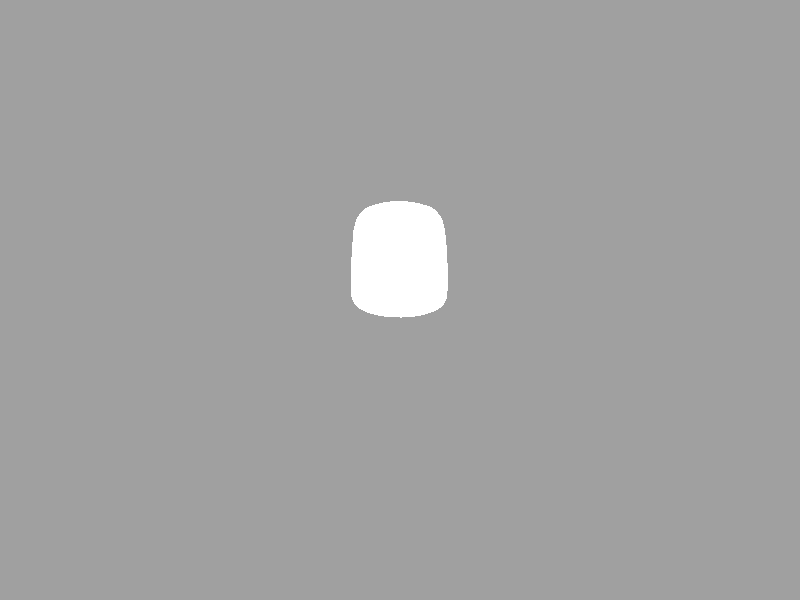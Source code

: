 // POV-Ray file generated from Rhinoceros.

camera {
   perspective
   location <89.2975, 38.0261, -22.2031>
   right <0.321727, 3.70074e-017, 1.29394>
   up <-0.37064, 0.924193, 0.0921568>
   direction <-0.896885, -0.381926, 0.223003>
   angle 35.9886
   /*
   // to get an image that's the same as the viewport in Rhino,
   // uncomment this section and render with command line options (alt+c):
   // +w67 +h41
   right <32.6996, 3.76136e-015, 131.513>
   up <-30.7476, 76.6693, 7.64516>
   direction <-0.896885, -0.381926, 0.223003>
   */
   look_at <0, 0, 0>
}


background { color rgb <0.627451, 0.627451, 0.627451> }
global_settings { ambient_light color rgb <0, 0, 0> }


// default light
light_source { <8890.83, 3786.03, -2210.63> color rgb <1,1,1> }


// Object1
#declare Object1Material = material {
texture {
  pigment { color rgbf <1, 1, 1, 0> }
  finish  { ambient 1 diffuse 1 }
  }
}
#declare Object1 = mesh {
   smooth_triangle { <0.215972, 7.66071, 1.48796>, <-0.00347051, -0.999685, -0.0248606>, <0, 7.67018, -0.0208912>, <0, -1, 0>, <0, 7.66071, 1.50296>, <-3.15669e-016, -0.999685, -0.0251017> }
   smooth_triangle { <0.0107191, 7.67018, -0.0224245>, <1.23716e-014, -1, -3.65681e-015>, <0.215972, 7.66071, 1.48796>, <-0.00347051, -0.999685, -0.0248606>, <0.437925, 7.66071, 1.44032>, <-0.00703715, -0.999685, -0.0240951> }
   smooth_triangle { <0, 7.67018, -0.0208912>, <0, -1, 0>, <0.215972, 7.66071, 1.48796>, <-0.00347051, -0.999685, -0.0248606>, <0.0107191, 7.67018, -0.0224245>, <1.23716e-014, -1, -3.65681e-015> }
   smooth_triangle { <0.843205, 7.35207, 2.828>, <-0.170331, -0.794261, -0.583212>, <0.343314, 7.58026, 2.40016>, <-0.0293354, -0.977231, -0.210141>, <0.415843, 7.35207, 2.91972>, <-0.0840023, -0.794261, -0.601741> }
   smooth_triangle { <0.843205, 7.35207, 2.828>, <-0.170331, -0.794261, -0.583212>, <0.696136, 7.58026, 2.32444>, <-0.0594834, -0.977231, -0.20367>, <0.343314, 7.58026, 2.40016>, <-0.0293354, -0.977231, -0.210141> }
   smooth_triangle { <0.415843, 7.35207, 2.91972>, <-0.0840023, -0.794261, -0.601741>, <0, 7.58026, 2.42401>, <-7.76482e-016, -0.977231, -0.212179>, <0, 7.35207, 2.94861>, <1.80077e-016, -0.794261, -0.607576> }
   smooth_triangle { <0.415843, 7.35207, 2.91972>, <-0.0840023, -0.794261, -0.601741>, <0.343314, 7.58026, 2.40016>, <-0.0293354, -0.977231, -0.210141>, <0, 7.58026, 2.42401>, <-7.76482e-016, -0.977231, -0.212179> }
   smooth_triangle { <0.343314, 7.58026, 2.40016>, <-0.0293354, -0.977231, -0.210141>, <0, 7.66071, 1.50296>, <-3.15669e-016, -0.999685, -0.0251017>, <0, 7.58026, 2.42401>, <-7.76482e-016, -0.977231, -0.212179> }
   smooth_triangle { <0.343314, 7.58026, 2.40016>, <-0.0293354, -0.977231, -0.210141>, <0.215972, 7.66071, 1.48796>, <-0.00347051, -0.999685, -0.0248606>, <0, 7.66071, 1.50296>, <-3.15669e-016, -0.999685, -0.0251017> }
   smooth_triangle { <0.696136, 7.58026, 2.32444>, <-0.0594834, -0.977231, -0.20367>, <0.215972, 7.66071, 1.48796>, <-0.00347051, -0.999685, -0.0248606>, <0.343314, 7.58026, 2.40016>, <-0.0293354, -0.977231, -0.210141> }
   smooth_triangle { <0.696136, 7.58026, 2.32444>, <-0.0594834, -0.977231, -0.20367>, <0.437925, 7.66071, 1.44032>, <-0.00703715, -0.999685, -0.0240951>, <0.215972, 7.66071, 1.48796>, <-0.00347051, -0.999685, -0.0248606> }
   smooth_triangle { <1.01276, 6.02201, 3.40854>, <-0.276109, -0.173186, -0.945394>, <0.468003, 6.84408, 3.29336>, <-0.12658, -0.402231, -0.906745>, <0.499462, 6.02201, 3.51871>, <-0.136169, -0.173186, -0.97543> }
   smooth_triangle { <1.01276, 6.02201, 3.40854>, <-0.276109, -0.173186, -0.945394>, <0.948968, 6.84408, 3.19013>, <-0.256667, -0.402231, -0.878824>, <0.468003, 6.84408, 3.29336>, <-0.12658, -0.402231, -0.906745> }
   smooth_triangle { <0.499462, 6.02201, 3.51871>, <-0.136169, -0.173186, -0.97543>, <0, 6.84408, 3.32587>, <9.86364e-016, -0.402231, -0.915538>, <0, 6.02201, 3.55341>, <1.3818e-016, -0.173186, -0.984889> }
   smooth_triangle { <0.499462, 6.02201, 3.51871>, <-0.136169, -0.173186, -0.97543>, <0.468003, 6.84408, 3.29336>, <-0.12658, -0.402231, -0.906745>, <0, 6.84408, 3.32587>, <9.86364e-016, -0.402231, -0.915538> }
   smooth_triangle { <0.468003, 6.84408, 3.29336>, <-0.12658, -0.402231, -0.906745>, <0, 7.35207, 2.94861>, <1.80077e-016, -0.794261, -0.607576>, <0, 6.84408, 3.32587>, <9.86364e-016, -0.402231, -0.915538> }
   smooth_triangle { <0.468003, 6.84408, 3.29336>, <-0.12658, -0.402231, -0.906745>, <0.415843, 7.35207, 2.91972>, <-0.0840023, -0.794261, -0.601741>, <0, 7.35207, 2.94861>, <1.80077e-016, -0.794261, -0.607576> }
   smooth_triangle { <0.948968, 6.84408, 3.19013>, <-0.256667, -0.402231, -0.878824>, <0.415843, 7.35207, 2.91972>, <-0.0840023, -0.794261, -0.601741>, <0.468003, 6.84408, 3.29336>, <-0.12658, -0.402231, -0.906745> }
   smooth_triangle { <0.948968, 6.84408, 3.19013>, <-0.256667, -0.402231, -0.878824>, <0.843205, 7.35207, 2.828>, <-0.170331, -0.794261, -0.583212>, <0.415843, 7.35207, 2.91972>, <-0.0840023, -0.794261, -0.601741> }
   smooth_triangle { <0.499462, 6.02201, 3.51871>, <-0.136169, -0.173186, -0.97543>, <1.0579, 4.54931, 3.5631>, <-0.27963, -0.0713783, -0.957451>, <1.01276, 6.02201, 3.40854>, <-0.276109, -0.173186, -0.945394> }
   smooth_triangle { <0, 4.54931, 3.71442>, <9.31814e-017, -0.0713783, -0.997449>, <0.499462, 6.02201, 3.51871>, <-0.136169, -0.173186, -0.97543>, <0, 6.02201, 3.55341>, <1.3818e-016, -0.173186, -0.984889> }
   smooth_triangle { <1.0579, 4.54931, 3.5631>, <-0.27963, -0.0713783, -0.957451>, <0.499462, 6.02201, 3.51871>, <-0.136169, -0.173186, -0.97543>, <0, 4.54931, 3.71442>, <9.31814e-017, -0.0713783, -0.997449> }
   smooth_triangle { <1.08238, 2.99254, 3.64695>, <-0.280081, -0.0433929, -0.958995>, <0, 4.54931, 3.71442>, <9.31814e-017, -0.0713783, -0.997449>, <0, 2.99254, 3.80177>, <1.88684e-016, -0.0433929, -0.999058> }
   smooth_triangle { <1.08238, 2.99254, 3.64695>, <-0.280081, -0.0433929, -0.958995>, <1.0579, 4.54931, 3.5631>, <-0.27963, -0.0713783, -0.957451>, <0, 4.54931, 3.71442>, <9.31814e-017, -0.0713783, -0.997449> }
   smooth_triangle { <0.539904, 1.53663, 3.80842>, <-0.138247, -0.0128348, -0.990315>, <0, 2.99254, 3.80177>, <1.88684e-016, -0.0433929, -0.999058>, <0, 1.53663, 3.84592>, <8.10599e-019, -0.0128348, -0.999918> }
   smooth_triangle { <1.08238, 2.99254, 3.64695>, <-0.280081, -0.0433929, -0.958995>, <0.539904, 1.53663, 3.80842>, <-0.138247, -0.0128348, -0.990315>, <1.09476, 1.53663, 3.68933>, <-0.280322, -0.0128348, -0.95982> }
   smooth_triangle { <0, 2.99254, 3.80177>, <1.88684e-016, -0.0433929, -0.999058>, <0.539904, 1.53663, 3.80842>, <-0.138247, -0.0128348, -0.990315>, <1.08238, 2.99254, 3.64695>, <-0.280081, -0.0433929, -0.958995> }
   smooth_triangle { <1.04297, 0.0631336, 3.51199>, <-0.224383, 0.599493, -0.768284>, <0.534574, 0.433826, 3.77023>, <-0.136572, 0.155673, -0.978322>, <0.514361, 0.0631336, 3.62544>, <-0.110659, 0.599493, -0.792693> }
   smooth_triangle { <1.04297, 0.0631336, 3.51199>, <-0.224383, 0.599493, -0.768284>, <1.08395, 0.433826, 3.65232>, <-0.276928, 0.155673, -0.948197>, <0.534574, 0.433826, 3.77023>, <-0.136572, 0.155673, -0.978322> }
   smooth_triangle { <0.514361, 0.0631336, 3.62544>, <-0.110659, 0.599493, -0.792693>, <0, 0.433826, 3.80737>, <-1.91509e-016, 0.155673, -0.987809>, <0, 0.0631336, 3.66117>, <0, 0.599493, -0.80038> }
   smooth_triangle { <0.514361, 0.0631336, 3.62544>, <-0.110659, 0.599493, -0.792693>, <0.534574, 0.433826, 3.77023>, <-0.136572, 0.155673, -0.978322>, <0, 0.433826, 3.80737>, <-1.91509e-016, 0.155673, -0.987809> }
   smooth_triangle { <0.534574, 0.433826, 3.77023>, <-0.136572, 0.155673, -0.978322>, <0, 1.53663, 3.84592>, <8.10599e-019, -0.0128348, -0.999918>, <0, 0.433826, 3.80737>, <-1.91509e-016, 0.155673, -0.987809> }
   smooth_triangle { <0.534574, 0.433826, 3.77023>, <-0.136572, 0.155673, -0.978322>, <0.539904, 1.53663, 3.80842>, <-0.138247, -0.0128348, -0.990315>, <0, 1.53663, 3.84592>, <8.10599e-019, -0.0128348, -0.999918> }
   smooth_triangle { <1.08395, 0.433826, 3.65232>, <-0.276928, 0.155673, -0.948197>, <0.539904, 1.53663, 3.80842>, <-0.138247, -0.0128348, -0.990315>, <0.534574, 0.433826, 3.77023>, <-0.136572, 0.155673, -0.978322> }
   smooth_triangle { <1.08395, 0.433826, 3.65232>, <-0.276928, 0.155673, -0.948197>, <1.09476, 1.53663, 3.68933>, <-0.280322, -0.0128348, -0.95982>, <0.539904, 1.53663, 3.80842>, <-0.138247, -0.0128348, -0.990315> }
   smooth_triangle { <0.623716, 7.66071, 1.37304>, <-0.0100227, -0.999685, -0.0230139>, <0.0107191, 7.67018, -0.0224245>, <1.23716e-014, -1, -3.65681e-015>, <0.437925, 7.66071, 1.44032>, <-0.00703715, -0.999685, -0.0240951> }
   smooth_triangle { <0.019672, 7.67018, -0.02634>, <-1.1272e-014, -1, 6.28767e-015>, <0.623716, 7.66071, 1.37304>, <-0.0100227, -0.999685, -0.0230139>, <0.803693, 7.66071, 1.28035>, <-0.0129148, -0.999685, -0.0215245> }
   smooth_triangle { <0.0107191, 7.67018, -0.0224245>, <1.23716e-014, -1, -3.65681e-015>, <0.623716, 7.66071, 1.37304>, <-0.0100227, -0.999685, -0.0230139>, <0.019672, 7.67018, -0.02634>, <-1.1272e-014, -1, 6.28767e-015> }
   smooth_triangle { <1.54747, 7.35207, 2.51998>, <-0.312597, -0.794261, -0.520991>, <0.991474, 7.58026, 2.21748>, <-0.0847194, -0.977231, -0.194532>, <1.20094, 7.35207, 2.69845>, <-0.242595, -0.794261, -0.557043> }
   smooth_triangle { <1.54747, 7.35207, 2.51998>, <-0.312597, -0.794261, -0.520991>, <1.27757, 7.58026, 2.07014>, <-0.109166, -0.977231, -0.181942>, <0.991474, 7.58026, 2.21748>, <-0.0847194, -0.977231, -0.194532> }
   smooth_triangle { <1.20094, 7.35207, 2.69845>, <-0.242595, -0.794261, -0.557043>, <0.696136, 7.58026, 2.32444>, <-0.0594834, -0.977231, -0.20367>, <0.843205, 7.35207, 2.828>, <-0.170331, -0.794261, -0.583212> }
   smooth_triangle { <1.20094, 7.35207, 2.69845>, <-0.242595, -0.794261, -0.557043>, <0.991474, 7.58026, 2.21748>, <-0.0847194, -0.977231, -0.194532>, <0.696136, 7.58026, 2.32444>, <-0.0594834, -0.977231, -0.20367> }
   smooth_triangle { <0.991474, 7.58026, 2.21748>, <-0.0847194, -0.977231, -0.194532>, <0.437925, 7.66071, 1.44032>, <-0.00703715, -0.999685, -0.0240951>, <0.696136, 7.58026, 2.32444>, <-0.0594834, -0.977231, -0.20367> }
   smooth_triangle { <0.991474, 7.58026, 2.21748>, <-0.0847194, -0.977231, -0.194532>, <0.623716, 7.66071, 1.37304>, <-0.0100227, -0.999685, -0.0230139>, <0.437925, 7.66071, 1.44032>, <-0.00703715, -0.999685, -0.0240951> }
   smooth_triangle { <1.27757, 7.58026, 2.07014>, <-0.109166, -0.977231, -0.181942>, <0.623716, 7.66071, 1.37304>, <-0.0100227, -0.999685, -0.0230139>, <0.991474, 7.58026, 2.21748>, <-0.0847194, -0.977231, -0.194532> }
   smooth_triangle { <1.27757, 7.58026, 2.07014>, <-0.109166, -0.977231, -0.181942>, <0.803693, 7.66071, 1.28035>, <-0.0129148, -0.999685, -0.0215245>, <0.623716, 7.66071, 1.37304>, <-0.0100227, -0.999685, -0.0230139> }
   smooth_triangle { <1.85864, 6.02201, 3.03859>, <-0.506724, -0.173186, -0.844534>, <1.35157, 6.84408, 3.04433>, <-0.365558, -0.402231, -0.839391>, <1.44242, 6.02201, 3.25294>, <-0.393249, -0.173186, -0.902974> }
   smooth_triangle { <1.85864, 6.02201, 3.03859>, <-0.506724, -0.173186, -0.844534>, <1.74157, 6.84408, 2.84348>, <-0.471043, -0.402231, -0.785066>, <1.35157, 6.84408, 3.04433>, <-0.365558, -0.402231, -0.839391> }
   smooth_triangle { <1.44242, 6.02201, 3.25294>, <-0.393249, -0.173186, -0.902974>, <0.948968, 6.84408, 3.19013>, <-0.256667, -0.402231, -0.878824>, <1.01276, 6.02201, 3.40854>, <-0.276109, -0.173186, -0.945394> }
   smooth_triangle { <1.44242, 6.02201, 3.25294>, <-0.393249, -0.173186, -0.902974>, <1.35157, 6.84408, 3.04433>, <-0.365558, -0.402231, -0.839391>, <0.948968, 6.84408, 3.19013>, <-0.256667, -0.402231, -0.878824> }
   smooth_triangle { <1.35157, 6.84408, 3.04433>, <-0.365558, -0.402231, -0.839391>, <0.843205, 7.35207, 2.828>, <-0.170331, -0.794261, -0.583212>, <0.948968, 6.84408, 3.19013>, <-0.256667, -0.402231, -0.878824> }
   smooth_triangle { <1.35157, 6.84408, 3.04433>, <-0.365558, -0.402231, -0.839391>, <1.20094, 7.35207, 2.69845>, <-0.242595, -0.794261, -0.557043>, <0.843205, 7.35207, 2.828>, <-0.170331, -0.794261, -0.583212> }
   smooth_triangle { <1.74157, 6.84408, 2.84348>, <-0.471043, -0.402231, -0.785066>, <1.20094, 7.35207, 2.69845>, <-0.242595, -0.794261, -0.557043>, <1.35157, 6.84408, 3.04433>, <-0.365558, -0.402231, -0.839391> }
   smooth_triangle { <1.74157, 6.84408, 2.84348>, <-0.471043, -0.402231, -0.785066>, <1.54747, 7.35207, 2.51998>, <-0.312597, -0.794261, -0.520991>, <1.20094, 7.35207, 2.69845>, <-0.242595, -0.794261, -0.557043> }
   smooth_triangle { <1.44242, 6.02201, 3.25294>, <-0.393249, -0.173186, -0.902974>, <1.94148, 4.54931, 3.17666>, <-0.513186, -0.0713783, -0.855304>, <1.85864, 6.02201, 3.03859>, <-0.506724, -0.173186, -0.844534> }
   smooth_triangle { <1.0579, 4.54931, 3.5631>, <-0.27963, -0.0713783, -0.957451>, <1.44242, 6.02201, 3.25294>, <-0.393249, -0.173186, -0.902974>, <1.01276, 6.02201, 3.40854>, <-0.276109, -0.173186, -0.945394> }
   smooth_triangle { <1.94148, 4.54931, 3.17666>, <-0.513186, -0.0713783, -0.855304>, <1.44242, 6.02201, 3.25294>, <-0.393249, -0.173186, -0.902974>, <1.0579, 4.54931, 3.5631>, <-0.27963, -0.0713783, -0.957451> }
   smooth_triangle { <1.98642, 2.99254, 3.25156>, <-0.514013, -0.0433929, -0.856684>, <1.0579, 4.54931, 3.5631>, <-0.27963, -0.0713783, -0.957451>, <1.08238, 2.99254, 3.64695>, <-0.280081, -0.0433929, -0.958995> }
   smooth_triangle { <1.98642, 2.99254, 3.25156>, <-0.514013, -0.0433929, -0.856684>, <1.94148, 4.54931, 3.17666>, <-0.513186, -0.0713783, -0.855304>, <1.0579, 4.54931, 3.5631>, <-0.27963, -0.0713783, -0.957451> }
   smooth_triangle { <1.55922, 1.53663, 3.52113>, <-0.39925, -0.0128348, -0.916752>, <1.08238, 2.99254, 3.64695>, <-0.280081, -0.0433929, -0.958995>, <1.09476, 1.53663, 3.68933>, <-0.280322, -0.0128348, -0.95982> }
   smooth_triangle { <1.98642, 2.99254, 3.25156>, <-0.514013, -0.0433929, -0.856684>, <1.55922, 1.53663, 3.52113>, <-0.39925, -0.0128348, -0.916752>, <2.00914, 1.53663, 3.28942>, <-0.514456, -0.0128348, -0.857421> }
   smooth_triangle { <1.08238, 2.99254, 3.64695>, <-0.280081, -0.0433929, -0.958995>, <1.55922, 1.53663, 3.52113>, <-0.39925, -0.0128348, -0.916752>, <1.98642, 2.99254, 3.25156>, <-0.514013, -0.0433929, -0.856684> }
   smooth_triangle { <1.91409, 0.0631336, 3.131>, <-0.411794, 0.599493, -0.686319>, <1.54382, 0.433826, 3.48578>, <-0.394415, 0.155673, -0.90565>, <1.48545, 0.0631336, 3.35175>, <-0.319578, 0.599493, -0.733811> }
   smooth_triangle { <1.91409, 0.0631336, 3.131>, <-0.411794, 0.599493, -0.686319>, <1.9893, 0.433826, 3.25636>, <-0.508226, 0.155673, -0.847038>, <1.54382, 0.433826, 3.48578>, <-0.394415, 0.155673, -0.90565> }
   smooth_triangle { <1.48545, 0.0631336, 3.35175>, <-0.319578, 0.599493, -0.733811>, <1.08395, 0.433826, 3.65232>, <-0.276928, 0.155673, -0.948197>, <1.04297, 0.0631336, 3.51199>, <-0.224383, 0.599493, -0.768284> }
   smooth_triangle { <1.48545, 0.0631336, 3.35175>, <-0.319578, 0.599493, -0.733811>, <1.54382, 0.433826, 3.48578>, <-0.394415, 0.155673, -0.90565>, <1.08395, 0.433826, 3.65232>, <-0.276928, 0.155673, -0.948197> }
   smooth_triangle { <1.54382, 0.433826, 3.48578>, <-0.394415, 0.155673, -0.90565>, <1.09476, 1.53663, 3.68933>, <-0.280322, -0.0128348, -0.95982>, <1.08395, 0.433826, 3.65232>, <-0.276928, 0.155673, -0.948197> }
   smooth_triangle { <1.54382, 0.433826, 3.48578>, <-0.394415, 0.155673, -0.90565>, <1.55922, 1.53663, 3.52113>, <-0.39925, -0.0128348, -0.916752>, <1.09476, 1.53663, 3.68933>, <-0.280322, -0.0128348, -0.95982> }
   smooth_triangle { <1.9893, 0.433826, 3.25636>, <-0.508226, 0.155673, -0.847038>, <1.55922, 1.53663, 3.52113>, <-0.39925, -0.0128348, -0.916752>, <1.54382, 0.433826, 3.48578>, <-0.394415, 0.155673, -0.90565> }
   smooth_triangle { <1.9893, 0.433826, 3.25636>, <-0.508226, 0.155673, -0.847038>, <2.00914, 1.53663, 3.28942>, <-0.514456, -0.0128348, -0.857421>, <1.55922, 1.53663, 3.52113>, <-0.39925, -0.0128348, -0.916752> }
   smooth_triangle { <0.984883, 7.66071, 1.15336>, <-0.0158264, -0.999685, -0.0194839>, <0.019672, 7.67018, -0.02634>, <-1.1272e-014, -1, 6.28767e-015>, <0.803693, 7.66071, 1.28035>, <-0.0129148, -0.999685, -0.0215245> }
   smooth_triangle { <0.0280854, 7.67018, -0.0331814>, <1.57408e-015, -1, -2.93658e-015>, <0.984883, 7.66071, 1.15336>, <-0.0158264, -0.999685, -0.0194839>, <1.14742, 7.66071, 1.00085>, <-0.0184383, -0.999685, -0.0170331> }
   smooth_triangle { <0.019672, 7.67018, -0.02634>, <-1.1272e-014, -1, 6.28767e-015>, <0.984883, 7.66071, 1.15336>, <-0.0158264, -0.999685, -0.0194839>, <0.0280854, 7.67018, -0.0331814>, <1.57408e-015, -1, -2.93658e-015> }
   smooth_triangle { <2.20931, 7.35207, 1.98181>, <-0.44629, -0.794261, -0.412279>, <1.56559, 7.58026, 1.86828>, <-0.133777, -0.977231, -0.164693>, <1.89635, 7.35207, 2.27547>, <-0.383071, -0.794261, -0.471599> }
   smooth_triangle { <2.20931, 7.35207, 1.98181>, <-0.44629, -0.794261, -0.412279>, <1.82397, 7.58026, 1.62584>, <-0.155854, -0.977231, -0.143977>, <1.56559, 7.58026, 1.86828>, <-0.133777, -0.977231, -0.164693> }
   smooth_triangle { <1.89635, 7.35207, 2.27547>, <-0.383071, -0.794261, -0.471599>, <1.27757, 7.58026, 2.07014>, <-0.109166, -0.977231, -0.181942>, <1.54747, 7.35207, 2.51998>, <-0.312597, -0.794261, -0.520991> }
   smooth_triangle { <1.89635, 7.35207, 2.27547>, <-0.383071, -0.794261, -0.471599>, <1.56559, 7.58026, 1.86828>, <-0.133777, -0.977231, -0.164693>, <1.27757, 7.58026, 2.07014>, <-0.109166, -0.977231, -0.181942> }
   smooth_triangle { <1.56559, 7.58026, 1.86828>, <-0.133777, -0.977231, -0.164693>, <0.803693, 7.66071, 1.28035>, <-0.0129148, -0.999685, -0.0215245>, <1.27757, 7.58026, 2.07014>, <-0.109166, -0.977231, -0.181942> }
   smooth_triangle { <1.56559, 7.58026, 1.86828>, <-0.133777, -0.977231, -0.164693>, <0.984883, 7.66071, 1.15336>, <-0.0158264, -0.999685, -0.0194839>, <0.803693, 7.66071, 1.28035>, <-0.0129148, -0.999685, -0.0215245> }
   smooth_triangle { <1.82397, 7.58026, 1.62584>, <-0.155854, -0.977231, -0.143977>, <0.984883, 7.66071, 1.15336>, <-0.0158264, -0.999685, -0.0194839>, <1.56559, 7.58026, 1.86828>, <-0.133777, -0.977231, -0.164693> }
   smooth_triangle { <1.82397, 7.58026, 1.62584>, <-0.155854, -0.977231, -0.143977>, <1.14742, 7.66071, 1.00085>, <-0.0184383, -0.999685, -0.0170331>, <0.984883, 7.66071, 1.15336>, <-0.0158264, -0.999685, -0.0194839> }
   smooth_triangle { <2.65356, 6.02201, 2.3922>, <-0.723443, -0.173186, -0.668309>, <2.13421, 6.84408, 2.5683>, <-0.577238, -0.402231, -0.710638>, <2.27767, 6.02201, 2.74491>, <-0.620963, -0.173186, -0.764468> }
   smooth_triangle { <2.65356, 6.02201, 2.3922>, <-0.723443, -0.173186, -0.668309>, <2.48642, 6.84408, 2.23781>, <-0.672501, -0.402231, -0.62125>, <2.13421, 6.84408, 2.5683>, <-0.577238, -0.402231, -0.710638> }
   smooth_triangle { <2.27767, 6.02201, 2.74491>, <-0.620963, -0.173186, -0.764468>, <1.74157, 6.84408, 2.84348>, <-0.471043, -0.402231, -0.785066>, <1.85864, 6.02201, 3.03859>, <-0.506724, -0.173186, -0.844534> }
   smooth_triangle { <2.27767, 6.02201, 2.74491>, <-0.620963, -0.173186, -0.764468>, <2.13421, 6.84408, 2.5683>, <-0.577238, -0.402231, -0.710638>, <1.74157, 6.84408, 2.84348>, <-0.471043, -0.402231, -0.785066> }
   smooth_triangle { <2.13421, 6.84408, 2.5683>, <-0.577238, -0.402231, -0.710638>, <1.54747, 7.35207, 2.51998>, <-0.312597, -0.794261, -0.520991>, <1.74157, 6.84408, 2.84348>, <-0.471043, -0.402231, -0.785066> }
   smooth_triangle { <2.13421, 6.84408, 2.5683>, <-0.577238, -0.402231, -0.710638>, <1.89635, 7.35207, 2.27547>, <-0.383071, -0.794261, -0.471599>, <1.54747, 7.35207, 2.51998>, <-0.312597, -0.794261, -0.520991> }
   smooth_triangle { <2.48642, 6.84408, 2.23781>, <-0.672501, -0.402231, -0.62125>, <1.89635, 7.35207, 2.27547>, <-0.383071, -0.794261, -0.471599>, <2.13421, 6.84408, 2.5683>, <-0.577238, -0.402231, -0.710638> }
   smooth_triangle { <2.48642, 6.84408, 2.23781>, <-0.672501, -0.402231, -0.62125>, <2.20931, 7.35207, 1.98181>, <-0.44629, -0.794261, -0.412279>, <1.89635, 7.35207, 2.27547>, <-0.383071, -0.794261, -0.471599> }
   smooth_triangle { <2.27767, 6.02201, 2.74491>, <-0.620963, -0.173186, -0.764468>, <2.77183, 4.54931, 2.50146>, <-0.732669, -0.0713783, -0.676832>, <2.65356, 6.02201, 2.3922>, <-0.723443, -0.173186, -0.668309> }
   smooth_triangle { <1.94148, 4.54931, 3.17666>, <-0.513186, -0.0713783, -0.855304>, <2.27767, 6.02201, 2.74491>, <-0.620963, -0.173186, -0.764468>, <1.85864, 6.02201, 3.03859>, <-0.506724, -0.173186, -0.844534> }
   smooth_triangle { <2.77183, 4.54931, 2.50146>, <-0.732669, -0.0713783, -0.676832>, <2.27767, 6.02201, 2.74491>, <-0.620963, -0.173186, -0.764468>, <1.94148, 4.54931, 3.17666>, <-0.513186, -0.0713783, -0.855304> }
   smooth_triangle { <2.83599, 2.99254, 2.56074>, <-0.73385, -0.0433929, -0.677924>, <1.94148, 4.54931, 3.17666>, <-0.513186, -0.0713783, -0.855304>, <1.98642, 2.99254, 3.25156>, <-0.514013, -0.0433929, -0.856684> }
   smooth_triangle { <2.83599, 2.99254, 2.56074>, <-0.73385, -0.0433929, -0.677924>, <2.77183, 4.54931, 2.50146>, <-0.732669, -0.0713783, -0.676832>, <1.94148, 4.54931, 3.17666>, <-0.513186, -0.0713783, -0.855304> }
   smooth_triangle { <2.4621, 1.53663, 2.97196>, <-0.630439, -0.0128348, -0.776133>, <1.98642, 2.99254, 3.25156>, <-0.514013, -0.0433929, -0.856684>, <2.00914, 1.53663, 3.28942>, <-0.514456, -0.0128348, -0.857421> }
   smooth_triangle { <2.83599, 2.99254, 2.56074>, <-0.73385, -0.0433929, -0.677924>, <2.4621, 1.53663, 2.97196>, <-0.630439, -0.0128348, -0.776133>, <2.86842, 1.53663, 2.5907>, <-0.734482, -0.0128348, -0.678507> }
   smooth_triangle { <1.98642, 2.99254, 3.25156>, <-0.514013, -0.0433929, -0.856684>, <2.4621, 1.53663, 2.97196>, <-0.630439, -0.0128348, -0.776133>, <2.83599, 2.99254, 2.56074>, <-0.73385, -0.0433929, -0.677924> }
   smooth_triangle { <2.73272, 0.0631336, 2.46533>, <-0.587913, 0.599493, -0.543108>, <2.43779, 0.433826, 2.94203>, <-0.622804, 0.155673, -0.766734>, <2.34561, 0.0631336, 2.82856>, <-0.504632, 0.599493, -0.621252> }
   smooth_triangle { <2.73272, 0.0631336, 2.46533>, <-0.587913, 0.599493, -0.543108>, <2.8401, 0.433826, 2.56453>, <-0.725587, 0.155673, -0.67029>, <2.43779, 0.433826, 2.94203>, <-0.622804, 0.155673, -0.766734> }
   smooth_triangle { <2.34561, 0.0631336, 2.82856>, <-0.504632, 0.599493, -0.621252>, <1.9893, 0.433826, 3.25636>, <-0.508226, 0.155673, -0.847038>, <1.91409, 0.0631336, 3.131>, <-0.411794, 0.599493, -0.686319> }
   smooth_triangle { <2.34561, 0.0631336, 2.82856>, <-0.504632, 0.599493, -0.621252>, <2.43779, 0.433826, 2.94203>, <-0.622804, 0.155673, -0.766734>, <1.9893, 0.433826, 3.25636>, <-0.508226, 0.155673, -0.847038> }
   smooth_triangle { <2.43779, 0.433826, 2.94203>, <-0.622804, 0.155673, -0.766734>, <2.00914, 1.53663, 3.28942>, <-0.514456, -0.0128348, -0.857421>, <1.9893, 0.433826, 3.25636>, <-0.508226, 0.155673, -0.847038> }
   smooth_triangle { <2.43779, 0.433826, 2.94203>, <-0.622804, 0.155673, -0.766734>, <2.4621, 1.53663, 2.97196>, <-0.630439, -0.0128348, -0.776133>, <2.00914, 1.53663, 3.28942>, <-0.514456, -0.0128348, -0.857421> }
   smooth_triangle { <2.8401, 0.433826, 2.56453>, <-0.725587, 0.155673, -0.67029>, <2.4621, 1.53663, 2.97196>, <-0.630439, -0.0128348, -0.776133>, <2.43779, 0.433826, 2.94203>, <-0.622804, 0.155673, -0.766734> }
   smooth_triangle { <2.8401, 0.433826, 2.56453>, <-0.725587, 0.155673, -0.67029>, <2.86842, 1.53663, 2.5907>, <-0.734482, -0.0128348, -0.678507>, <2.4621, 1.53663, 2.97196>, <-0.630439, -0.0128348, -0.776133> }
   smooth_triangle { <1.28244, 7.66071, 0.832761>, <-0.020608, -0.999685, -0.014332>, <0.0280854, 7.67018, -0.0331814>, <1.57408e-015, -1, -2.93658e-015>, <1.14742, 7.66071, 1.00085>, <-0.0184383, -0.999685, -0.0170331> }
   smooth_triangle { <0.0340683, 7.67018, -0.0417688>, <3.31487e-015, -1, -5.55036e-015>, <1.28244, 7.66071, 0.832761>, <-0.020608, -0.999685, -0.014332>, <1.39185, 7.66071, 0.650015>, <-0.0223661, -0.999685, -0.0113954> }
   smooth_triangle { <0.0280854, 7.67018, -0.0331814>, <1.57408e-015, -1, -2.93658e-015>, <1.28244, 7.66071, 0.832761>, <-0.020608, -0.999685, -0.014332>, <0.0340683, 7.67018, -0.0417688>, <3.31487e-015, -1, -5.55036e-015> }
   smooth_triangle { <2.67994, 7.35207, 1.30629>, <-0.541361, -0.794261, -0.275821>, <2.03861, 7.58026, 1.35864>, <-0.174195, -0.977231, -0.121145>, <2.46929, 7.35207, 1.65816>, <-0.498808, -0.794261, -0.3469> }
   smooth_triangle { <2.67994, 7.35207, 1.30629>, <-0.541361, -0.794261, -0.275821>, <2.21252, 7.58026, 1.06814>, <-0.189055, -0.977231, -0.0963227>, <2.03861, 7.58026, 1.35864>, <-0.174195, -0.977231, -0.121145> }
   smooth_triangle { <2.46929, 7.35207, 1.65816>, <-0.498808, -0.794261, -0.3469>, <1.82397, 7.58026, 1.62584>, <-0.155854, -0.977231, -0.143977>, <2.20931, 7.35207, 1.98181>, <-0.44629, -0.794261, -0.412279> }
   smooth_triangle { <2.46929, 7.35207, 1.65816>, <-0.498808, -0.794261, -0.3469>, <2.03861, 7.58026, 1.35864>, <-0.174195, -0.977231, -0.121145>, <1.82397, 7.58026, 1.62584>, <-0.155854, -0.977231, -0.143977> }
   smooth_triangle { <2.03861, 7.58026, 1.35864>, <-0.174195, -0.977231, -0.121145>, <1.14742, 7.66071, 1.00085>, <-0.0184383, -0.999685, -0.0170331>, <1.82397, 7.58026, 1.62584>, <-0.155854, -0.977231, -0.143977> }
   smooth_triangle { <2.03861, 7.58026, 1.35864>, <-0.174195, -0.977231, -0.121145>, <1.28244, 7.66071, 0.832761>, <-0.020608, -0.999685, -0.014332>, <1.14742, 7.66071, 1.00085>, <-0.0184383, -0.999685, -0.0170331> }
   smooth_triangle { <2.21252, 7.58026, 1.06814>, <-0.189055, -0.977231, -0.0963227>, <1.28244, 7.66071, 0.832761>, <-0.020608, -0.999685, -0.014332>, <2.03861, 7.58026, 1.35864>, <-0.174195, -0.977231, -0.121145> }
   smooth_triangle { <2.21252, 7.58026, 1.06814>, <-0.189055, -0.977231, -0.0963227>, <1.39185, 7.66071, 0.650015>, <-0.0223661, -0.999685, -0.0113954>, <1.28244, 7.66071, 0.832761>, <-0.020608, -0.999685, -0.014332> }
   smooth_triangle { <3.21883, 6.02201, 1.58085>, <-0.877553, -0.173186, -0.44711>, <2.77901, 6.84408, 1.87356>, <-0.751638, -0.402231, -0.522733>, <2.96582, 6.02201, 2.00348>, <-0.808574, -0.173186, -0.56233> }
   smooth_triangle { <3.21883, 6.02201, 1.58085>, <-0.877553, -0.173186, -0.44711>, <3.01609, 6.84408, 1.47756>, <-0.81576, -0.402231, -0.415626>, <2.77901, 6.84408, 1.87356>, <-0.751638, -0.402231, -0.522733> }
   smooth_triangle { <2.96582, 6.02201, 2.00348>, <-0.808574, -0.173186, -0.56233>, <2.48642, 6.84408, 2.23781>, <-0.672501, -0.402231, -0.62125>, <2.65356, 6.02201, 2.3922>, <-0.723443, -0.173186, -0.668309> }
   smooth_triangle { <2.96582, 6.02201, 2.00348>, <-0.808574, -0.173186, -0.56233>, <2.77901, 6.84408, 1.87356>, <-0.751638, -0.402231, -0.522733>, <2.48642, 6.84408, 2.23781>, <-0.672501, -0.402231, -0.62125> }
   smooth_triangle { <2.77901, 6.84408, 1.87356>, <-0.751638, -0.402231, -0.522733>, <2.20931, 7.35207, 1.98181>, <-0.44629, -0.794261, -0.412279>, <2.48642, 6.84408, 2.23781>, <-0.672501, -0.402231, -0.62125> }
   smooth_triangle { <2.77901, 6.84408, 1.87356>, <-0.751638, -0.402231, -0.522733>, <2.46929, 7.35207, 1.65816>, <-0.498808, -0.794261, -0.3469>, <2.20931, 7.35207, 1.98181>, <-0.44629, -0.794261, -0.412279> }
   smooth_triangle { <3.01609, 6.84408, 1.47756>, <-0.81576, -0.402231, -0.415626>, <2.46929, 7.35207, 1.65816>, <-0.498808, -0.794261, -0.3469>, <2.77901, 6.84408, 1.87356>, <-0.751638, -0.402231, -0.522733> }
   smooth_triangle { <3.01609, 6.84408, 1.47756>, <-0.81576, -0.402231, -0.415626>, <2.67994, 7.35207, 1.30629>, <-0.541361, -0.794261, -0.275821>, <2.46929, 7.35207, 1.65816>, <-0.498808, -0.794261, -0.3469> }
   smooth_triangle { <2.96582, 6.02201, 2.00348>, <-0.808574, -0.173186, -0.56233>, <3.36229, 4.54931, 1.65395>, <-0.888745, -0.0713783, -0.452812>, <3.21883, 6.02201, 1.58085>, <-0.877553, -0.173186, -0.44711> }
   smooth_triangle { <2.77183, 4.54931, 2.50146>, <-0.732669, -0.0713783, -0.676832>, <2.96582, 6.02201, 2.00348>, <-0.808574, -0.173186, -0.56233>, <2.65356, 6.02201, 2.3922>, <-0.723443, -0.173186, -0.668309> }
   smooth_triangle { <3.36229, 4.54931, 1.65395>, <-0.888745, -0.0713783, -0.452812>, <2.96582, 6.02201, 2.00348>, <-0.808574, -0.173186, -0.56233>, <2.77183, 4.54931, 2.50146>, <-0.732669, -0.0713783, -0.676832> }
   smooth_triangle { <3.44013, 2.99254, 1.6936>, <-0.890178, -0.0433929, -0.453542>, <2.77183, 4.54931, 2.50146>, <-0.732669, -0.0713783, -0.676832>, <2.83599, 2.99254, 2.56074>, <-0.73385, -0.0433929, -0.677924> }
   smooth_triangle { <3.44013, 2.99254, 1.6936>, <-0.890178, -0.0433929, -0.453542>, <3.36229, 4.54931, 1.65395>, <-0.888745, -0.0713783, -0.452812>, <2.77183, 4.54931, 2.50146>, <-0.732669, -0.0713783, -0.676832> }
   smooth_triangle { <3.20597, 1.53663, 2.17049>, <-0.820912, -0.0128348, -0.57091>, <2.83599, 2.99254, 2.56074>, <-0.73385, -0.0433929, -0.677924>, <2.86842, 1.53663, 2.5907>, <-0.734482, -0.0128348, -0.678507> }
   smooth_triangle { <3.44013, 2.99254, 1.6936>, <-0.890178, -0.0433929, -0.453542>, <3.20597, 1.53663, 2.17049>, <-0.820912, -0.0128348, -0.57091>, <3.47947, 1.53663, 1.71365>, <-0.890944, -0.0128348, -0.453932> }
   smooth_triangle { <2.83599, 2.99254, 2.56074>, <-0.73385, -0.0433929, -0.677924>, <3.20597, 1.53663, 2.17049>, <-0.820912, -0.0128348, -0.57091>, <3.44013, 2.99254, 1.6936>, <-0.890178, -0.0433929, -0.453542> }
   smooth_triangle { <3.31485, 0.0631336, 1.62978>, <-0.713152, 0.599493, -0.363348>, <3.17431, 0.433826, 2.14848>, <-0.810971, 0.155673, -0.563997>, <3.05429, 0.0631336, 2.06501>, <-0.657096, 0.599493, -0.456983> }
   smooth_triangle { <3.31485, 0.0631336, 1.62978>, <-0.713152, 0.599493, -0.363348>, <3.44511, 0.433826, 1.69614>, <-0.880155, 0.155673, -0.448435>, <3.17431, 0.433826, 2.14848>, <-0.810971, 0.155673, -0.563997> }
   smooth_triangle { <3.05429, 0.0631336, 2.06501>, <-0.657096, 0.599493, -0.456983>, <2.8401, 0.433826, 2.56453>, <-0.725587, 0.155673, -0.67029>, <2.73272, 0.0631336, 2.46533>, <-0.587913, 0.599493, -0.543108> }
   smooth_triangle { <3.05429, 0.0631336, 2.06501>, <-0.657096, 0.599493, -0.456983>, <3.17431, 0.433826, 2.14848>, <-0.810971, 0.155673, -0.563997>, <2.8401, 0.433826, 2.56453>, <-0.725587, 0.155673, -0.67029> }
   smooth_triangle { <3.17431, 0.433826, 2.14848>, <-0.810971, 0.155673, -0.563997>, <2.86842, 1.53663, 2.5907>, <-0.734482, -0.0128348, -0.678507>, <2.8401, 0.433826, 2.56453>, <-0.725587, 0.155673, -0.67029> }
   smooth_triangle { <3.17431, 0.433826, 2.14848>, <-0.810971, 0.155673, -0.563997>, <3.20597, 1.53663, 2.17049>, <-0.820912, -0.0128348, -0.57091>, <2.86842, 1.53663, 2.5907>, <-0.734482, -0.0128348, -0.678507> }
   smooth_triangle { <3.44511, 0.433826, 1.69614>, <-0.880155, 0.155673, -0.448435>, <3.20597, 1.53663, 2.17049>, <-0.820912, -0.0128348, -0.57091>, <3.17431, 0.433826, 2.14848>, <-0.810971, 0.155673, -0.563997> }
   smooth_triangle { <3.44511, 0.433826, 1.69614>, <-0.880155, 0.155673, -0.448435>, <3.47947, 1.53663, 1.71365>, <-0.890944, -0.0128348, -0.453932>, <3.20597, 1.53663, 2.17049>, <-0.820912, -0.0128348, -0.57091> }
   smooth_triangle { <1.47163, 7.66071, 0.464745>, <-0.023648, -0.999685, -0.00841824>, <0.0340683, 7.67018, -0.0417688>, <3.31487e-015, -1, -5.55036e-015>, <1.39185, 7.66071, 0.650015>, <-0.0223661, -0.999685, -0.0113954> }
   smooth_triangle { <0.0373433, 7.67018, -0.0509159>, <-3.50727e-015, -1, 1.24376e-014>, <1.47163, 7.66071, 0.464745>, <-0.023648, -0.999685, -0.00841824>, <1.52565, 7.66071, 0.276313>, <-0.0245161, -0.999685, -0.00539029> }
   smooth_triangle { <0.0340683, 7.67018, -0.0417688>, <3.31487e-015, -1, -5.55036e-015>, <1.47163, 7.66071, 0.464745>, <-0.023648, -0.999685, -0.00841824>, <0.0373433, 7.67018, -0.0509159>, <-3.50727e-015, -1, 1.24376e-014> }
   smooth_triangle { <2.93757, 7.35207, 0.586748>, <-0.593403, -0.794261, -0.13047>, <2.33933, 7.58026, 0.773632>, <-0.199891, -0.977231, -0.0711574>, <2.83355, 7.35207, 0.949563>, <-0.57239, -0.794261, -0.20376> }
   smooth_triangle { <2.93757, 7.35207, 0.586748>, <-0.593403, -0.794261, -0.13047>, <2.42521, 7.58026, 0.474097>, <-0.207229, -0.977231, -0.0455628>, <2.33933, 7.58026, 0.773632>, <-0.199891, -0.977231, -0.0711574> }
   smooth_triangle { <2.83355, 7.35207, 0.949563>, <-0.57239, -0.794261, -0.20376>, <2.21252, 7.58026, 1.06814>, <-0.189055, -0.977231, -0.0963227>, <2.67994, 7.35207, 1.30629>, <-0.541361, -0.794261, -0.275821> }
   smooth_triangle { <2.83355, 7.35207, 0.949563>, <-0.57239, -0.794261, -0.20376>, <2.33933, 7.58026, 0.773632>, <-0.199891, -0.977231, -0.0711574>, <2.21252, 7.58026, 1.06814>, <-0.189055, -0.977231, -0.0963227> }
   smooth_triangle { <2.33933, 7.58026, 0.773632>, <-0.199891, -0.977231, -0.0711574>, <1.39185, 7.66071, 0.650015>, <-0.0223661, -0.999685, -0.0113954>, <2.21252, 7.58026, 1.06814>, <-0.189055, -0.977231, -0.0963227> }
   smooth_triangle { <2.33933, 7.58026, 0.773632>, <-0.199891, -0.977231, -0.0711574>, <1.47163, 7.66071, 0.464745>, <-0.023648, -0.999685, -0.00841824>, <1.39185, 7.66071, 0.650015>, <-0.0223661, -0.999685, -0.0113954> }
   smooth_triangle { <2.42521, 7.58026, 0.474097>, <-0.207229, -0.977231, -0.0455628>, <1.47163, 7.66071, 0.464745>, <-0.023648, -0.999685, -0.00841824>, <2.33933, 7.58026, 0.773632>, <-0.199891, -0.977231, -0.0711574> }
   smooth_triangle { <2.42521, 7.58026, 0.474097>, <-0.207229, -0.977231, -0.0455628>, <1.52565, 7.66071, 0.276313>, <-0.0245161, -0.999685, -0.00539029>, <1.47163, 7.66071, 0.464745>, <-0.023648, -0.999685, -0.00841824> }
   smooth_triangle { <3.52826, 6.02201, 0.716621>, <-0.961913, -0.173186, -0.211493>, <3.18896, 6.84408, 1.07608>, <-0.862517, -0.402231, -0.30704>, <3.40332, 6.02201, 1.15239>, <-0.927852, -0.173186, -0.330298> }
   smooth_triangle { <3.52826, 6.02201, 0.716621>, <-0.961913, -0.173186, -0.211493>, <3.30603, 6.84408, 0.66776>, <-0.89418, -0.402231, -0.196601>, <3.18896, 6.84408, 1.07608>, <-0.862517, -0.402231, -0.30704> }
   smooth_triangle { <3.40332, 6.02201, 1.15239>, <-0.927852, -0.173186, -0.330298>, <3.01609, 6.84408, 1.47756>, <-0.81576, -0.402231, -0.415626>, <3.21883, 6.02201, 1.58085>, <-0.877553, -0.173186, -0.44711> }
   smooth_triangle { <3.40332, 6.02201, 1.15239>, <-0.927852, -0.173186, -0.330298>, <3.18896, 6.84408, 1.07608>, <-0.862517, -0.402231, -0.30704>, <3.01609, 6.84408, 1.47756>, <-0.81576, -0.402231, -0.415626> }
   smooth_triangle { <3.18896, 6.84408, 1.07608>, <-0.862517, -0.402231, -0.30704>, <2.67994, 7.35207, 1.30629>, <-0.541361, -0.794261, -0.275821>, <3.01609, 6.84408, 1.47756>, <-0.81576, -0.402231, -0.415626> }
   smooth_triangle { <3.18896, 6.84408, 1.07608>, <-0.862517, -0.402231, -0.30704>, <2.83355, 7.35207, 0.949563>, <-0.57239, -0.794261, -0.20376>, <2.67994, 7.35207, 1.30629>, <-0.541361, -0.794261, -0.275821> }
   smooth_triangle { <3.30603, 6.84408, 0.66776>, <-0.89418, -0.402231, -0.196601>, <2.83355, 7.35207, 0.949563>, <-0.57239, -0.794261, -0.20376>, <3.18896, 6.84408, 1.07608>, <-0.862517, -0.402231, -0.30704> }
   smooth_triangle { <3.30603, 6.84408, 0.66776>, <-0.89418, -0.402231, -0.196601>, <2.93757, 7.35207, 0.586748>, <-0.593403, -0.794261, -0.13047>, <2.83355, 7.35207, 0.949563>, <-0.57239, -0.794261, -0.20376> }
   smooth_triangle { <3.40332, 6.02201, 1.15239>, <-0.927852, -0.173186, -0.330298>, <3.68552, 4.54931, 0.751197>, <-0.974181, -0.0713783, -0.21419>, <3.52826, 6.02201, 0.716621>, <-0.961913, -0.173186, -0.211493> }
   smooth_triangle { <3.36229, 4.54931, 1.65395>, <-0.888745, -0.0713783, -0.452812>, <3.40332, 6.02201, 1.15239>, <-0.927852, -0.173186, -0.330298>, <3.21883, 6.02201, 1.58085>, <-0.877553, -0.173186, -0.44711> }
   smooth_triangle { <3.68552, 4.54931, 0.751197>, <-0.974181, -0.0713783, -0.21419>, <3.40332, 6.02201, 1.15239>, <-0.927852, -0.173186, -0.330298>, <3.36229, 4.54931, 1.65395>, <-0.888745, -0.0713783, -0.452812> }
   smooth_triangle { <3.77083, 2.99254, 0.769954>, <-0.975752, -0.0433929, -0.214536>, <3.36229, 4.54931, 1.65395>, <-0.888745, -0.0713783, -0.452812>, <3.44013, 2.99254, 1.6936>, <-0.890178, -0.0433929, -0.453542> }
   smooth_triangle { <3.77083, 2.99254, 0.769954>, <-0.975752, -0.0433929, -0.214536>, <3.68552, 4.54931, 0.751197>, <-0.974181, -0.0713783, -0.21419>, <3.36229, 4.54931, 1.65395>, <-0.888745, -0.0713783, -0.452812> }
   smooth_triangle { <3.6789, 1.53663, 1.25049>, <-0.942011, -0.0128348, -0.335338>, <3.44013, 2.99254, 1.6936>, <-0.890178, -0.0433929, -0.453542>, <3.47947, 1.53663, 1.71365>, <-0.890944, -0.0128348, -0.453932> }
   smooth_triangle { <3.77083, 2.99254, 0.769954>, <-0.975752, -0.0433929, -0.214536>, <3.6789, 1.53663, 1.25049>, <-0.942011, -0.0128348, -0.335338>, <3.81395, 1.53663, 0.779435>, <-0.976591, -0.0128348, -0.21472> }
   smooth_triangle { <3.44013, 2.99254, 1.6936>, <-0.890178, -0.0433929, -0.453542>, <3.6789, 1.53663, 1.25049>, <-0.942011, -0.0128348, -0.335338>, <3.77083, 2.99254, 0.769954>, <-0.975752, -0.0433929, -0.214536> }
   smooth_triangle { <3.63351, 0.0631336, 0.739763>, <-0.781708, 0.599493, -0.171872>, <3.64258, 0.433826, 1.23756>, <-0.930603, 0.155673, -0.331277>, <3.50485, 0.0631336, 1.18853>, <-0.754028, 0.599493, -0.26842> }
   smooth_triangle { <3.63351, 0.0631336, 0.739763>, <-0.781708, 0.599493, -0.171872>, <3.77629, 0.433826, 0.771156>, <-0.964765, 0.155673, -0.21212>, <3.64258, 0.433826, 1.23756>, <-0.930603, 0.155673, -0.331277> }
   smooth_triangle { <3.50485, 0.0631336, 1.18853>, <-0.754028, 0.599493, -0.26842>, <3.44511, 0.433826, 1.69614>, <-0.880155, 0.155673, -0.448435>, <3.31485, 0.0631336, 1.62978>, <-0.713152, 0.599493, -0.363348> }
   smooth_triangle { <3.50485, 0.0631336, 1.18853>, <-0.754028, 0.599493, -0.26842>, <3.64258, 0.433826, 1.23756>, <-0.930603, 0.155673, -0.331277>, <3.44511, 0.433826, 1.69614>, <-0.880155, 0.155673, -0.448435> }
   smooth_triangle { <3.64258, 0.433826, 1.23756>, <-0.930603, 0.155673, -0.331277>, <3.47947, 1.53663, 1.71365>, <-0.890944, -0.0128348, -0.453932>, <3.44511, 0.433826, 1.69614>, <-0.880155, 0.155673, -0.448435> }
   smooth_triangle { <3.64258, 0.433826, 1.23756>, <-0.930603, 0.155673, -0.331277>, <3.6789, 1.53663, 1.25049>, <-0.942011, -0.0128348, -0.335338>, <3.47947, 1.53663, 1.71365>, <-0.890944, -0.0128348, -0.453932> }
   smooth_triangle { <3.77629, 0.433826, 0.771156>, <-0.964765, 0.155673, -0.21212>, <3.6789, 1.53663, 1.25049>, <-0.942011, -0.0128348, -0.335338>, <3.64258, 0.433826, 1.23756>, <-0.930603, 0.155673, -0.331277> }
   smooth_triangle { <3.77629, 0.433826, 0.771156>, <-0.964765, 0.155673, -0.21212>, <3.81395, 1.53663, 0.779435>, <-0.976591, -0.0128348, -0.21472>, <3.6789, 1.53663, 1.25049>, <-0.942011, -0.0128348, -0.335338> }
   smooth_triangle { <1.55751, 7.66071, 0.0604593>, <-0.025028, -0.999685, -0.00192166>, <0.0373433, 7.67018, -0.0509159>, <-3.50727e-015, -1, 1.24376e-014>, <1.52565, 7.66071, 0.276313>, <-0.0245161, -0.999685, -0.00539029> }
   smooth_triangle { <0.0381718, 7.67018, -0.0613292>, <-9.74335e-017, -1, 5.62252e-018>, <1.55751, 7.66071, 0.0604593>, <-0.025028, -0.999685, -0.00192166>, <1.5595, 7.66071, -0.149119>, <-0.02506, -0.999685, 0.00144612> }
   smooth_triangle { <0.0373433, 7.67018, -0.0509159>, <-3.50727e-015, -1, 1.24376e-014>, <1.55751, 7.66071, 0.0604593>, <-0.025028, -0.999685, -0.00192166>, <0.0381718, 7.67018, -0.0613292>, <-9.74335e-017, -1, 5.62252e-018> }
   smooth_triangle { <3.00274, 7.35207, -0.232403>, <-0.606567, -0.794261, 0.0350027>, <2.47585, 7.58026, 0.13097>, <-0.211556, -0.977231, -0.0162433>, <2.99891, 7.35207, 0.171131>, <-0.605793, -0.794261, -0.046513> }
   smooth_triangle { <3.00274, 7.35207, -0.232403>, <-0.606567, -0.794261, 0.0350027>, <2.47901, 7.58026, -0.202181>, <-0.211826, -0.977231, 0.0122237>, <2.47585, 7.58026, 0.13097>, <-0.211556, -0.977231, -0.0162433> }
   smooth_triangle { <2.99891, 7.35207, 0.171131>, <-0.605793, -0.794261, -0.046513>, <2.42521, 7.58026, 0.474097>, <-0.207229, -0.977231, -0.0455628>, <2.93757, 7.35207, 0.586748>, <-0.593403, -0.794261, -0.13047> }
   smooth_triangle { <2.99891, 7.35207, 0.171131>, <-0.605793, -0.794261, -0.046513>, <2.47585, 7.58026, 0.13097>, <-0.211556, -0.977231, -0.0162433>, <2.42521, 7.58026, 0.474097>, <-0.207229, -0.977231, -0.0455628> }
   smooth_triangle { <2.47585, 7.58026, 0.13097>, <-0.211556, -0.977231, -0.0162433>, <1.52565, 7.66071, 0.276313>, <-0.0245161, -0.999685, -0.00539029>, <2.42521, 7.58026, 0.474097>, <-0.207229, -0.977231, -0.0455628> }
   smooth_triangle { <2.47585, 7.58026, 0.13097>, <-0.211556, -0.977231, -0.0162433>, <1.55751, 7.66071, 0.0604593>, <-0.025028, -0.999685, -0.00192166>, <1.52565, 7.66071, 0.276313>, <-0.0245161, -0.999685, -0.00539029> }
   smooth_triangle { <2.47901, 7.58026, -0.202181>, <-0.211826, -0.977231, 0.0122237>, <1.55751, 7.66071, 0.0604593>, <-0.025028, -0.999685, -0.00192166>, <2.47585, 7.58026, 0.13097>, <-0.211556, -0.977231, -0.0162433> }
   smooth_triangle { <2.47901, 7.58026, -0.202181>, <-0.211826, -0.977231, 0.0122237>, <1.5595, 7.66071, -0.149119>, <-0.02506, -0.999685, 0.00144612>, <1.55751, 7.66071, 0.0604593>, <-0.025028, -0.999685, -0.00192166> }
   smooth_triangle { <3.60653, 6.02201, -0.267246>, <-0.983253, -0.173186, 0.0567399>, <3.37506, 6.84408, 0.200012>, <-0.912851, -0.402231, -0.070089>, <3.60193, 6.02201, 0.217431>, <-0.981999, -0.173186, -0.0753982> }
   smooth_triangle { <3.60653, 6.02201, -0.267246>, <-0.983253, -0.173186, 0.0567399>, <3.37937, 6.84408, -0.254137>, <-0.914017, -0.402231, 0.0527445>, <3.37506, 6.84408, 0.200012>, <-0.912851, -0.402231, -0.070089> }
   smooth_triangle { <3.60193, 6.02201, 0.217431>, <-0.981999, -0.173186, -0.0753982>, <3.30603, 6.84408, 0.66776>, <-0.89418, -0.402231, -0.196601>, <3.52826, 6.02201, 0.716621>, <-0.961913, -0.173186, -0.211493> }
   smooth_triangle { <3.60193, 6.02201, 0.217431>, <-0.981999, -0.173186, -0.0753982>, <3.37506, 6.84408, 0.200012>, <-0.912851, -0.402231, -0.070089>, <3.30603, 6.84408, 0.66776>, <-0.89418, -0.402231, -0.196601> }
   smooth_triangle { <3.37506, 6.84408, 0.200012>, <-0.912851, -0.402231, -0.070089>, <2.93757, 7.35207, 0.586748>, <-0.593403, -0.794261, -0.13047>, <3.30603, 6.84408, 0.66776>, <-0.89418, -0.402231, -0.196601> }
   smooth_triangle { <3.37506, 6.84408, 0.200012>, <-0.912851, -0.402231, -0.070089>, <2.99891, 7.35207, 0.171131>, <-0.605793, -0.794261, -0.046513>, <2.93757, 7.35207, 0.586748>, <-0.593403, -0.794261, -0.13047> }
   smooth_triangle { <3.37937, 6.84408, -0.254137>, <-0.914017, -0.402231, 0.0527445>, <2.99891, 7.35207, 0.171131>, <-0.605793, -0.794261, -0.046513>, <3.37506, 6.84408, 0.200012>, <-0.912851, -0.402231, -0.070089> }
   smooth_triangle { <3.37937, 6.84408, -0.254137>, <-0.914017, -0.402231, 0.0527445>, <3.00274, 7.35207, -0.232403>, <-0.606567, -0.794261, 0.0350027>, <2.99891, 7.35207, 0.171131>, <-0.605793, -0.794261, -0.046513> }
   smooth_triangle { <3.60193, 6.02201, 0.217431>, <-0.981999, -0.173186, -0.0753982>, <3.76728, 4.54931, -0.276522>, <-0.995793, -0.0713783, 0.0574635>, <3.60653, 6.02201, -0.267246>, <-0.983253, -0.173186, 0.0567399> }
   smooth_triangle { <3.68552, 4.54931, 0.751197>, <-0.974181, -0.0713783, -0.21419>, <3.60193, 6.02201, 0.217431>, <-0.981999, -0.173186, -0.0753982>, <3.52826, 6.02201, 0.716621>, <-0.961913, -0.173186, -0.211493> }
   smooth_triangle { <3.76728, 4.54931, -0.276522>, <-0.995793, -0.0713783, 0.0574635>, <3.60193, 6.02201, 0.217431>, <-0.981999, -0.173186, -0.0753982>, <3.68552, 4.54931, 0.751197>, <-0.974181, -0.0713783, -0.21419> }
   smooth_triangle { <3.85448, 2.99254, -0.281554>, <-0.997399, -0.0433929, 0.0575562>, <3.68552, 4.54931, 0.751197>, <-0.974181, -0.0713783, -0.21419>, <3.77083, 2.99254, 0.769954>, <-0.975752, -0.0433929, -0.214536> }
   smooth_triangle { <3.85448, 2.99254, -0.281554>, <-0.997399, -0.0433929, 0.0575562>, <3.76728, 4.54931, -0.276522>, <-0.995793, -0.0713783, 0.0574635>, <3.68552, 4.54931, 0.751197>, <-0.974181, -0.0713783, -0.21419> }
   smooth_triangle { <3.89359, 1.53663, 0.239825>, <-0.996983, -0.0128348, -0.0765487>, <3.77083, 2.99254, 0.769954>, <-0.975752, -0.0433929, -0.214536>, <3.81395, 1.53663, 0.779435>, <-0.976591, -0.0128348, -0.21472> }
   smooth_triangle { <3.85448, 2.99254, -0.281554>, <-0.997399, -0.0433929, 0.0575562>, <3.89359, 1.53663, 0.239825>, <-0.996983, -0.0128348, -0.0765487>, <3.89856, 1.53663, -0.284098>, <-0.998257, -0.0128348, 0.0576057> }
   smooth_triangle { <3.77083, 2.99254, 0.769954>, <-0.975752, -0.0433929, -0.214536>, <3.89359, 1.53663, 0.239825>, <-0.996983, -0.0128348, -0.0765487>, <3.85448, 2.99254, -0.281554>, <-0.997399, -0.0433929, 0.0575562> }
   smooth_triangle { <3.71412, 0.0631336, -0.273455>, <-0.799051, 0.599493, 0.0461102>, <3.85515, 0.433826, 0.236873>, <-0.98491, 0.155673, -0.0756217>, <3.70938, 0.0631336, 0.225681>, <-0.798031, 0.599493, -0.0612731> }
   smooth_triangle { <3.71412, 0.0631336, -0.273455>, <-0.799051, 0.599493, 0.0461102>, <3.86007, 0.433826, -0.281877>, <-0.986168, 0.155673, 0.0569081>, <3.85515, 0.433826, 0.236873>, <-0.98491, 0.155673, -0.0756217> }
   smooth_triangle { <3.70938, 0.0631336, 0.225681>, <-0.798031, 0.599493, -0.0612731>, <3.77629, 0.433826, 0.771156>, <-0.964765, 0.155673, -0.21212>, <3.63351, 0.0631336, 0.739763>, <-0.781708, 0.599493, -0.171872> }
   smooth_triangle { <3.70938, 0.0631336, 0.225681>, <-0.798031, 0.599493, -0.0612731>, <3.85515, 0.433826, 0.236873>, <-0.98491, 0.155673, -0.0756217>, <3.77629, 0.433826, 0.771156>, <-0.964765, 0.155673, -0.21212> }
   smooth_triangle { <3.85515, 0.433826, 0.236873>, <-0.98491, 0.155673, -0.0756217>, <3.81395, 1.53663, 0.779435>, <-0.976591, -0.0128348, -0.21472>, <3.77629, 0.433826, 0.771156>, <-0.964765, 0.155673, -0.21212> }
   smooth_triangle { <3.85515, 0.433826, 0.236873>, <-0.98491, 0.155673, -0.0756217>, <3.89359, 1.53663, 0.239825>, <-0.996983, -0.0128348, -0.0765487>, <3.81395, 1.53663, 0.779435>, <-0.976591, -0.0128348, -0.21472> }
   smooth_triangle { <3.86007, 0.433826, -0.281877>, <-0.986168, 0.155673, 0.0569081>, <3.89359, 1.53663, 0.239825>, <-0.996983, -0.0128348, -0.0765487>, <3.85515, 0.433826, 0.236873>, <-0.98491, 0.155673, -0.0756217> }
   smooth_triangle { <3.86007, 0.433826, -0.281877>, <-0.986168, 0.155673, 0.0569081>, <3.89856, 1.53663, -0.284098>, <-0.998257, -0.0128348, 0.0576057>, <3.89359, 1.53663, 0.239825>, <-0.996983, -0.0128348, -0.0765487> }
   smooth_triangle { <1.53196, 7.66071, -0.364463>, <-0.0246175, -0.999685, 0.00490655>, <0.0381718, 7.67018, -0.0613292>, <-9.74335e-017, -1, 5.62252e-018>, <1.5595, 7.66071, -0.149119>, <-0.02506, -0.999685, 0.00144612> }
   smooth_triangle { <0.0360217, 7.67018, -0.0719472>, <-2.3542e-016, -1, 8.379e-017>, <1.53196, 7.66071, -0.364463>, <-0.0246175, -0.999685, 0.00490655>, <1.47166, 7.66071, -0.582914>, <-0.0236485, -0.999685, 0.0084169> }
   smooth_triangle { <0.0381718, 7.67018, -0.0613292>, <-9.74335e-017, -1, 5.62252e-018>, <1.53196, 7.66071, -0.364463>, <-0.0246175, -0.999685, 0.00490655>, <0.0360217, 7.67018, -0.0719472>, <-2.3542e-016, -1, 8.379e-017> }
   smooth_triangle { <2.83361, 7.35207, -1.06766>, <-0.572402, -0.794261, 0.203728>, <2.43524, 7.58026, -0.544497>, <-0.208086, -0.977231, 0.0414739>, <2.94972, 7.35207, -0.647038>, <-0.595856, -0.794261, 0.118761> }
   smooth_triangle { <2.83361, 7.35207, -1.06766>, <-0.572402, -0.794261, 0.203728>, <2.33938, 7.58026, -0.891752>, <-0.199895, -0.977231, 0.0711461>, <2.43524, 7.58026, -0.544497>, <-0.208086, -0.977231, 0.0414739> }
   smooth_triangle { <2.94972, 7.35207, -0.647038>, <-0.595856, -0.794261, 0.118761>, <2.47901, 7.58026, -0.202181>, <-0.211826, -0.977231, 0.0122237>, <3.00274, 7.35207, -0.232403>, <-0.606567, -0.794261, 0.0350027> }
   smooth_triangle { <2.94972, 7.35207, -0.647038>, <-0.595856, -0.794261, 0.118761>, <2.43524, 7.58026, -0.544497>, <-0.208086, -0.977231, 0.0414739>, <2.47901, 7.58026, -0.202181>, <-0.211826, -0.977231, 0.0122237> }
   smooth_triangle { <2.43524, 7.58026, -0.544497>, <-0.208086, -0.977231, 0.0414739>, <1.5595, 7.66071, -0.149119>, <-0.02506, -0.999685, 0.00144612>, <2.47901, 7.58026, -0.202181>, <-0.211826, -0.977231, 0.0122237> }
   smooth_triangle { <2.43524, 7.58026, -0.544497>, <-0.208086, -0.977231, 0.0414739>, <1.53196, 7.66071, -0.364463>, <-0.0246175, -0.999685, 0.00490655>, <1.5595, 7.66071, -0.149119>, <-0.02506, -0.999685, 0.00144612> }
   smooth_triangle { <2.33938, 7.58026, -0.891752>, <-0.199895, -0.977231, 0.0711461>, <1.53196, 7.66071, -0.364463>, <-0.0246175, -0.999685, 0.00490655>, <2.43524, 7.58026, -0.544497>, <-0.208086, -0.977231, 0.0414739> }
   smooth_triangle { <2.33938, 7.58026, -0.891752>, <-0.199895, -0.977231, 0.0711461>, <1.47166, 7.66071, -0.582914>, <-0.0236485, -0.999685, 0.0084169>, <1.53196, 7.66071, -0.364463>, <-0.0246175, -0.999685, 0.00490655> }
   smooth_triangle { <3.40339, 6.02201, -1.27045>, <-0.927871, -0.173186, 0.330245>, <3.3197, 6.84408, -0.72078>, <-0.897878, -0.402231, 0.178957>, <3.54285, 6.02201, -0.765256>, <-0.965891, -0.173186, 0.192513> }
   smooth_triangle { <3.40339, 6.02201, -1.27045>, <-0.927871, -0.173186, 0.330245>, <3.18903, 6.84408, -1.19416>, <-0.862535, -0.402231, 0.306991>, <3.3197, 6.84408, -0.72078>, <-0.897878, -0.402231, 0.178957> }
   smooth_triangle { <3.54285, 6.02201, -0.765256>, <-0.965891, -0.173186, 0.192513>, <3.37937, 6.84408, -0.254137>, <-0.914017, -0.402231, 0.0527445>, <3.60653, 6.02201, -0.267246>, <-0.983253, -0.173186, 0.0567399> }
   smooth_triangle { <3.54285, 6.02201, -0.765256>, <-0.965891, -0.173186, 0.192513>, <3.3197, 6.84408, -0.72078>, <-0.897878, -0.402231, 0.178957>, <3.37937, 6.84408, -0.254137>, <-0.914017, -0.402231, 0.0527445> }
   smooth_triangle { <3.3197, 6.84408, -0.72078>, <-0.897878, -0.402231, 0.178957>, <3.00274, 7.35207, -0.232403>, <-0.606567, -0.794261, 0.0350027>, <3.37937, 6.84408, -0.254137>, <-0.914017, -0.402231, 0.0527445> }
   smooth_triangle { <3.3197, 6.84408, -0.72078>, <-0.897878, -0.402231, 0.178957>, <2.94972, 7.35207, -0.647038>, <-0.595856, -0.794261, 0.118761>, <3.00274, 7.35207, -0.232403>, <-0.606567, -0.794261, 0.0350027> }
   smooth_triangle { <3.18903, 6.84408, -1.19416>, <-0.862535, -0.402231, 0.306991>, <2.94972, 7.35207, -0.647038>, <-0.595856, -0.794261, 0.118761>, <3.3197, 6.84408, -0.72078>, <-0.897878, -0.402231, 0.178957> }
   smooth_triangle { <3.18903, 6.84408, -1.19416>, <-0.862535, -0.402231, 0.306991>, <2.83361, 7.35207, -1.06766>, <-0.572402, -0.794261, 0.203728>, <2.94972, 7.35207, -0.647038>, <-0.595856, -0.794261, 0.118761> }
   smooth_triangle { <3.54285, 6.02201, -0.765256>, <-0.965891, -0.173186, 0.192513>, <3.55508, 4.54931, -1.32444>, <-0.939704, -0.0713783, 0.334457>, <3.40339, 6.02201, -1.27045>, <-0.927871, -0.173186, 0.330245> }
   smooth_triangle { <3.76728, 4.54931, -0.276522>, <-0.995793, -0.0713783, 0.0574635>, <3.54285, 6.02201, -0.765256>, <-0.965891, -0.173186, 0.192513>, <3.60653, 6.02201, -0.267246>, <-0.983253, -0.173186, 0.0567399> }
   smooth_triangle { <3.55508, 4.54931, -1.32444>, <-0.939704, -0.0713783, 0.334457>, <3.54285, 6.02201, -0.765256>, <-0.965891, -0.173186, 0.192513>, <3.76728, 4.54931, -0.276522>, <-0.995793, -0.0713783, 0.0574635> }
   smooth_triangle { <3.63738, 2.99254, -1.35373>, <-0.94122, -0.0433929, 0.334996>, <3.76728, 4.54931, -0.276522>, <-0.995793, -0.0713783, 0.0574635>, <3.85448, 2.99254, -0.281554>, <-0.997399, -0.0433929, 0.0575562> }
   smooth_triangle { <3.63738, 2.99254, -1.35373>, <-0.94122, -0.0433929, 0.334996>, <3.55508, 4.54931, -1.32444>, <-0.939704, -0.0713783, 0.334457>, <3.76728, 4.54931, -0.276522>, <-0.995793, -0.0713783, 0.0574635> }
   smooth_triangle { <3.82972, 1.53663, -0.822434>, <-0.98063, -0.0128348, 0.195451>, <3.85448, 2.99254, -0.281554>, <-0.997399, -0.0433929, 0.0575562>, <3.89856, 1.53663, -0.284098>, <-0.998257, -0.0128348, 0.0576057> }
   smooth_triangle { <3.63738, 2.99254, -1.35373>, <-0.94122, -0.0433929, 0.334996>, <3.82972, 1.53663, -0.822434>, <-0.98063, -0.0128348, 0.195451>, <3.67898, 1.53663, -1.36854>, <-0.94203, -0.0128348, 0.335284> }
   smooth_triangle { <3.85448, 2.99254, -0.281554>, <-0.997399, -0.0433929, 0.0575562>, <3.82972, 1.53663, -0.822434>, <-0.98063, -0.0128348, 0.195451>, <3.63738, 2.99254, -1.35373>, <-0.94122, -0.0433929, 0.334996> }
   smooth_triangle { <3.50492, 0.0631336, -1.30659>, <-0.754044, 0.599493, 0.268377>, <3.79191, 0.433826, -0.814897>, <-0.968754, 0.155673, 0.193084>, <3.64854, 0.0631336, -0.786321>, <-0.784941, 0.599493, 0.156448> }
   smooth_triangle { <3.50492, 0.0631336, -1.30659>, <-0.754044, 0.599493, 0.268377>, <3.64265, 0.433826, -1.35561>, <-0.930622, 0.155673, 0.331224>, <3.79191, 0.433826, -0.814897>, <-0.968754, 0.155673, 0.193084> }
   smooth_triangle { <3.64854, 0.0631336, -0.786321>, <-0.784941, 0.599493, 0.156448>, <3.86007, 0.433826, -0.281877>, <-0.986168, 0.155673, 0.0569081>, <3.71412, 0.0631336, -0.273455>, <-0.799051, 0.599493, 0.0461102> }
   smooth_triangle { <3.64854, 0.0631336, -0.786321>, <-0.784941, 0.599493, 0.156448>, <3.79191, 0.433826, -0.814897>, <-0.968754, 0.155673, 0.193084>, <3.86007, 0.433826, -0.281877>, <-0.986168, 0.155673, 0.0569081> }
   smooth_triangle { <3.79191, 0.433826, -0.814897>, <-0.968754, 0.155673, 0.193084>, <3.89856, 1.53663, -0.284098>, <-0.998257, -0.0128348, 0.0576057>, <3.86007, 0.433826, -0.281877>, <-0.986168, 0.155673, 0.0569081> }
   smooth_triangle { <3.79191, 0.433826, -0.814897>, <-0.968754, 0.155673, 0.193084>, <3.82972, 1.53663, -0.822434>, <-0.98063, -0.0128348, 0.195451>, <3.89856, 1.53663, -0.284098>, <-0.998257, -0.0128348, 0.0576057> }
   smooth_triangle { <3.64265, 0.433826, -1.35561>, <-0.930622, 0.155673, 0.331224>, <3.82972, 1.53663, -0.822434>, <-0.98063, -0.0128348, 0.195451>, <3.79191, 0.433826, -0.814897>, <-0.968754, 0.155673, 0.193084> }
   smooth_triangle { <3.64265, 0.433826, -1.35561>, <-0.930622, 0.155673, 0.331224>, <3.67898, 1.53663, -1.36854>, <-0.94203, -0.0128348, 0.335284>, <3.82972, 1.53663, -0.822434>, <-0.98063, -0.0128348, 0.195451> }
   smooth_triangle { <1.39129, 7.66071, -0.769374>, <-0.022357, -0.999685, 0.0114132>, <0.0360217, 7.67018, -0.0719472>, <-2.3542e-016, -1, 8.379e-017>, <1.47166, 7.66071, -0.582914>, <-0.0236485, -0.999685, 0.0084169> }
   smooth_triangle { <0.0314527, 7.67018, -0.0808672>, <7.34974e-015, -1, 1.06023e-014>, <1.39129, 7.66071, -0.769374>, <-0.022357, -0.999685, 0.0114132>, <1.28499, 7.66071, -0.94734>, <-0.0206489, -0.999685, 0.014273> }
   smooth_triangle { <0.0360217, 7.67018, -0.0719472>, <-2.3542e-016, -1, 8.379e-017>, <1.39129, 7.66071, -0.769374>, <-0.022357, -0.999685, 0.0114132>, <0.0314527, 7.67018, -0.0808672>, <7.34974e-015, -1, 1.06023e-014> }
   smooth_triangle { <2.47419, 7.35207, -1.76934>, <-0.499798, -0.794261, 0.345471>, <2.21162, 7.58026, -1.18815>, <-0.188978, -0.977231, 0.096473>, <2.67886, 7.35207, -1.42668>, <-0.541141, -0.794261, 0.276251> }
   smooth_triangle { <2.47419, 7.35207, -1.76934>, <-0.499798, -0.794261, 0.345471>, <2.04265, 7.58026, -1.47105>, <-0.174541, -0.977231, 0.120646>, <2.21162, 7.58026, -1.18815>, <-0.188978, -0.977231, 0.096473> }
   smooth_triangle { <2.67886, 7.35207, -1.42668>, <-0.541141, -0.794261, 0.276251>, <2.33938, 7.58026, -0.891752>, <-0.199895, -0.977231, 0.0711461>, <2.83361, 7.35207, -1.06766>, <-0.572402, -0.794261, 0.203728> }
   smooth_triangle { <2.67886, 7.35207, -1.42668>, <-0.541141, -0.794261, 0.276251>, <2.21162, 7.58026, -1.18815>, <-0.188978, -0.977231, 0.096473>, <2.33938, 7.58026, -0.891752>, <-0.199895, -0.977231, 0.0711461> }
   smooth_triangle { <2.21162, 7.58026, -1.18815>, <-0.188978, -0.977231, 0.096473>, <1.47166, 7.66071, -0.582914>, <-0.0236485, -0.999685, 0.0084169>, <2.33938, 7.58026, -0.891752>, <-0.199895, -0.977231, 0.0711461> }
   smooth_triangle { <2.21162, 7.58026, -1.18815>, <-0.188978, -0.977231, 0.096473>, <1.39129, 7.66071, -0.769374>, <-0.022357, -0.999685, 0.0114132>, <1.47166, 7.66071, -0.582914>, <-0.0236485, -0.999685, 0.0084169> }
   smooth_triangle { <2.04265, 7.58026, -1.47105>, <-0.174541, -0.977231, 0.120646>, <1.39129, 7.66071, -0.769374>, <-0.022357, -0.999685, 0.0114132>, <2.21162, 7.58026, -1.18815>, <-0.188978, -0.977231, 0.096473> }
   smooth_triangle { <2.04265, 7.58026, -1.47105>, <-0.174541, -0.977231, 0.120646>, <1.28499, 7.66071, -0.94734>, <-0.0206489, -0.999685, 0.014273>, <1.39129, 7.66071, -0.769374>, <-0.022357, -0.999685, 0.0114132> }
   smooth_triangle { <2.97171, 6.02201, -2.11323>, <-0.81018, -0.173186, 0.560013>, <3.01487, 6.84408, -1.59821>, <-0.815429, -0.402231, 0.416275>, <3.21752, 6.02201, -1.70166>, <-0.877197, -0.173186, 0.447807> }
   smooth_triangle { <2.97171, 6.02201, -2.11323>, <-0.81018, -0.173186, 0.560013>, <2.78453, 6.84408, -1.98385>, <-0.753131, -0.402231, 0.52058>, <3.01487, 6.84408, -1.59821>, <-0.815429, -0.402231, 0.416275> }
   smooth_triangle { <3.21752, 6.02201, -1.70166>, <-0.877197, -0.173186, 0.447807>, <3.18903, 6.84408, -1.19416>, <-0.862535, -0.402231, 0.306991>, <3.40339, 6.02201, -1.27045>, <-0.927871, -0.173186, 0.330245> }
   smooth_triangle { <3.21752, 6.02201, -1.70166>, <-0.877197, -0.173186, 0.447807>, <3.01487, 6.84408, -1.59821>, <-0.815429, -0.402231, 0.416275>, <3.18903, 6.84408, -1.19416>, <-0.862535, -0.402231, 0.306991> }
   smooth_triangle { <3.01487, 6.84408, -1.59821>, <-0.815429, -0.402231, 0.416275>, <2.83361, 7.35207, -1.06766>, <-0.572402, -0.794261, 0.203728>, <3.18903, 6.84408, -1.19416>, <-0.862535, -0.402231, 0.306991> }
   smooth_triangle { <3.01487, 6.84408, -1.59821>, <-0.815429, -0.402231, 0.416275>, <2.67886, 7.35207, -1.42668>, <-0.541141, -0.794261, 0.276251>, <2.83361, 7.35207, -1.06766>, <-0.572402, -0.794261, 0.203728> }
   smooth_triangle { <2.78453, 6.84408, -1.98385>, <-0.753131, -0.402231, 0.52058>, <2.67886, 7.35207, -1.42668>, <-0.541141, -0.794261, 0.276251>, <3.01487, 6.84408, -1.59821>, <-0.815429, -0.402231, 0.416275> }
   smooth_triangle { <2.78453, 6.84408, -1.98385>, <-0.753131, -0.402231, 0.52058>, <2.47419, 7.35207, -1.76934>, <-0.499798, -0.794261, 0.345471>, <2.67886, 7.35207, -1.42668>, <-0.541141, -0.794261, 0.276251> }
   smooth_triangle { <3.21752, 6.02201, -1.70166>, <-0.877197, -0.173186, 0.447807>, <3.10416, 4.54931, -2.20479>, <-0.820512, -0.0713783, 0.567155>, <2.97171, 6.02201, -2.11323>, <-0.81018, -0.173186, 0.560013> }
   smooth_triangle { <3.55508, 4.54931, -1.32444>, <-0.939704, -0.0713783, 0.334457>, <3.21752, 6.02201, -1.70166>, <-0.877197, -0.173186, 0.447807>, <3.40339, 6.02201, -1.27045>, <-0.927871, -0.173186, 0.330245> }
   smooth_triangle { <3.10416, 4.54931, -2.20479>, <-0.820512, -0.0713783, 0.567155>, <3.21752, 6.02201, -1.70166>, <-0.877197, -0.173186, 0.447807>, <3.55508, 4.54931, -1.32444>, <-0.939704, -0.0713783, 0.334457> }
   smooth_triangle { <3.17601, 2.99254, -2.25445>, <-0.821835, -0.0433929, 0.56807>, <3.55508, 4.54931, -1.32444>, <-0.939704, -0.0713783, 0.334457>, <3.63738, 2.99254, -1.35373>, <-0.94122, -0.0433929, 0.334996> }
   smooth_triangle { <3.17601, 2.99254, -2.25445>, <-0.821835, -0.0433929, 0.56807>, <3.10416, 4.54931, -2.20479>, <-0.820512, -0.0713783, 0.567155>, <3.55508, 4.54931, -1.32444>, <-0.939704, -0.0713783, 0.334457> }
   smooth_triangle { <3.47806, 1.53663, -1.83467>, <-0.890583, -0.0128348, 0.45464>, <3.63738, 2.99254, -1.35373>, <-0.94122, -0.0433929, 0.334996>, <3.67898, 1.53663, -1.36854>, <-0.94203, -0.0128348, 0.335284> }
   smooth_triangle { <3.17601, 2.99254, -2.25445>, <-0.821835, -0.0433929, 0.56807>, <3.47806, 1.53663, -1.83467>, <-0.890583, -0.0128348, 0.45464>, <3.21233, 1.53663, -2.27956>, <-0.822543, -0.0128348, 0.568559> }
   smooth_triangle { <3.63738, 2.99254, -1.35373>, <-0.94122, -0.0433929, 0.334996>, <3.47806, 1.53663, -1.83467>, <-0.890583, -0.0128348, 0.45464>, <3.17601, 2.99254, -2.25445>, <-0.821835, -0.0433929, 0.56807> }
   smooth_triangle { <3.06036, 0.0631336, -2.17451>, <-0.658401, 0.599493, 0.455101>, <3.44372, 0.433826, -1.81714>, <-0.879798, 0.155673, 0.449135>, <3.31351, 0.0631336, -1.75066>, <-0.712863, 0.599493, 0.363915> }
   smooth_triangle { <3.06036, 0.0631336, -2.17451>, <-0.658401, 0.599493, 0.455101>, <3.18062, 0.433826, -2.25764>, <-0.812582, 0.155673, 0.561673>, <3.44372, 0.433826, -1.81714>, <-0.879798, 0.155673, 0.449135> }
   smooth_triangle { <3.31351, 0.0631336, -1.75066>, <-0.712863, 0.599493, 0.363915>, <3.64265, 0.433826, -1.35561>, <-0.930622, 0.155673, 0.331224>, <3.50492, 0.0631336, -1.30659>, <-0.754044, 0.599493, 0.268377> }
   smooth_triangle { <3.31351, 0.0631336, -1.75066>, <-0.712863, 0.599493, 0.363915>, <3.44372, 0.433826, -1.81714>, <-0.879798, 0.155673, 0.449135>, <3.64265, 0.433826, -1.35561>, <-0.930622, 0.155673, 0.331224> }
   smooth_triangle { <3.44372, 0.433826, -1.81714>, <-0.879798, 0.155673, 0.449135>, <3.67898, 1.53663, -1.36854>, <-0.94203, -0.0128348, 0.335284>, <3.64265, 0.433826, -1.35561>, <-0.930622, 0.155673, 0.331224> }
   smooth_triangle { <3.44372, 0.433826, -1.81714>, <-0.879798, 0.155673, 0.449135>, <3.47806, 1.53663, -1.83467>, <-0.890583, -0.0128348, 0.45464>, <3.67898, 1.53663, -1.36854>, <-0.94203, -0.0128348, 0.335284> }
   smooth_triangle { <3.18062, 0.433826, -2.25764>, <-0.812582, 0.155673, 0.561673>, <3.47806, 1.53663, -1.83467>, <-0.890583, -0.0128348, 0.45464>, <3.44372, 0.433826, -1.81714>, <-0.879798, 0.155673, 0.449135> }
   smooth_triangle { <3.18062, 0.433826, -2.25764>, <-0.812582, 0.155673, 0.561673>, <3.21233, 1.53663, -2.27956>, <-0.822543, -0.0128348, 0.568559>, <3.47806, 1.53663, -1.83467>, <-0.890583, -0.0128348, 0.45464> }
   smooth_triangle { <1.14907, 7.66071, -1.11731>, <-0.0184648, -0.999685, 0.0170043>, <0.0314527, 7.67018, -0.0808672>, <7.34974e-015, -1, 1.06023e-014>, <1.28499, 7.66071, -0.94734>, <-0.0206489, -0.999685, 0.014273> }
   smooth_triangle { <0.0242412, 7.67018, -0.088695>, <-5.82757e-016, -1, -1.83267e-015>, <1.14907, 7.66071, -1.11731>, <-0.0184648, -0.999685, 0.0170043>, <0.990369, 7.66071, -1.26714>, <-0.0159145, -0.999685, 0.0194119> }
   smooth_triangle { <0.0314527, 7.67018, -0.0808672>, <7.34974e-015, -1, 1.06023e-014>, <1.14907, 7.66071, -1.11731>, <-0.0184648, -0.999685, 0.0170043>, <0.0242412, 7.67018, -0.088695>, <-5.82757e-016, -1, -1.83267e-015> }
   smooth_triangle { <1.90691, 7.35207, -2.3851>, <-0.385205, -0.794261, 0.469858>, <1.8266, 7.58026, -1.74124>, <-0.156079, -0.977231, 0.143733>, <2.21249, 7.35207, -2.09661>, <-0.446933, -0.794261, 0.411582> }
   smooth_triangle { <1.90691, 7.35207, -2.3851>, <-0.385205, -0.794261, 0.469858>, <1.57431, 7.58026, -1.97941>, <-0.134522, -0.977231, 0.164085>, <1.8266, 7.58026, -1.74124>, <-0.156079, -0.977231, 0.143733> }
   smooth_triangle { <2.21249, 7.35207, -2.09661>, <-0.446933, -0.794261, 0.411582>, <2.04265, 7.58026, -1.47105>, <-0.174541, -0.977231, 0.120646>, <2.47419, 7.35207, -1.76934>, <-0.499798, -0.794261, 0.345471> }
   smooth_triangle { <2.21249, 7.35207, -2.09661>, <-0.446933, -0.794261, 0.411582>, <1.8266, 7.58026, -1.74124>, <-0.156079, -0.977231, 0.143733>, <2.04265, 7.58026, -1.47105>, <-0.174541, -0.977231, 0.120646> }
   smooth_triangle { <1.8266, 7.58026, -1.74124>, <-0.156079, -0.977231, 0.143733>, <1.28499, 7.66071, -0.94734>, <-0.0206489, -0.999685, 0.014273>, <2.04265, 7.58026, -1.47105>, <-0.174541, -0.977231, 0.120646> }
   smooth_triangle { <1.8266, 7.58026, -1.74124>, <-0.156079, -0.977231, 0.143733>, <1.14907, 7.66071, -1.11731>, <-0.0184648, -0.999685, 0.0170043>, <1.28499, 7.66071, -0.94734>, <-0.0206489, -0.999685, 0.014273> }
   smooth_triangle { <1.57431, 7.58026, -1.97941>, <-0.134522, -0.977231, 0.164085>, <1.14907, 7.66071, -1.11731>, <-0.0184648, -0.999685, 0.0170043>, <1.8266, 7.58026, -1.74124>, <-0.156079, -0.977231, 0.143733> }
   smooth_triangle { <1.57431, 7.58026, -1.97941>, <-0.134522, -0.977231, 0.164085>, <0.990369, 7.66071, -1.26714>, <-0.0159145, -0.999685, 0.0194119>, <1.14907, 7.66071, -1.11731>, <-0.0184648, -0.999685, 0.0170043> }
   smooth_triangle { <2.29035, 6.02201, -2.85281>, <-0.624422, -0.173186, 0.761646>, <2.49, 6.84408, -2.35218>, <-0.67347, -0.402231, 0.6202>, <2.65738, 6.02201, -2.50631>, <-0.724485, -0.173186, 0.66718> }
   smooth_triangle { <2.29035, 6.02201, -2.85281>, <-0.624422, -0.173186, 0.761646>, <2.14609, 6.84408, -2.67685>, <-0.580453, -0.402231, 0.708014>, <2.49, 6.84408, -2.35218>, <-0.67347, -0.402231, 0.6202> }
   smooth_triangle { <2.65738, 6.02201, -2.50631>, <-0.724485, -0.173186, 0.66718>, <2.78453, 6.84408, -1.98385>, <-0.753131, -0.402231, 0.52058>, <2.97171, 6.02201, -2.11323>, <-0.81018, -0.173186, 0.560013> }
   smooth_triangle { <2.65738, 6.02201, -2.50631>, <-0.724485, -0.173186, 0.66718>, <2.49, 6.84408, -2.35218>, <-0.67347, -0.402231, 0.6202>, <2.78453, 6.84408, -1.98385>, <-0.753131, -0.402231, 0.52058> }
   smooth_triangle { <2.49, 6.84408, -2.35218>, <-0.67347, -0.402231, 0.6202>, <2.47419, 7.35207, -1.76934>, <-0.499798, -0.794261, 0.345471>, <2.78453, 6.84408, -1.98385>, <-0.753131, -0.402231, 0.52058> }
   smooth_triangle { <2.49, 6.84408, -2.35218>, <-0.67347, -0.402231, 0.6202>, <2.21249, 7.35207, -2.09661>, <-0.446933, -0.794261, 0.411582>, <2.47419, 7.35207, -1.76934>, <-0.499798, -0.794261, 0.345471> }
   smooth_triangle { <2.14609, 6.84408, -2.67685>, <-0.580453, -0.402231, 0.708014>, <2.21249, 7.35207, -2.09661>, <-0.446933, -0.794261, 0.411582>, <2.49, 6.84408, -2.35218>, <-0.67347, -0.402231, 0.6202> }
   smooth_triangle { <2.14609, 6.84408, -2.67685>, <-0.580453, -0.402231, 0.708014>, <1.90691, 7.35207, -2.3851>, <-0.385205, -0.794261, 0.469858>, <2.21249, 7.35207, -2.09661>, <-0.446933, -0.794261, 0.411582> }
   smooth_triangle { <2.65738, 6.02201, -2.50631>, <-0.724485, -0.173186, 0.66718>, <2.39244, 4.54931, -2.97733>, <-0.632385, -0.0713783, 0.771359>, <2.29035, 6.02201, -2.85281>, <-0.624422, -0.173186, 0.761646> }
   smooth_triangle { <3.10416, 4.54931, -2.20479>, <-0.820512, -0.0713783, 0.567155>, <2.65738, 6.02201, -2.50631>, <-0.724485, -0.173186, 0.66718>, <2.97171, 6.02201, -2.11323>, <-0.81018, -0.173186, 0.560013> }
   smooth_triangle { <2.39244, 4.54931, -2.97733>, <-0.632385, -0.0713783, 0.771359>, <2.65738, 6.02201, -2.50631>, <-0.724485, -0.173186, 0.66718>, <3.10416, 4.54931, -2.20479>, <-0.820512, -0.0713783, 0.567155> }
   smooth_triangle { <2.44782, 2.99254, -3.04488>, <-0.633405, -0.0433929, 0.772603>, <3.10416, 4.54931, -2.20479>, <-0.820512, -0.0713783, 0.567155>, <3.17601, 2.99254, -2.25445>, <-0.821835, -0.0433929, 0.56807> }
   smooth_triangle { <2.44782, 2.99254, -3.04488>, <-0.633405, -0.0433929, 0.772603>, <2.39244, 4.54931, -2.97733>, <-0.632385, -0.0713783, 0.771359>, <3.10416, 4.54931, -2.20479>, <-0.820512, -0.0713783, 0.567155> }
   smooth_triangle { <2.87256, 1.53663, -2.70447>, <-0.73554, -0.0128348, 0.67736>, <3.17601, 2.99254, -2.25445>, <-0.821835, -0.0433929, 0.56807>, <3.21233, 1.53663, -2.27956>, <-0.822543, -0.0128348, 0.568559> }
   smooth_triangle { <2.44782, 2.99254, -3.04488>, <-0.633405, -0.0433929, 0.772603>, <2.87256, 1.53663, -2.70447>, <-0.73554, -0.0128348, 0.67736>, <2.47581, 1.53663, -3.07902>, <-0.63395, -0.0128348, 0.773268> }
   smooth_triangle { <3.17601, 2.99254, -2.25445>, <-0.821835, -0.0433929, 0.56807>, <2.87256, 1.53663, -2.70447>, <-0.73554, -0.0128348, 0.67736>, <2.44782, 2.99254, -3.04488>, <-0.633405, -0.0433929, 0.772603> }
   smooth_triangle { <2.35868, 0.0631336, -2.93615>, <-0.507443, 0.599493, 0.618959>, <2.84419, 0.433826, -2.67835>, <-0.726632, 0.155673, 0.669157>, <2.73665, 0.0631336, -2.57932>, <-0.58876, 0.599493, 0.54219> }
   smooth_triangle { <2.35868, 0.0631336, -2.93615>, <-0.507443, 0.599493, 0.618959>, <2.45136, 0.433826, -3.04921>, <-0.626273, 0.155673, 0.763903>, <2.84419, 0.433826, -2.67835>, <-0.726632, 0.155673, 0.669157> }
   smooth_triangle { <2.73665, 0.0631336, -2.57932>, <-0.58876, 0.599493, 0.54219>, <3.18062, 0.433826, -2.25764>, <-0.812582, 0.155673, 0.561673>, <3.06036, 0.0631336, -2.17451>, <-0.658401, 0.599493, 0.455101> }
   smooth_triangle { <2.73665, 0.0631336, -2.57932>, <-0.58876, 0.599493, 0.54219>, <2.84419, 0.433826, -2.67835>, <-0.726632, 0.155673, 0.669157>, <3.18062, 0.433826, -2.25764>, <-0.812582, 0.155673, 0.561673> }
   smooth_triangle { <2.84419, 0.433826, -2.67835>, <-0.726632, 0.155673, 0.669157>, <3.21233, 1.53663, -2.27956>, <-0.822543, -0.0128348, 0.568559>, <3.18062, 0.433826, -2.25764>, <-0.812582, 0.155673, 0.561673> }
   smooth_triangle { <2.84419, 0.433826, -2.67835>, <-0.726632, 0.155673, 0.669157>, <2.87256, 1.53663, -2.70447>, <-0.73554, -0.0128348, 0.67736>, <3.21233, 1.53663, -2.27956>, <-0.822543, -0.0128348, 0.568559> }
   smooth_triangle { <2.45136, 0.433826, -3.04921>, <-0.626273, 0.155673, 0.763903>, <2.87256, 1.53663, -2.70447>, <-0.73554, -0.0128348, 0.67736>, <2.84419, 0.433826, -2.67835>, <-0.726632, 0.155673, 0.669157> }
   smooth_triangle { <2.45136, 0.433826, -3.04921>, <-0.626273, 0.155673, 0.763903>, <2.47581, 1.53663, -3.07902>, <-0.63395, -0.0128348, 0.773268>, <2.87256, 1.53663, -2.70447>, <-0.73554, -0.0128348, 0.67736> }
   smooth_triangle { <0.807368, 7.66071, -1.39639>, <-0.0129738, -0.999685, 0.021489>, <0.0242412, 7.67018, -0.088695>, <-5.82757e-016, -1, -1.83267e-015>, <0.990369, 7.66071, -1.26714>, <-0.0159145, -0.999685, 0.0194119> }
   smooth_triangle { <0.0149627, 7.67018, -0.0943124>, <6.097e-015, -1, 2.14537e-015>, <0.807368, 7.66071, -1.39639>, <-0.0129738, -0.999685, 0.021489>, <0.611298, 7.66071, -1.49664>, <-0.00982313, -0.999685, 0.0230998> }
   smooth_triangle { <0.0242412, 7.67018, -0.088695>, <-5.82757e-016, -1, -1.83267e-015>, <0.807368, 7.66071, -1.39639>, <-0.0129738, -0.999685, 0.021489>, <0.0149627, 7.67018, -0.0943124>, <6.097e-015, -1, 2.14537e-015> }
   smooth_triangle { <1.17703, 7.35207, -2.82699>, <-0.237765, -0.794261, 0.559121>, <1.28341, 7.58026, -2.18488>, <-0.109665, -0.977231, 0.181641>, <1.55455, 7.35207, -2.63397>, <-0.314026, -0.794261, 0.520131> }
   smooth_triangle { <1.17703, 7.35207, -2.82699>, <-0.237765, -0.794261, 0.559121>, <0.971735, 7.58026, -2.34423>, <-0.0830327, -0.977231, 0.195257>, <1.28341, 7.58026, -2.18488>, <-0.109665, -0.977231, 0.181641> }
   smooth_triangle { <1.55455, 7.35207, -2.63397>, <-0.314026, -0.794261, 0.520131>, <1.57431, 7.58026, -1.97941>, <-0.134522, -0.977231, 0.164085>, <1.90691, 7.35207, -2.3851>, <-0.385205, -0.794261, 0.469858> }
   smooth_triangle { <1.55455, 7.35207, -2.63397>, <-0.314026, -0.794261, 0.520131>, <1.28341, 7.58026, -2.18488>, <-0.109665, -0.977231, 0.181641>, <1.57431, 7.58026, -1.97941>, <-0.134522, -0.977231, 0.164085> }
   smooth_triangle { <1.28341, 7.58026, -2.18488>, <-0.109665, -0.977231, 0.181641>, <0.990369, 7.66071, -1.26714>, <-0.0159145, -0.999685, 0.0194119>, <1.57431, 7.58026, -1.97941>, <-0.134522, -0.977231, 0.164085> }
   smooth_triangle { <1.28341, 7.58026, -2.18488>, <-0.109665, -0.977231, 0.181641>, <0.807368, 7.66071, -1.39639>, <-0.0129738, -0.999685, 0.021489>, <0.990369, 7.66071, -1.26714>, <-0.0159145, -0.999685, 0.0194119> }
   smooth_triangle { <0.971735, 7.58026, -2.34423>, <-0.0830327, -0.977231, 0.195257>, <0.807368, 7.66071, -1.39639>, <-0.0129738, -0.999685, 0.021489>, <1.28341, 7.58026, -2.18488>, <-0.109665, -0.977231, 0.181641> }
   smooth_triangle { <0.971735, 7.58026, -2.34423>, <-0.0830327, -0.977231, 0.195257>, <0.611298, 7.66071, -1.49664>, <-0.00982313, -0.999685, 0.0230998>, <0.807368, 7.66071, -1.39639>, <-0.0129738, -0.999685, 0.021489> }
   smooth_triangle { <1.4137, 6.02201, -3.38356>, <-0.38542, -0.173186, 0.906343>, <1.74954, 6.84408, -2.95694>, <-0.473197, -0.402231, 0.78377>, <1.86714, 6.02201, -3.15173>, <-0.509041, -0.173186, 0.843139> }
   smooth_triangle { <1.4137, 6.02201, -3.38356>, <-0.38542, -0.173186, 0.906343>, <1.32466, 6.84408, -3.17416>, <-0.358281, -0.402231, 0.842523>, <1.74954, 6.84408, -2.95694>, <-0.473197, -0.402231, 0.78377> }
   smooth_triangle { <1.86714, 6.02201, -3.15173>, <-0.509041, -0.173186, 0.843139>, <2.14609, 6.84408, -2.67685>, <-0.580453, -0.402231, 0.708014>, <2.29035, 6.02201, -2.85281>, <-0.624422, -0.173186, 0.761646> }
   smooth_triangle { <1.86714, 6.02201, -3.15173>, <-0.509041, -0.173186, 0.843139>, <1.74954, 6.84408, -2.95694>, <-0.473197, -0.402231, 0.78377>, <2.14609, 6.84408, -2.67685>, <-0.580453, -0.402231, 0.708014> }
   smooth_triangle { <1.74954, 6.84408, -2.95694>, <-0.473197, -0.402231, 0.78377>, <1.90691, 7.35207, -2.3851>, <-0.385205, -0.794261, 0.469858>, <2.14609, 6.84408, -2.67685>, <-0.580453, -0.402231, 0.708014> }
   smooth_triangle { <1.74954, 6.84408, -2.95694>, <-0.473197, -0.402231, 0.78377>, <1.55455, 7.35207, -2.63397>, <-0.314026, -0.794261, 0.520131>, <1.90691, 7.35207, -2.3851>, <-0.385205, -0.794261, 0.469858> }
   smooth_triangle { <1.32466, 6.84408, -3.17416>, <-0.358281, -0.402231, 0.842523>, <1.55455, 7.35207, -2.63397>, <-0.314026, -0.794261, 0.520131>, <1.74954, 6.84408, -2.95694>, <-0.473197, -0.402231, 0.78377> }
   smooth_triangle { <1.32466, 6.84408, -3.17416>, <-0.358281, -0.402231, 0.842523>, <1.17703, 7.35207, -2.82699>, <-0.237765, -0.794261, 0.559121>, <1.55455, 7.35207, -2.63397>, <-0.314026, -0.794261, 0.520131> }
   smooth_triangle { <1.86714, 6.02201, -3.15173>, <-0.509041, -0.173186, 0.843139>, <1.47671, 4.54931, -3.53173>, <-0.390335, -0.0713783, 0.917902>, <1.4137, 6.02201, -3.38356>, <-0.38542, -0.173186, 0.906343> }
   smooth_triangle { <2.39244, 4.54931, -2.97733>, <-0.632385, -0.0713783, 0.771359>, <1.86714, 6.02201, -3.15173>, <-0.509041, -0.173186, 0.843139>, <2.29035, 6.02201, -2.85281>, <-0.624422, -0.173186, 0.761646> }
   smooth_triangle { <1.47671, 4.54931, -3.53173>, <-0.390335, -0.0713783, 0.917902>, <1.86714, 6.02201, -3.15173>, <-0.509041, -0.173186, 0.843139>, <2.39244, 4.54931, -2.97733>, <-0.632385, -0.0713783, 0.771359> }
   smooth_triangle { <1.5109, 2.99254, -3.61211>, <-0.390965, -0.0433929, 0.919382>, <2.39244, 4.54931, -2.97733>, <-0.632385, -0.0713783, 0.771359>, <2.44782, 2.99254, -3.04488>, <-0.633405, -0.0433929, 0.772603> }
   smooth_triangle { <1.5109, 2.99254, -3.61211>, <-0.390965, -0.0433929, 0.919382>, <1.47671, 4.54931, -3.53173>, <-0.390335, -0.0713783, 0.917902>, <2.39244, 4.54931, -2.97733>, <-0.632385, -0.0713783, 0.771359> }
   smooth_triangle { <2.01833, 1.53663, -3.40214>, <-0.516808, -0.0128348, 0.856005>, <2.44782, 2.99254, -3.04488>, <-0.633405, -0.0433929, 0.772603>, <2.47581, 1.53663, -3.07902>, <-0.63395, -0.0128348, 0.773268> }
   smooth_triangle { <1.5109, 2.99254, -3.61211>, <-0.390965, -0.0433929, 0.919382>, <2.01833, 1.53663, -3.40214>, <-0.516808, -0.0128348, 0.856005>, <1.52818, 1.53663, -3.65275>, <-0.391301, -0.0128348, 0.920173> }
   smooth_triangle { <2.44782, 2.99254, -3.04488>, <-0.633405, -0.0433929, 0.772603>, <2.01833, 1.53663, -3.40214>, <-0.516808, -0.0128348, 0.856005>, <1.5109, 2.99254, -3.61211>, <-0.390965, -0.0433929, 0.919382> }
   smooth_triangle { <1.45588, 0.0631336, -3.48273>, <-0.313215, 0.599493, 0.736549>, <1.9984, 0.433826, -3.36914>, <-0.51055, 0.155673, 0.845639>, <1.92284, 0.0631336, -3.24398>, <-0.413677, 0.599493, 0.685186> }
   smooth_triangle { <1.45588, 0.0631336, -3.48273>, <-0.313215, 0.599493, 0.736549>, <1.51309, 0.433826, -3.61726>, <-0.386562, 0.155673, 0.90903>, <1.9984, 0.433826, -3.36914>, <-0.51055, 0.155673, 0.845639> }
   smooth_triangle { <1.92284, 0.0631336, -3.24398>, <-0.413677, 0.599493, 0.685186>, <2.45136, 0.433826, -3.04921>, <-0.626273, 0.155673, 0.763903>, <2.35868, 0.0631336, -2.93615>, <-0.507443, 0.599493, 0.618959> }
   smooth_triangle { <1.92284, 0.0631336, -3.24398>, <-0.413677, 0.599493, 0.685186>, <1.9984, 0.433826, -3.36914>, <-0.51055, 0.155673, 0.845639>, <2.45136, 0.433826, -3.04921>, <-0.626273, 0.155673, 0.763903> }
   smooth_triangle { <1.9984, 0.433826, -3.36914>, <-0.51055, 0.155673, 0.845639>, <2.47581, 1.53663, -3.07902>, <-0.63395, -0.0128348, 0.773268>, <2.45136, 0.433826, -3.04921>, <-0.626273, 0.155673, 0.763903> }
   smooth_triangle { <1.9984, 0.433826, -3.36914>, <-0.51055, 0.155673, 0.845639>, <2.01833, 1.53663, -3.40214>, <-0.516808, -0.0128348, 0.856005>, <2.47581, 1.53663, -3.07902>, <-0.63395, -0.0128348, 0.773268> }
   smooth_triangle { <1.51309, 0.433826, -3.61726>, <-0.386562, 0.155673, 0.90903>, <2.01833, 1.53663, -3.40214>, <-0.516808, -0.0128348, 0.856005>, <1.9984, 0.433826, -3.36914>, <-0.51055, 0.155673, 0.845639> }
   smooth_triangle { <1.51309, 0.433826, -3.61726>, <-0.386562, 0.155673, 0.90903>, <1.52818, 1.53663, -3.65275>, <-0.391301, -0.0128348, 0.920173>, <2.01833, 1.53663, -3.40214>, <-0.516808, -0.0128348, 0.856005> }
   smooth_triangle { <0.420744, 7.66071, -1.56349>, <-0.00676107, -0.999685, 0.024174>, <0.0149627, 7.67018, -0.0943124>, <6.097e-015, -1, 2.14537e-015>, <0.611298, 7.66071, -1.49664>, <-0.00982313, -0.999685, 0.0230998> }
   smooth_triangle { <0.00562255, 7.67018, -0.0969461>, <0, -1, 0>, <0.420744, 7.66071, -1.56349>, <-0.00676107, -0.999685, 0.024174>, <0.229708, 7.66071, -1.60424>, <-0.00369124, -0.999685, 0.0248288> }
   smooth_triangle { <0.0149627, 7.67018, -0.0943124>, <6.097e-015, -1, 2.14537e-015>, <0.420744, 7.66071, -1.56349>, <-0.00676107, -0.999685, 0.024174>, <0.00562255, 7.67018, -0.0969461>, <0, -1, 0> }
   smooth_triangle { <0.442292, 7.35207, -3.03416>, <-0.089345, -0.794261, 0.600971>, <0.668826, 7.58026, -2.4505>, <-0.0571497, -0.977231, 0.204337>, <0.810124, 7.35207, -2.9557>, <-0.163649, -0.794261, 0.585122> }
   smooth_triangle { <0.442292, 7.35207, -3.03416>, <-0.089345, -0.794261, 0.600971>, <0.365149, 7.58026, -2.51527>, <-0.0312012, -0.977231, 0.209872>, <0.668826, 7.58026, -2.4505>, <-0.0571497, -0.977231, 0.204337> }
   smooth_triangle { <0.810124, 7.35207, -2.9557>, <-0.163649, -0.794261, 0.585122>, <0.971735, 7.58026, -2.34423>, <-0.0830327, -0.977231, 0.195257>, <1.17703, 7.35207, -2.82699>, <-0.237765, -0.794261, 0.559121> }
   smooth_triangle { <0.810124, 7.35207, -2.9557>, <-0.163649, -0.794261, 0.585122>, <0.668826, 7.58026, -2.4505>, <-0.0571497, -0.977231, 0.204337>, <0.971735, 7.58026, -2.34423>, <-0.0830327, -0.977231, 0.195257> }
   smooth_triangle { <0.668826, 7.58026, -2.4505>, <-0.0571497, -0.977231, 0.204337>, <0.611298, 7.66071, -1.49664>, <-0.00982313, -0.999685, 0.0230998>, <0.971735, 7.58026, -2.34423>, <-0.0830327, -0.977231, 0.195257> }
   smooth_triangle { <0.668826, 7.58026, -2.4505>, <-0.0571497, -0.977231, 0.204337>, <0.420744, 7.66071, -1.56349>, <-0.00676107, -0.999685, 0.024174>, <0.611298, 7.66071, -1.49664>, <-0.00982313, -0.999685, 0.0230998> }
   smooth_triangle { <0.365149, 7.58026, -2.51527>, <-0.0312012, -0.977231, 0.209872>, <0.420744, 7.66071, -1.56349>, <-0.00676107, -0.999685, 0.024174>, <0.668826, 7.58026, -2.4505>, <-0.0571497, -0.977231, 0.204337> }
   smooth_triangle { <0.365149, 7.58026, -2.51527>, <-0.0312012, -0.977231, 0.209872>, <0.229708, 7.66071, -1.60424>, <-0.00369124, -0.999685, 0.0248288>, <0.420744, 7.66071, -1.56349>, <-0.00676107, -0.999685, 0.024174> }
   smooth_triangle { <0.531228, 6.02201, -3.63239>, <-0.144829, -0.173186, 0.974182>, <0.911738, 6.84408, -3.31902>, <-0.246597, -0.402231, 0.881703>, <0.973024, 6.02201, -3.53815>, <-0.265277, -0.173186, 0.948491> }
   smooth_triangle { <0.531228, 6.02201, -3.63239>, <-0.144829, -0.173186, 0.974182>, <0.497769, 6.84408, -3.40732>, <-0.134631, -0.402231, 0.905585>, <0.911738, 6.84408, -3.31902>, <-0.246597, -0.402231, 0.881703> }
   smooth_triangle { <0.973024, 6.02201, -3.53815>, <-0.265277, -0.173186, 0.948491>, <1.32466, 6.84408, -3.17416>, <-0.358281, -0.402231, 0.842523>, <1.4137, 6.02201, -3.38356>, <-0.38542, -0.173186, 0.906343> }
   smooth_triangle { <0.973024, 6.02201, -3.53815>, <-0.265277, -0.173186, 0.948491>, <0.911738, 6.84408, -3.31902>, <-0.246597, -0.402231, 0.881703>, <1.32466, 6.84408, -3.17416>, <-0.358281, -0.402231, 0.842523> }
   smooth_triangle { <0.911738, 6.84408, -3.31902>, <-0.246597, -0.402231, 0.881703>, <1.17703, 7.35207, -2.82699>, <-0.237765, -0.794261, 0.559121>, <1.32466, 6.84408, -3.17416>, <-0.358281, -0.402231, 0.842523> }
   smooth_triangle { <0.911738, 6.84408, -3.31902>, <-0.246597, -0.402231, 0.881703>, <0.810124, 7.35207, -2.9557>, <-0.163649, -0.794261, 0.585122>, <1.17703, 7.35207, -2.82699>, <-0.237765, -0.794261, 0.559121> }
   smooth_triangle { <0.497769, 6.84408, -3.40732>, <-0.134631, -0.402231, 0.905585>, <0.810124, 7.35207, -2.9557>, <-0.163649, -0.794261, 0.585122>, <0.911738, 6.84408, -3.31902>, <-0.246597, -0.402231, 0.881703> }
   smooth_triangle { <0.497769, 6.84408, -3.40732>, <-0.134631, -0.402231, 0.905585>, <0.442292, 7.35207, -3.03416>, <-0.089345, -0.794261, 0.600971>, <0.810124, 7.35207, -2.9557>, <-0.163649, -0.794261, 0.585122> }
   smooth_triangle { <0.973024, 6.02201, -3.53815>, <-0.265277, -0.173186, 0.948491>, <0.554906, 4.54931, -3.79165>, <-0.146676, -0.0713783, 0.986606>, <0.531228, 6.02201, -3.63239>, <-0.144829, -0.173186, 0.974182> }
   smooth_triangle { <1.47671, 4.54931, -3.53173>, <-0.390335, -0.0713783, 0.917902>, <0.973024, 6.02201, -3.53815>, <-0.265277, -0.173186, 0.948491>, <1.4137, 6.02201, -3.38356>, <-0.38542, -0.173186, 0.906343> }
   smooth_triangle { <0.554906, 4.54931, -3.79165>, <-0.146676, -0.0713783, 0.986606>, <0.973024, 6.02201, -3.53815>, <-0.265277, -0.173186, 0.948491>, <1.47671, 4.54931, -3.53173>, <-0.390335, -0.0713783, 0.917902> }
   smooth_triangle { <0.567751, 2.99254, -3.87805>, <-0.146913, -0.0433929, 0.988197>, <1.47671, 4.54931, -3.53173>, <-0.390335, -0.0713783, 0.917902>, <1.5109, 2.99254, -3.61211>, <-0.390965, -0.0433929, 0.919382> }
   smooth_triangle { <0.567751, 2.99254, -3.87805>, <-0.146913, -0.0433929, 0.988197>, <0.554906, 4.54931, -3.79165>, <-0.146676, -0.0713783, 0.986606>, <1.47671, 4.54931, -3.53173>, <-0.390335, -0.0713783, 0.917902> }
   smooth_triangle { <1.05181, 1.53663, -3.81986>, <-0.269325, -0.0128348, 0.962964>, <1.5109, 2.99254, -3.61211>, <-0.390965, -0.0433929, 0.919382>, <1.52818, 1.53663, -3.65275>, <-0.391301, -0.0128348, 0.920173> }
   smooth_triangle { <0.567751, 2.99254, -3.87805>, <-0.146913, -0.0433929, 0.988197>, <1.05181, 1.53663, -3.81986>, <-0.269325, -0.0128348, 0.962964>, <0.574244, 1.53663, -3.92172>, <-0.147039, -0.0128348, 0.989047> }
   smooth_triangle { <1.5109, 2.99254, -3.61211>, <-0.390965, -0.0433929, 0.919382>, <1.05181, 1.53663, -3.81986>, <-0.269325, -0.0128348, 0.962964>, <0.567751, 2.99254, -3.87805>, <-0.146913, -0.0433929, 0.988197> }
   smooth_triangle { <0.547076, 0.0631336, -3.73898>, <-0.117697, 0.599493, 0.791679>, <1.04143, 0.433826, -3.78273>, <-0.266063, 0.155673, 0.951302>, <1.00205, 0.0631336, -3.64194>, <-0.21558, 0.599493, 0.770801> }
   smooth_triangle { <0.547076, 0.0631336, -3.73898>, <-0.117697, 0.599493, 0.791679>, <0.568574, 0.433826, -3.88359>, <-0.145259, 0.155673, 0.97707>, <1.04143, 0.433826, -3.78273>, <-0.266063, 0.155673, 0.951302> }
   smooth_triangle { <1.00205, 0.0631336, -3.64194>, <-0.21558, 0.599493, 0.770801>, <1.51309, 0.433826, -3.61726>, <-0.386562, 0.155673, 0.90903>, <1.45588, 0.0631336, -3.48273>, <-0.313215, 0.599493, 0.736549> }
   smooth_triangle { <1.00205, 0.0631336, -3.64194>, <-0.21558, 0.599493, 0.770801>, <1.04143, 0.433826, -3.78273>, <-0.266063, 0.155673, 0.951302>, <1.51309, 0.433826, -3.61726>, <-0.386562, 0.155673, 0.90903> }
   smooth_triangle { <1.04143, 0.433826, -3.78273>, <-0.266063, 0.155673, 0.951302>, <1.52818, 1.53663, -3.65275>, <-0.391301, -0.0128348, 0.920173>, <1.51309, 0.433826, -3.61726>, <-0.386562, 0.155673, 0.90903> }
   smooth_triangle { <1.04143, 0.433826, -3.78273>, <-0.266063, 0.155673, 0.951302>, <1.05181, 1.53663, -3.81986>, <-0.269325, -0.0128348, 0.962964>, <1.52818, 1.53663, -3.65275>, <-0.391301, -0.0128348, 0.920173> }
   smooth_triangle { <0.568574, 0.433826, -3.88359>, <-0.145259, 0.155673, 0.97707>, <1.05181, 1.53663, -3.81986>, <-0.269325, -0.0128348, 0.962964>, <1.04143, 0.433826, -3.78273>, <-0.266063, 0.155673, 0.951302> }
   smooth_triangle { <0.568574, 0.433826, -3.88359>, <-0.145259, 0.155673, 0.97707>, <0.574244, 1.53663, -3.92172>, <-0.147039, -0.0128348, 0.989047>, <1.05181, 1.53663, -3.81986>, <-0.269325, -0.0128348, 0.962964> }
   smooth_triangle { <0.00781519, 7.66071, -1.6212>, <-0.000125585, -0.999685, 0.0251014>, <0.00562255, 7.67018, -0.0969461>, <0, -1, 0>, <0.229708, 7.66071, -1.60424>, <-0.00369124, -0.999685, 0.0248288> }
   smooth_triangle { <-0.00522359, 7.67018, -0.0970032>, <-1.2684e-014, -1, 2.45617e-015>, <0.00781519, 7.66071, -1.6212>, <-0.000125585, -0.999685, 0.0251014>, <-0.213408, 7.66071, -1.60657>, <0.00342932, -0.999685, 0.0248663> }
   smooth_triangle { <0.00562255, 7.67018, -0.0969461>, <0, -1, 0>, <0.00781519, 7.66071, -1.6212>, <-0.000125585, -0.999685, 0.0251014>, <-0.00522359, 7.67018, -0.0970032>, <-1.2684e-014, -1, 2.45617e-015> }
   smooth_triangle { <-0.410908, 7.35207, -3.03866>, <0.0830053, -0.794261, 0.60188>, <0.0124232, 7.58026, -2.54223>, <-0.00106154, -0.977231, 0.212176>, <0.0150478, 7.35207, -3.06682>, <-0.00303972, -0.794261, 0.607569> }
   smooth_triangle { <-0.410908, 7.35207, -3.03866>, <0.0830053, -0.794261, 0.60188>, <-0.339239, 7.58026, -2.51898>, <0.0289873, -0.977231, 0.210189>, <0.0124232, 7.58026, -2.54223>, <-0.00106154, -0.977231, 0.212176> }
   smooth_triangle { <0.0150478, 7.35207, -3.06682>, <-0.00303972, -0.794261, 0.607569>, <0.365149, 7.58026, -2.51527>, <-0.0312012, -0.977231, 0.209872>, <0.442292, 7.35207, -3.03416>, <-0.089345, -0.794261, 0.600971> }
   smooth_triangle { <0.0150478, 7.35207, -3.06682>, <-0.00303972, -0.794261, 0.607569>, <0.0124232, 7.58026, -2.54223>, <-0.00106154, -0.977231, 0.212176>, <0.365149, 7.58026, -2.51527>, <-0.0312012, -0.977231, 0.209872> }
   smooth_triangle { <0.0124232, 7.58026, -2.54223>, <-0.00106154, -0.977231, 0.212176>, <0.229708, 7.66071, -1.60424>, <-0.00369124, -0.999685, 0.0248288>, <0.365149, 7.58026, -2.51527>, <-0.0312012, -0.977231, 0.209872> }
   smooth_triangle { <0.0124232, 7.58026, -2.54223>, <-0.00106154, -0.977231, 0.212176>, <0.00781519, 7.66071, -1.6212>, <-0.000125585, -0.999685, 0.0251014>, <0.229708, 7.66071, -1.60424>, <-0.00369124, -0.999685, 0.0248288> }
   smooth_triangle { <-0.339239, 7.58026, -2.51898>, <0.0289873, -0.977231, 0.210189>, <0.00781519, 7.66071, -1.6212>, <-0.000125585, -0.999685, 0.0251014>, <0.0124232, 7.58026, -2.54223>, <-0.00106154, -0.977231, 0.212176> }
   smooth_triangle { <-0.339239, 7.58026, -2.51898>, <0.0289873, -0.977231, 0.210189>, <-0.213408, 7.66071, -1.60657>, <0.00342932, -0.999685, 0.0248663>, <0.00781519, 7.66071, -1.6212>, <-0.000125585, -0.999685, 0.0251014> }
   smooth_triangle { <-0.493533, 6.02201, -3.63779>, <0.134553, -0.173186, 0.975655>, <0.0169352, 6.84408, -3.44408>, <-0.00458046, -0.402231, 0.915527>, <0.0180736, 6.02201, -3.67161>, <-0.00492743, -0.173186, 0.984877> }
   smooth_triangle { <-0.493533, 6.02201, -3.63779>, <0.134553, -0.173186, 0.975655>, <-0.462448, 6.84408, -3.41238>, <0.125078, -0.402231, 0.906954>, <0.0169352, 6.84408, -3.44408>, <-0.00458046, -0.402231, 0.915527> }
   smooth_triangle { <0.0180736, 6.02201, -3.67161>, <-0.00492743, -0.173186, 0.984877>, <0.497769, 6.84408, -3.40732>, <-0.134631, -0.402231, 0.905585>, <0.531228, 6.02201, -3.63239>, <-0.144829, -0.173186, 0.974182> }
   smooth_triangle { <0.0180736, 6.02201, -3.67161>, <-0.00492743, -0.173186, 0.984877>, <0.0169352, 6.84408, -3.44408>, <-0.00458046, -0.402231, 0.915527>, <0.497769, 6.84408, -3.40732>, <-0.134631, -0.402231, 0.905585> }
   smooth_triangle { <0.0169352, 6.84408, -3.44408>, <-0.00458046, -0.402231, 0.915527>, <0.442292, 7.35207, -3.03416>, <-0.089345, -0.794261, 0.600971>, <0.497769, 6.84408, -3.40732>, <-0.134631, -0.402231, 0.905585> }
   smooth_triangle { <0.0169352, 6.84408, -3.44408>, <-0.00458046, -0.402231, 0.915527>, <0.0150478, 7.35207, -3.06682>, <-0.00303972, -0.794261, 0.607569>, <0.442292, 7.35207, -3.03416>, <-0.089345, -0.794261, 0.600971> }
   smooth_triangle { <-0.462448, 6.84408, -3.41238>, <0.125078, -0.402231, 0.906954>, <0.0150478, 7.35207, -3.06682>, <-0.00303972, -0.794261, 0.607569>, <0.0169352, 6.84408, -3.44408>, <-0.00458046, -0.402231, 0.915527> }
   smooth_triangle { <-0.462448, 6.84408, -3.41238>, <0.125078, -0.402231, 0.906954>, <-0.410908, 7.35207, -3.03866>, <0.0830053, -0.794261, 0.60188>, <0.0150478, 7.35207, -3.06682>, <-0.00303972, -0.794261, 0.607569> }
   smooth_triangle { <0.0180736, 6.02201, -3.67161>, <-0.00492743, -0.173186, 0.984877>, <-0.515531, 4.54931, -3.79729>, <0.136269, -0.0713783, 0.988097>, <-0.493533, 6.02201, -3.63779>, <0.134553, -0.173186, 0.975655> }
   smooth_triangle { <0.554906, 4.54931, -3.79165>, <-0.146676, -0.0713783, 0.986606>, <0.0180736, 6.02201, -3.67161>, <-0.00492743, -0.173186, 0.984877>, <0.531228, 6.02201, -3.63239>, <-0.144829, -0.173186, 0.974182> }
   smooth_triangle { <-0.515531, 4.54931, -3.79729>, <0.136269, -0.0713783, 0.988097>, <0.0180736, 6.02201, -3.67161>, <-0.00492743, -0.173186, 0.984877>, <0.554906, 4.54931, -3.79165>, <-0.146676, -0.0713783, 0.986606> }
   smooth_triangle { <-0.527464, 2.99254, -3.88382>, <0.136488, -0.0433929, 0.989691>, <0.554906, 4.54931, -3.79165>, <-0.146676, -0.0713783, 0.986606>, <0.567751, 2.99254, -3.87805>, <-0.146913, -0.0433929, 0.988197> }
   smooth_triangle { <-0.527464, 2.99254, -3.88382>, <0.136488, -0.0433929, 0.989691>, <-0.515531, 4.54931, -3.79729>, <0.136269, -0.0713783, 0.988097>, <0.554906, 4.54931, -3.79165>, <-0.146676, -0.0713783, 0.986606> }
   smooth_triangle { <0.0195371, 1.53663, -3.96413>, <-0.00500262, -0.0128348, 0.999905>, <0.567751, 2.99254, -3.87805>, <-0.146913, -0.0433929, 0.988197>, <0.574244, 1.53663, -3.92172>, <-0.147039, -0.0128348, 0.989047> }
   smooth_triangle { <-0.527464, 2.99254, -3.88382>, <0.136488, -0.0433929, 0.989691>, <0.0195371, 1.53663, -3.96413>, <-0.00500262, -0.0128348, 0.999905>, <-0.533496, 1.53663, -3.92756>, <0.136606, -0.0128348, 0.990542> }
   smooth_triangle { <0.567751, 2.99254, -3.87805>, <-0.146913, -0.0433929, 0.988197>, <0.0195371, 1.53663, -3.96413>, <-0.00500262, -0.0128348, 0.999905>, <-0.527464, 2.99254, -3.88382>, <0.136488, -0.0433929, 0.989691> }
   smooth_triangle { <-0.508256, 0.0631336, -3.74454>, <0.109346, 0.599493, 0.792876>, <0.0193442, 0.433826, -3.92557>, <-0.00494204, 0.155673, 0.987796>, <0.0186128, 0.0631336, -3.77938>, <-0.00400432, 0.599493, 0.80037> }
   smooth_triangle { <-0.508256, 0.0631336, -3.74454>, <0.109346, 0.599493, 0.792876>, <-0.528229, 0.433826, -3.88937>, <0.134952, 0.155673, 0.978547>, <0.0193442, 0.433826, -3.92557>, <-0.00494204, 0.155673, 0.987796> }
   smooth_triangle { <0.0186128, 0.0631336, -3.77938>, <-0.00400432, 0.599493, 0.80037>, <0.568574, 0.433826, -3.88359>, <-0.145259, 0.155673, 0.97707>, <0.547076, 0.0631336, -3.73898>, <-0.117697, 0.599493, 0.791679> }
   smooth_triangle { <0.0186128, 0.0631336, -3.77938>, <-0.00400432, 0.599493, 0.80037>, <0.0193442, 0.433826, -3.92557>, <-0.00494204, 0.155673, 0.987796>, <0.568574, 0.433826, -3.88359>, <-0.145259, 0.155673, 0.97707> }
   smooth_triangle { <0.0193442, 0.433826, -3.92557>, <-0.00494204, 0.155673, 0.987796>, <0.574244, 1.53663, -3.92172>, <-0.147039, -0.0128348, 0.989047>, <0.568574, 0.433826, -3.88359>, <-0.145259, 0.155673, 0.97707> }
   smooth_triangle { <0.0193442, 0.433826, -3.92557>, <-0.00494204, 0.155673, 0.987796>, <0.0195371, 1.53663, -3.96413>, <-0.00500262, -0.0128348, 0.999905>, <0.574244, 1.53663, -3.92172>, <-0.147039, -0.0128348, 0.989047> }
   smooth_triangle { <-0.528229, 0.433826, -3.88937>, <0.134952, 0.155673, 0.978547>, <0.0195371, 1.53663, -3.96413>, <-0.00500262, -0.0128348, 0.999905>, <0.0193442, 0.433826, -3.92557>, <-0.00494204, 0.155673, 0.987796> }
   smooth_triangle { <-0.528229, 0.433826, -3.88937>, <0.134952, 0.155673, 0.978547>, <-0.533496, 1.53663, -3.92756>, <0.136606, -0.0128348, 0.990542>, <0.0195371, 1.53663, -3.96413>, <-0.00500262, -0.0128348, 0.999905> }
   smooth_triangle { <-0.418481, 7.66071, -1.56412>, <0.0067247, -0.999685, 0.0241842>, <-0.00522359, 7.67018, -0.0970032>, <-1.2684e-014, -1, 2.45617e-015>, <-0.213408, 7.66071, -1.60657>, <0.00342932, -0.999685, 0.0248663> }
   smooth_triangle { <-0.0152505, 7.67018, -0.0941886>, <1.64462e-016, -1, 3.78112e-016>, <-0.418481, 7.66071, -1.56412>, <0.0067247, -0.999685, 0.0241842>, <-0.623055, 7.66071, -1.49158>, <0.0100121, -0.999685, 0.0230186> }
   smooth_triangle { <-0.00522359, 7.67018, -0.0970032>, <-1.2684e-014, -1, 2.45617e-015>, <-0.418481, 7.66071, -1.56412>, <0.0067247, -0.999685, 0.0241842>, <-0.0152505, 7.67018, -0.0941886>, <1.64462e-016, -1, 3.78112e-016> }
   smooth_triangle { <-1.19966, 7.35207, -2.81725>, <0.242338, -0.794261, 0.557155>, <-0.665228, 7.58026, -2.4515>, <0.0568423, -0.977231, 0.204423>, <-0.805766, 7.35207, -2.95692>, <0.162768, -0.794261, 0.585368> }
   smooth_triangle { <-1.19966, 7.35207, -2.81725>, <0.242338, -0.794261, 0.557155>, <-0.990424, 7.58026, -2.33619>, <0.0846297, -0.977231, 0.194571>, <-0.665228, 7.58026, -2.4515>, <0.0568423, -0.977231, 0.204423> }
   smooth_triangle { <-0.805766, 7.35207, -2.95692>, <0.162768, -0.794261, 0.585368>, <-0.339239, 7.58026, -2.51898>, <0.0289873, -0.977231, 0.210189>, <-0.410908, 7.35207, -3.03866>, <0.0830053, -0.794261, 0.60188> }
   smooth_triangle { <-0.805766, 7.35207, -2.95692>, <0.162768, -0.794261, 0.585368>, <-0.665228, 7.58026, -2.4515>, <0.0568423, -0.977231, 0.204423>, <-0.339239, 7.58026, -2.51898>, <0.0289873, -0.977231, 0.210189> }
   smooth_triangle { <-0.665228, 7.58026, -2.4515>, <0.0568423, -0.977231, 0.204423>, <-0.213408, 7.66071, -1.60657>, <0.00342932, -0.999685, 0.0248663>, <-0.339239, 7.58026, -2.51898>, <0.0289873, -0.977231, 0.210189> }
   smooth_triangle { <-0.665228, 7.58026, -2.4515>, <0.0568423, -0.977231, 0.204423>, <-0.418481, 7.66071, -1.56412>, <0.0067247, -0.999685, 0.0241842>, <-0.213408, 7.66071, -1.60657>, <0.00342932, -0.999685, 0.0248663> }
   smooth_triangle { <-0.990424, 7.58026, -2.33619>, <0.0846297, -0.977231, 0.194571>, <-0.418481, 7.66071, -1.56412>, <0.0067247, -0.999685, 0.0241842>, <-0.665228, 7.58026, -2.4515>, <0.0568423, -0.977231, 0.204423> }
   smooth_triangle { <-0.990424, 7.58026, -2.33619>, <0.0846297, -0.977231, 0.194571>, <-0.623055, 7.66071, -1.49158>, <0.0100121, -0.999685, 0.0230186>, <-0.418481, 7.66071, -1.56412>, <0.0067247, -0.999685, 0.0241842> }
   smooth_triangle { <-1.44089, 6.02201, -3.37186>, <0.392833, -0.173186, 0.903155>, <-0.906833, 6.84408, -3.32039>, <0.245271, -0.402231, 0.882073>, <-0.96779, 6.02201, -3.53961>, <0.26385, -0.173186, 0.948889> }
   smooth_triangle { <-1.44089, 6.02201, -3.37186>, <0.392833, -0.173186, 0.903155>, <-1.35014, 6.84408, -3.16321>, <0.365171, -0.402231, 0.839559>, <-0.906833, 6.84408, -3.32039>, <0.245271, -0.402231, 0.882073> }
   smooth_triangle { <-0.96779, 6.02201, -3.53961>, <0.26385, -0.173186, 0.948889>, <-0.462448, 6.84408, -3.41238>, <0.125078, -0.402231, 0.906954>, <-0.493533, 6.02201, -3.63779>, <0.134553, -0.173186, 0.975655> }
   smooth_triangle { <-0.96779, 6.02201, -3.53961>, <0.26385, -0.173186, 0.948889>, <-0.906833, 6.84408, -3.32039>, <0.245271, -0.402231, 0.882073>, <-0.462448, 6.84408, -3.41238>, <0.125078, -0.402231, 0.906954> }
   smooth_triangle { <-0.906833, 6.84408, -3.32039>, <0.245271, -0.402231, 0.882073>, <-0.410908, 7.35207, -3.03866>, <0.0830053, -0.794261, 0.60188>, <-0.462448, 6.84408, -3.41238>, <0.125078, -0.402231, 0.906954> }
   smooth_triangle { <-0.906833, 6.84408, -3.32039>, <0.245271, -0.402231, 0.882073>, <-0.805766, 7.35207, -2.95692>, <0.162768, -0.794261, 0.585368>, <-0.410908, 7.35207, -3.03866>, <0.0830053, -0.794261, 0.60188> }
   smooth_triangle { <-1.35014, 6.84408, -3.16321>, <0.365171, -0.402231, 0.839559>, <-0.805766, 7.35207, -2.95692>, <0.162768, -0.794261, 0.585368>, <-0.906833, 6.84408, -3.32039>, <0.245271, -0.402231, 0.882073> }
   smooth_triangle { <-1.35014, 6.84408, -3.16321>, <0.365171, -0.402231, 0.839559>, <-1.19966, 7.35207, -2.81725>, <0.242338, -0.794261, 0.557155>, <-0.805766, 7.35207, -2.95692>, <0.162768, -0.794261, 0.585368> }
   smooth_triangle { <-0.96779, 6.02201, -3.53961>, <0.26385, -0.173186, 0.948889>, <-1.50512, 4.54931, -3.51951>, <0.397843, -0.0713783, 0.914673>, <-1.44089, 6.02201, -3.37186>, <0.392833, -0.173186, 0.903155> }
   smooth_triangle { <-0.515531, 4.54931, -3.79729>, <0.136269, -0.0713783, 0.988097>, <-0.96779, 6.02201, -3.53961>, <0.26385, -0.173186, 0.948889>, <-0.493533, 6.02201, -3.63779>, <0.134553, -0.173186, 0.975655> }
   smooth_triangle { <-1.50512, 4.54931, -3.51951>, <0.397843, -0.0713783, 0.914673>, <-0.96779, 6.02201, -3.53961>, <0.26385, -0.173186, 0.948889>, <-0.515531, 4.54931, -3.79729>, <0.136269, -0.0713783, 0.988097> }
   smooth_triangle { <-1.53996, 2.99254, -3.59961>, <0.398484, -0.0433929, 0.916148>, <-0.515531, 4.54931, -3.79729>, <0.136269, -0.0713783, 0.988097>, <-0.527464, 2.99254, -3.88382>, <0.136488, -0.0433929, 0.989691> }
   smooth_triangle { <-1.53996, 2.99254, -3.59961>, <0.398484, -0.0433929, 0.916148>, <-1.50512, 4.54931, -3.51951>, <0.397843, -0.0713783, 0.914673>, <-0.515531, 4.54931, -3.79729>, <0.136269, -0.0713783, 0.988097> }
   smooth_triangle { <-1.04616, 1.53663, -3.82144>, <0.267876, -0.0128348, 0.963368>, <-0.527464, 2.99254, -3.88382>, <0.136488, -0.0433929, 0.989691>, <-0.533496, 1.53663, -3.92756>, <0.136606, -0.0128348, 0.990542> }
   smooth_triangle { <-1.53996, 2.99254, -3.59961>, <0.398484, -0.0433929, 0.916148>, <-1.04616, 1.53663, -3.82144>, <0.267876, -0.0128348, 0.963368>, <-1.55757, 1.53663, -3.6401>, <0.398827, -0.0128348, 0.916936> }
   smooth_triangle { <-0.527464, 2.99254, -3.88382>, <0.136488, -0.0433929, 0.989691>, <-1.04616, 1.53663, -3.82144>, <0.267876, -0.0128348, 0.963368>, <-1.53996, 2.99254, -3.59961>, <0.398484, -0.0433929, 0.916148> }
   smooth_triangle { <-1.48388, 0.0631336, -3.47069>, <0.319239, 0.599493, 0.733958>, <-1.03583, 0.433826, -3.78429>, <0.264632, 0.155673, 0.951702>, <-0.996661, 0.0631336, -3.64344>, <0.21442, 0.599493, 0.771124> }
   smooth_triangle { <-1.48388, 0.0631336, -3.47069>, <0.319239, 0.599493, 0.733958>, <-1.54219, 0.433826, -3.60475>, <0.393997, 0.155673, 0.905832>, <-1.03583, 0.433826, -3.78429>, <0.264632, 0.155673, 0.951702> }
   smooth_triangle { <-0.996661, 0.0631336, -3.64344>, <0.21442, 0.599493, 0.771124>, <-0.528229, 0.433826, -3.88937>, <0.134952, 0.155673, 0.978547>, <-0.508256, 0.0631336, -3.74454>, <0.109346, 0.599493, 0.792876> }
   smooth_triangle { <-0.996661, 0.0631336, -3.64344>, <0.21442, 0.599493, 0.771124>, <-1.03583, 0.433826, -3.78429>, <0.264632, 0.155673, 0.951702>, <-0.528229, 0.433826, -3.88937>, <0.134952, 0.155673, 0.978547> }
   smooth_triangle { <-1.03583, 0.433826, -3.78429>, <0.264632, 0.155673, 0.951702>, <-0.533496, 1.53663, -3.92756>, <0.136606, -0.0128348, 0.990542>, <-0.528229, 0.433826, -3.88937>, <0.134952, 0.155673, 0.978547> }
   smooth_triangle { <-1.03583, 0.433826, -3.78429>, <0.264632, 0.155673, 0.951702>, <-1.04616, 1.53663, -3.82144>, <0.267876, -0.0128348, 0.963368>, <-0.533496, 1.53663, -3.92756>, <0.136606, -0.0128348, 0.990542> }
   smooth_triangle { <-1.54219, 0.433826, -3.60475>, <0.393997, 0.155673, 0.905832>, <-1.04616, 1.53663, -3.82144>, <0.267876, -0.0128348, 0.963368>, <-1.03583, 0.433826, -3.78429>, <0.264632, 0.155673, 0.951702> }
   smooth_triangle { <-1.54219, 0.433826, -3.60475>, <0.393997, 0.155673, 0.905832>, <-1.55757, 1.53663, -3.6401>, <0.398827, -0.0128348, 0.916936>, <-1.04616, 1.53663, -3.82144>, <0.267876, -0.0128348, 0.963368> }
   smooth_triangle { <-0.814463, 7.66071, -1.39208>, <0.0130878, -0.999685, 0.0214197>, <-0.0152505, 7.67018, -0.0941886>, <1.64462e-016, -1, 3.78112e-016>, <-0.623055, 7.66071, -1.49158>, <0.0100121, -0.999685, 0.0230186> }
   smooth_triangle { <-0.0243086, 7.67018, -0.0886396>, <-2.35397e-015, -1, 2.21493e-015>, <-0.814463, 7.66071, -1.39208>, <0.0130878, -0.999685, 0.0214197>, <-0.993122, 7.66071, -1.26488>, <0.0159588, -0.999685, 0.0193756> }
   smooth_triangle { <-0.0152505, 7.67018, -0.0941886>, <1.64462e-016, -1, 3.78112e-016>, <-0.814463, 7.66071, -1.39208>, <0.0130878, -0.999685, 0.0214197>, <-0.0243086, 7.67018, -0.0886396>, <-2.35397e-015, -1, 2.21493e-015> }
   smooth_triangle { <-1.91221, 7.35207, -2.38075>, <0.386276, -0.794261, 0.468978>, <-1.29469, 7.58026, -2.17803>, <0.110629, -0.977231, 0.181056>, <-1.56821, 7.35207, -2.62568>, <0.316786, -0.794261, 0.518455> }
   smooth_triangle { <-1.91221, 7.35207, -2.38075>, <0.386276, -0.794261, 0.468978>, <-1.57869, 7.58026, -1.97582>, <0.134896, -0.977231, 0.163777>, <-1.29469, 7.58026, -2.17803>, <0.110629, -0.977231, 0.181056> }
   smooth_triangle { <-1.56821, 7.35207, -2.62568>, <0.316786, -0.794261, 0.518455>, <-0.990424, 7.58026, -2.33619>, <0.0846297, -0.977231, 0.194571>, <-1.19966, 7.35207, -2.81725>, <0.242338, -0.794261, 0.557155> }
   smooth_triangle { <-1.56821, 7.35207, -2.62568>, <0.316786, -0.794261, 0.518455>, <-1.29469, 7.58026, -2.17803>, <0.110629, -0.977231, 0.181056>, <-0.990424, 7.58026, -2.33619>, <0.0846297, -0.977231, 0.194571> }
   smooth_triangle { <-1.29469, 7.58026, -2.17803>, <0.110629, -0.977231, 0.181056>, <-0.623055, 7.66071, -1.49158>, <0.0100121, -0.999685, 0.0230186>, <-0.990424, 7.58026, -2.33619>, <0.0846297, -0.977231, 0.194571> }
   smooth_triangle { <-1.29469, 7.58026, -2.17803>, <0.110629, -0.977231, 0.181056>, <-0.814463, 7.66071, -1.39208>, <0.0130878, -0.999685, 0.0214197>, <-0.623055, 7.66071, -1.49158>, <0.0100121, -0.999685, 0.0230186> }
   smooth_triangle { <-1.57869, 7.58026, -1.97582>, <0.134896, -0.977231, 0.163777>, <-0.814463, 7.66071, -1.39208>, <0.0130878, -0.999685, 0.0214197>, <-1.29469, 7.58026, -2.17803>, <0.110629, -0.977231, 0.181056> }
   smooth_triangle { <-1.57869, 7.58026, -1.97582>, <0.134896, -0.977231, 0.163777>, <-0.993122, 7.66071, -1.26488>, <0.0159588, -0.999685, 0.0193756>, <-0.814463, 7.66071, -1.39208>, <0.0130878, -0.999685, 0.0214197> }
   smooth_triangle { <-2.29672, 6.02201, -2.84758>, <0.626158, -0.173186, 0.760219>, <-1.76491, 6.84408, -2.9476>, <0.477355, -0.402231, 0.781244>, <-1.88355, 6.02201, -3.14176>, <0.513514, -0.173186, 0.840422> }
   smooth_triangle { <-2.29672, 6.02201, -2.84758>, <0.626158, -0.173186, 0.760219>, <-2.15206, 6.84408, -2.67195>, <0.582067, -0.402231, 0.706688>, <-1.76491, 6.84408, -2.9476>, <0.477355, -0.402231, 0.781244> }
   smooth_triangle { <-1.88355, 6.02201, -3.14176>, <0.513514, -0.173186, 0.840422>, <-1.35014, 6.84408, -3.16321>, <0.365171, -0.402231, 0.839559>, <-1.44089, 6.02201, -3.37186>, <0.392833, -0.173186, 0.903155> }
   smooth_triangle { <-1.88355, 6.02201, -3.14176>, <0.513514, -0.173186, 0.840422>, <-1.76491, 6.84408, -2.9476>, <0.477355, -0.402231, 0.781244>, <-1.35014, 6.84408, -3.16321>, <0.365171, -0.402231, 0.839559> }
   smooth_triangle { <-1.76491, 6.84408, -2.9476>, <0.477355, -0.402231, 0.781244>, <-1.19966, 7.35207, -2.81725>, <0.242338, -0.794261, 0.557155>, <-1.35014, 6.84408, -3.16321>, <0.365171, -0.402231, 0.839559> }
   smooth_triangle { <-1.76491, 6.84408, -2.9476>, <0.477355, -0.402231, 0.781244>, <-1.56821, 7.35207, -2.62568>, <0.316786, -0.794261, 0.518455>, <-1.19966, 7.35207, -2.81725>, <0.242338, -0.794261, 0.557155> }
   smooth_triangle { <-2.15206, 6.84408, -2.67195>, <0.582067, -0.402231, 0.706688>, <-1.56821, 7.35207, -2.62568>, <0.316786, -0.794261, 0.518455>, <-1.76491, 6.84408, -2.9476>, <0.477355, -0.402231, 0.781244> }
   smooth_triangle { <-2.15206, 6.84408, -2.67195>, <0.582067, -0.402231, 0.706688>, <-1.91221, 7.35207, -2.38075>, <0.386276, -0.794261, 0.468978>, <-1.56821, 7.35207, -2.62568>, <0.316786, -0.794261, 0.518455> }
   smooth_triangle { <-1.88355, 6.02201, -3.14176>, <0.513514, -0.173186, 0.840422>, <-2.39909, 4.54931, -2.97186>, <0.634143, -0.0713783, 0.769914>, <-2.29672, 6.02201, -2.84758>, <0.626158, -0.173186, 0.760219> }
   smooth_triangle { <-1.50512, 4.54931, -3.51951>, <0.397843, -0.0713783, 0.914673>, <-1.88355, 6.02201, -3.14176>, <0.513514, -0.173186, 0.840422>, <-1.44089, 6.02201, -3.37186>, <0.392833, -0.173186, 0.903155> }
   smooth_triangle { <-2.39909, 4.54931, -2.97186>, <0.634143, -0.0713783, 0.769914>, <-1.88355, 6.02201, -3.14176>, <0.513514, -0.173186, 0.840422>, <-1.50512, 4.54931, -3.51951>, <0.397843, -0.0713783, 0.914673> }
   smooth_triangle { <-2.45462, 2.99254, -3.03929>, <0.635166, -0.0433929, 0.771156>, <-1.50512, 4.54931, -3.51951>, <0.397843, -0.0713783, 0.914673>, <-1.53996, 2.99254, -3.59961>, <0.398484, -0.0433929, 0.916148> }
   smooth_triangle { <-2.45462, 2.99254, -3.03929>, <0.635166, -0.0433929, 0.771156>, <-2.39909, 4.54931, -2.97186>, <0.634143, -0.0713783, 0.769914>, <-1.50512, 4.54931, -3.51951>, <0.397843, -0.0713783, 0.914673> }
   smooth_triangle { <-2.03606, 1.53663, -3.39137>, <0.52135, -0.0128348, 0.853247>, <-1.53996, 2.99254, -3.59961>, <0.398484, -0.0433929, 0.916148>, <-1.55757, 1.53663, -3.6401>, <0.398827, -0.0128348, 0.916936> }
   smooth_triangle { <-2.45462, 2.99254, -3.03929>, <0.635166, -0.0433929, 0.771156>, <-2.03606, 1.53663, -3.39137>, <0.52135, -0.0128348, 0.853247>, <-2.48269, 1.53663, -3.07337>, <0.635712, -0.0128348, 0.771819> }
   smooth_triangle { <-1.53996, 2.99254, -3.59961>, <0.398484, -0.0433929, 0.916148>, <-2.03606, 1.53663, -3.39137>, <0.52135, -0.0128348, 0.853247>, <-2.45462, 2.99254, -3.03929>, <0.635166, -0.0433929, 0.771156> }
   smooth_triangle { <-2.36524, 0.0631336, -2.93076>, <0.508853, 0.599493, 0.6178>, <-2.01596, 0.433826, -3.35847>, <0.515036, 0.155673, 0.842914>, <-1.93974, 0.0631336, -3.23372>, <0.417312, 0.599493, 0.682978> }
   smooth_triangle { <-2.36524, 0.0631336, -2.93076>, <0.508853, 0.599493, 0.6178>, <-2.45818, 0.433826, -3.04361>, <0.628014, 0.155673, 0.762473>, <-2.01596, 0.433826, -3.35847>, <0.515036, 0.155673, 0.842914> }
   smooth_triangle { <-1.93974, 0.0631336, -3.23372>, <0.417312, 0.599493, 0.682978>, <-1.54219, 0.433826, -3.60475>, <0.393997, 0.155673, 0.905832>, <-1.48388, 0.0631336, -3.47069>, <0.319239, 0.599493, 0.733958> }
   smooth_triangle { <-1.93974, 0.0631336, -3.23372>, <0.417312, 0.599493, 0.682978>, <-2.01596, 0.433826, -3.35847>, <0.515036, 0.155673, 0.842914>, <-1.54219, 0.433826, -3.60475>, <0.393997, 0.155673, 0.905832> }
   smooth_triangle { <-2.01596, 0.433826, -3.35847>, <0.515036, 0.155673, 0.842914>, <-1.55757, 1.53663, -3.6401>, <0.398827, -0.0128348, 0.916936>, <-1.54219, 0.433826, -3.60475>, <0.393997, 0.155673, 0.905832> }
   smooth_triangle { <-2.01596, 0.433826, -3.35847>, <0.515036, 0.155673, 0.842914>, <-2.03606, 1.53663, -3.39137>, <0.52135, -0.0128348, 0.853247>, <-1.55757, 1.53663, -3.6401>, <0.398827, -0.0128348, 0.916936> }
   smooth_triangle { <-2.45818, 0.433826, -3.04361>, <0.628014, 0.155673, 0.762473>, <-2.03606, 1.53663, -3.39137>, <0.52135, -0.0128348, 0.853247>, <-2.01596, 0.433826, -3.35847>, <0.515036, 0.155673, 0.842914> }
   smooth_triangle { <-2.45818, 0.433826, -3.04361>, <0.628014, 0.155673, 0.762473>, <-2.48269, 1.53663, -3.07337>, <0.635712, -0.0128348, 0.771819>, <-2.03606, 1.53663, -3.39137>, <0.52135, -0.0128348, 0.853247> }
   smooth_triangle { <-1.1427, 7.66071, -1.1242>, <0.0183623, -0.999685, 0.0171149>, <-0.0243086, 7.67018, -0.0886396>, <-2.35397e-015, -1, 2.21493e-015>, <-0.993122, 7.66071, -1.26488>, <0.0159588, -0.999685, 0.0193756> }
   smooth_triangle { <-0.0311408, 7.67018, -0.0813117>, <1.15735e-014, -1, -1.55143e-014>, <-1.1427, 7.66071, -1.1242>, <0.0183623, -0.999685, 0.0171149>, <-1.27225, 7.66071, -0.965497>, <0.0204442, -0.999685, 0.0145647> }
   smooth_triangle { <-0.0243086, 7.67018, -0.0886396>, <-2.35397e-015, -1, 2.21493e-015>, <-1.1427, 7.66071, -1.1242>, <0.0183623, -0.999685, 0.0171149>, <-0.0311408, 7.67018, -0.0813117>, <1.15735e-014, -1, -1.55143e-014> }
   smooth_triangle { <-2.44966, 7.35207, -1.8043>, <0.494842, -0.794261, 0.352534>, <-1.81646, 7.58026, -1.75219>, <0.155212, -0.977231, 0.144669>, <-2.20021, 7.35207, -2.10987>, <0.444452, -0.794261, 0.41426> }
   smooth_triangle { <-2.44966, 7.35207, -1.8043>, <0.494842, -0.794261, 0.352534>, <-2.0224, 7.58026, -1.49992>, <0.17281, -0.977231, 0.123112>, <-1.81646, 7.58026, -1.75219>, <0.155212, -0.977231, 0.144669> }
   smooth_triangle { <-2.20021, 7.35207, -2.10987>, <0.444452, -0.794261, 0.41426>, <-1.57869, 7.58026, -1.97582>, <0.134896, -0.977231, 0.163777>, <-1.91221, 7.35207, -2.38075>, <0.386276, -0.794261, 0.468978> }
   smooth_triangle { <-2.20021, 7.35207, -2.10987>, <0.444452, -0.794261, 0.41426>, <-1.81646, 7.58026, -1.75219>, <0.155212, -0.977231, 0.144669>, <-1.57869, 7.58026, -1.97582>, <0.134896, -0.977231, 0.163777> }
   smooth_triangle { <-1.81646, 7.58026, -1.75219>, <0.155212, -0.977231, 0.144669>, <-0.993122, 7.66071, -1.26488>, <0.0159588, -0.999685, 0.0193756>, <-1.57869, 7.58026, -1.97582>, <0.134896, -0.977231, 0.163777> }
   smooth_triangle { <-1.81646, 7.58026, -1.75219>, <0.155212, -0.977231, 0.144669>, <-1.1427, 7.66071, -1.1242>, <0.0183623, -0.999685, 0.0171149>, <-0.993122, 7.66071, -1.26488>, <0.0159588, -0.999685, 0.0193756> }
   smooth_triangle { <-2.0224, 7.58026, -1.49992>, <0.17281, -0.977231, 0.123112>, <-1.1427, 7.66071, -1.1242>, <0.0183623, -0.999685, 0.0171149>, <-1.81646, 7.58026, -1.75219>, <0.155212, -0.977231, 0.144669> }
   smooth_triangle { <-2.0224, 7.58026, -1.49992>, <0.17281, -0.977231, 0.123112>, <-1.27225, 7.66071, -0.965497>, <0.0204442, -0.999685, 0.0145647>, <-1.1427, 7.66071, -1.1242>, <0.0183623, -0.999685, 0.0171149> }
   smooth_triangle { <-2.94224, 6.02201, -2.15522>, <0.802146, -0.173186, 0.571462>, <-2.47618, 6.84408, -2.3671>, <0.669731, -0.402231, 0.624235>, <-2.64263, 6.02201, -2.52224>, <0.720463, -0.173186, 0.67152> }
   smooth_triangle { <-2.94224, 6.02201, -2.15522>, <0.802146, -0.173186, 0.571462>, <-2.75692, 6.84408, -2.0232>, <0.745663, -0.402231, 0.531222>, <-2.47618, 6.84408, -2.3671>, <0.669731, -0.402231, 0.624235> }
   smooth_triangle { <-2.64263, 6.02201, -2.52224>, <0.720463, -0.173186, 0.67152>, <-2.15206, 6.84408, -2.67195>, <0.582067, -0.402231, 0.706688>, <-2.29672, 6.02201, -2.84758>, <0.626158, -0.173186, 0.760219> }
   smooth_triangle { <-2.64263, 6.02201, -2.52224>, <0.720463, -0.173186, 0.67152>, <-2.47618, 6.84408, -2.3671>, <0.669731, -0.402231, 0.624235>, <-2.15206, 6.84408, -2.67195>, <0.582067, -0.402231, 0.706688> }
   smooth_triangle { <-2.47618, 6.84408, -2.3671>, <0.669731, -0.402231, 0.624235>, <-1.91221, 7.35207, -2.38075>, <0.386276, -0.794261, 0.468978>, <-2.15206, 6.84408, -2.67195>, <0.582067, -0.402231, 0.706688> }
   smooth_triangle { <-2.47618, 6.84408, -2.3671>, <0.669731, -0.402231, 0.624235>, <-2.20021, 7.35207, -2.10987>, <0.444452, -0.794261, 0.41426>, <-1.91221, 7.35207, -2.38075>, <0.386276, -0.794261, 0.468978> }
   smooth_triangle { <-2.75692, 6.84408, -2.0232>, <0.745663, -0.402231, 0.531222>, <-2.20021, 7.35207, -2.10987>, <0.444452, -0.794261, 0.41426>, <-2.47618, 6.84408, -2.3671>, <0.669731, -0.402231, 0.624235> }
   smooth_triangle { <-2.75692, 6.84408, -2.0232>, <0.745663, -0.402231, 0.531222>, <-2.44966, 7.35207, -1.8043>, <0.494842, -0.794261, 0.352534>, <-2.20021, 7.35207, -2.10987>, <0.444452, -0.794261, 0.41426> }
   smooth_triangle { <-2.64263, 6.02201, -2.52224>, <0.720463, -0.173186, 0.67152>, <-3.07338, 4.54931, -2.24865>, <0.812376, -0.0713783, 0.578749>, <-2.94224, 6.02201, -2.15522>, <0.802146, -0.173186, 0.571462> }
   smooth_triangle { <-2.39909, 4.54931, -2.97186>, <0.634143, -0.0713783, 0.769914>, <-2.64263, 6.02201, -2.52224>, <0.720463, -0.173186, 0.67152>, <-2.29672, 6.02201, -2.84758>, <0.626158, -0.173186, 0.760219> }
   smooth_triangle { <-3.07338, 4.54931, -2.24865>, <0.812376, -0.0713783, 0.578749>, <-2.64263, 6.02201, -2.52224>, <0.720463, -0.173186, 0.67152>, <-2.39909, 4.54931, -2.97186>, <0.634143, -0.0713783, 0.769914> }
   smooth_triangle { <-3.14452, 2.99254, -2.29933>, <0.813686, -0.0433929, 0.579683>, <-2.39909, 4.54931, -2.97186>, <0.634143, -0.0713783, 0.769914>, <-2.45462, 2.99254, -3.03929>, <0.635166, -0.0433929, 0.771156> }
   smooth_triangle { <-3.14452, 2.99254, -2.29933>, <0.813686, -0.0433929, 0.579683>, <-3.07338, 4.54931, -2.24865>, <0.812376, -0.0713783, 0.578749>, <-2.39909, 4.54931, -2.97186>, <0.634143, -0.0713783, 0.769914> }
   smooth_triangle { <-2.85661, 1.53663, -2.72168>, <0.731457, -0.0128348, 0.681767>, <-2.45462, 2.99254, -3.03929>, <0.635166, -0.0433929, 0.771156>, <-2.48269, 1.53663, -3.07337>, <0.635712, -0.0128348, 0.771819> }
   smooth_triangle { <-3.14452, 2.99254, -2.29933>, <0.813686, -0.0433929, 0.579683>, <-2.85661, 1.53663, -2.72168>, <0.731457, -0.0128348, 0.681767>, <-3.18048, 1.53663, -2.32495>, <0.814386, -0.0128348, 0.580182> }
   smooth_triangle { <-2.45462, 2.99254, -3.03929>, <0.635166, -0.0433929, 0.771156>, <-2.85661, 1.53663, -2.72168>, <0.731457, -0.0128348, 0.681767>, <-3.14452, 2.99254, -2.29933>, <0.813686, -0.0433929, 0.579683> }
   smooth_triangle { <-3.03001, 0.0631336, -2.21775>, <0.651872, 0.599493, 0.464404>, <-2.8284, 0.433826, -2.69539>, <0.722599, 0.155673, 0.673511>, <-2.72146, 0.0631336, -2.59571>, <0.585491, 0.599493, 0.545718> }
   smooth_triangle { <-3.03001, 0.0631336, -2.21775>, <0.651872, 0.599493, 0.464404>, <-3.14908, 0.433826, -2.30258>, <0.804524, 0.155673, 0.573156>, <-2.8284, 0.433826, -2.69539>, <0.722599, 0.155673, 0.673511> }
   smooth_triangle { <-2.72146, 0.0631336, -2.59571>, <0.585491, 0.599493, 0.545718>, <-2.45818, 0.433826, -3.04361>, <0.628014, 0.155673, 0.762473>, <-2.36524, 0.0631336, -2.93076>, <0.508853, 0.599493, 0.6178> }
   smooth_triangle { <-2.72146, 0.0631336, -2.59571>, <0.585491, 0.599493, 0.545718>, <-2.8284, 0.433826, -2.69539>, <0.722599, 0.155673, 0.673511>, <-2.45818, 0.433826, -3.04361>, <0.628014, 0.155673, 0.762473> }
   smooth_triangle { <-2.8284, 0.433826, -2.69539>, <0.722599, 0.155673, 0.673511>, <-2.48269, 1.53663, -3.07337>, <0.635712, -0.0128348, 0.771819>, <-2.45818, 0.433826, -3.04361>, <0.628014, 0.155673, 0.762473> }
   smooth_triangle { <-2.8284, 0.433826, -2.69539>, <0.722599, 0.155673, 0.673511>, <-2.85661, 1.53663, -2.72168>, <0.731457, -0.0128348, 0.681767>, <-2.48269, 1.53663, -3.07337>, <0.635712, -0.0128348, 0.771819> }
   smooth_triangle { <-3.14908, 0.433826, -2.30258>, <0.804524, 0.155673, 0.573156>, <-2.85661, 1.53663, -2.72168>, <0.731457, -0.0128348, 0.681767>, <-2.8284, 0.433826, -2.69539>, <0.722599, 0.155673, 0.673511> }
   smooth_triangle { <-3.14908, 0.433826, -2.30258>, <0.804524, 0.155673, 0.573156>, <-3.18048, 1.53663, -2.32495>, <0.814386, -0.0128348, 0.580182>, <-2.85661, 1.53663, -2.72168>, <0.731457, -0.0128348, 0.681767> }
   smooth_triangle { <-1.38699, 7.66071, -0.777725>, <0.022288, -0.999685, 0.0115474>, <-0.0311408, 7.67018, -0.0813117>, <1.15735e-014, -1, -1.55143e-014>, <-1.27225, 7.66071, -0.965497>, <0.0204442, -0.999685, 0.0145647> }
   smooth_triangle { <-0.0360459, 7.67018, -0.0718789>, <-1.03737e-014, -1, 3.05404e-014>, <-1.38699, 7.66071, -0.777725>, <0.022288, -0.999685, 0.0115474>, <-1.47265, 7.66071, -0.580126>, <0.0236644, -0.999685, 0.00837209> }
   smooth_triangle { <-0.0311408, 7.67018, -0.0813117>, <1.15735e-014, -1, -1.55143e-014>, <-1.38699, 7.66071, -0.777725>, <0.022288, -0.999685, 0.0115474>, <-0.0360459, 7.67018, -0.0718789>, <-1.03737e-014, -1, 3.05404e-014> }
   smooth_triangle { <-2.83551, 7.35207, -1.06229>, <0.572787, -0.794261, 0.202643>, <-2.20479, 7.58026, -1.20143>, <0.188395, -0.977231, 0.0976073>, <-2.67059, 7.35207, -1.44276>, <0.539471, -0.794261, 0.2795> }
   smooth_triangle { <-2.83551, 7.35207, -1.06229>, <0.572787, -0.794261, 0.202643>, <-2.34095, 7.58026, -0.88732>, <0.20003, -0.977231, 0.0707674>, <-2.20479, 7.58026, -1.20143>, <0.188395, -0.977231, 0.0976073> }
   smooth_triangle { <-2.67059, 7.35207, -1.44276>, <0.539471, -0.794261, 0.2795>, <-2.0224, 7.58026, -1.49992>, <0.17281, -0.977231, 0.123112>, <-2.44966, 7.35207, -1.8043>, <0.494842, -0.794261, 0.352534> }
   smooth_triangle { <-2.67059, 7.35207, -1.44276>, <0.539471, -0.794261, 0.2795>, <-2.20479, 7.58026, -1.20143>, <0.188395, -0.977231, 0.0976073>, <-2.0224, 7.58026, -1.49992>, <0.17281, -0.977231, 0.123112> }
   smooth_triangle { <-2.20479, 7.58026, -1.20143>, <0.188395, -0.977231, 0.0976073>, <-1.27225, 7.66071, -0.965497>, <0.0204442, -0.999685, 0.0145647>, <-2.0224, 7.58026, -1.49992>, <0.17281, -0.977231, 0.123112> }
   smooth_triangle { <-2.20479, 7.58026, -1.20143>, <0.188395, -0.977231, 0.0976073>, <-1.38699, 7.66071, -0.777725>, <0.022288, -0.999685, 0.0115474>, <-1.27225, 7.66071, -0.965497>, <0.0204442, -0.999685, 0.0145647> }
   smooth_triangle { <-2.34095, 7.58026, -0.88732>, <0.20003, -0.977231, 0.0707674>, <-1.38699, 7.66071, -0.777725>, <0.022288, -0.999685, 0.0115474>, <-2.20479, 7.58026, -1.20143>, <0.188395, -0.977231, 0.0976073> }
   smooth_triangle { <-2.34095, 7.58026, -0.88732>, <0.20003, -0.977231, 0.0707674>, <-1.47265, 7.66071, -0.580126>, <0.0236644, -0.999685, 0.00837209>, <-1.38699, 7.66071, -0.777725>, <0.022288, -0.999685, 0.0115474> }
   smooth_triangle { <-3.40568, 6.02201, -1.264>, <0.928495, -0.173186, 0.328487>, <-3.00556, 6.84408, -1.6163>, <0.812912, -0.402231, 0.421169>, <-3.20759, 6.02201, -1.72098>, <0.874489, -0.173186, 0.453072> }
   smooth_triangle { <-3.40568, 6.02201, -1.264>, <0.928495, -0.173186, 0.328487>, <-3.19117, 6.84408, -1.18811>, <0.863115, -0.402231, 0.305357>, <-3.00556, 6.84408, -1.6163>, <0.812912, -0.402231, 0.421169> }
   smooth_triangle { <-3.20759, 6.02201, -1.72098>, <0.874489, -0.173186, 0.453072>, <-2.75692, 6.84408, -2.0232>, <0.745663, -0.402231, 0.531222>, <-2.94224, 6.02201, -2.15522>, <0.802146, -0.173186, 0.571462> }
   smooth_triangle { <-3.20759, 6.02201, -1.72098>, <0.874489, -0.173186, 0.453072>, <-3.00556, 6.84408, -1.6163>, <0.812912, -0.402231, 0.421169>, <-2.75692, 6.84408, -2.0232>, <0.745663, -0.402231, 0.531222> }
   smooth_triangle { <-3.00556, 6.84408, -1.6163>, <0.812912, -0.402231, 0.421169>, <-2.44966, 7.35207, -1.8043>, <0.494842, -0.794261, 0.352534>, <-2.75692, 6.84408, -2.0232>, <0.745663, -0.402231, 0.531222> }
   smooth_triangle { <-3.00556, 6.84408, -1.6163>, <0.812912, -0.402231, 0.421169>, <-2.67059, 7.35207, -1.44276>, <0.539471, -0.794261, 0.2795>, <-2.44966, 7.35207, -1.8043>, <0.494842, -0.794261, 0.352534> }
   smooth_triangle { <-3.19117, 6.84408, -1.18811>, <0.863115, -0.402231, 0.305357>, <-2.67059, 7.35207, -1.44276>, <0.539471, -0.794261, 0.2795>, <-3.00556, 6.84408, -1.6163>, <0.812912, -0.402231, 0.421169> }
   smooth_triangle { <-3.19117, 6.84408, -1.18811>, <0.863115, -0.402231, 0.305357>, <-2.83551, 7.35207, -1.06229>, <0.572787, -0.794261, 0.202643>, <-2.67059, 7.35207, -1.44276>, <0.539471, -0.794261, 0.2795> }
   smooth_triangle { <-3.20759, 6.02201, -1.72098>, <0.874489, -0.173186, 0.453072>, <-3.55748, 4.54931, -1.31771>, <0.940336, -0.0713783, 0.332676>, <-3.40568, 6.02201, -1.264>, <0.928495, -0.173186, 0.328487> }
   smooth_triangle { <-3.07338, 4.54931, -2.24865>, <0.812376, -0.0713783, 0.578749>, <-3.20759, 6.02201, -1.72098>, <0.874489, -0.173186, 0.453072>, <-2.94224, 6.02201, -2.15522>, <0.802146, -0.173186, 0.571462> }
   smooth_triangle { <-3.55748, 4.54931, -1.31771>, <0.940336, -0.0713783, 0.332676>, <-3.20759, 6.02201, -1.72098>, <0.874489, -0.173186, 0.453072>, <-3.07338, 4.54931, -2.24865>, <0.812376, -0.0713783, 0.578749> }
   smooth_triangle { <-3.63982, 2.99254, -1.34684>, <0.941853, -0.0433929, 0.333213>, <-3.07338, 4.54931, -2.24865>, <0.812376, -0.0713783, 0.578749>, <-3.14452, 2.99254, -2.29933>, <0.813686, -0.0433929, 0.579683> }
   smooth_triangle { <-3.63982, 2.99254, -1.34684>, <0.941853, -0.0433929, 0.333213>, <-3.55748, 4.54931, -1.31771>, <0.940336, -0.0713783, 0.332676>, <-3.07338, 4.54931, -2.24865>, <0.812376, -0.0713783, 0.578749> }
   smooth_triangle { <-3.46732, 1.53663, -1.85554>, <0.887833, -0.0128348, 0.459986>, <-3.14452, 2.99254, -2.29933>, <0.813686, -0.0433929, 0.579683>, <-3.18048, 1.53663, -2.32495>, <0.814386, -0.0128348, 0.580182> }
   smooth_triangle { <-3.63982, 2.99254, -1.34684>, <0.941853, -0.0433929, 0.333213>, <-3.46732, 1.53663, -1.85554>, <0.887833, -0.0128348, 0.459986>, <-3.68145, 1.53663, -1.36157>, <0.942663, -0.0128348, 0.333499> }
   smooth_triangle { <-3.14452, 2.99254, -2.29933>, <0.813686, -0.0433929, 0.579683>, <-3.46732, 1.53663, -1.85554>, <0.887833, -0.0128348, 0.459986>, <-3.63982, 2.99254, -1.34684>, <0.941853, -0.0433929, 0.333213> }
   smooth_triangle { <-3.50728, 0.0631336, -1.29995>, <0.754551, 0.599493, 0.266948>, <-3.43308, 0.433826, -1.83781>, <0.877082, 0.155673, 0.454415>, <-3.30328, 0.0631336, -1.77055>, <0.710663, 0.599493, 0.368194> }
   smooth_triangle { <-3.50728, 0.0631336, -1.29995>, <0.754551, 0.599493, 0.266948>, <-3.6451, 0.433826, -1.34871>, <0.931247, 0.155673, 0.329461>, <-3.43308, 0.433826, -1.83781>, <0.877082, 0.155673, 0.454415> }
   smooth_triangle { <-3.30328, 0.0631336, -1.77055>, <0.710663, 0.599493, 0.368194>, <-3.14908, 0.433826, -2.30258>, <0.804524, 0.155673, 0.573156>, <-3.03001, 0.0631336, -2.21775>, <0.651872, 0.599493, 0.464404> }
   smooth_triangle { <-3.30328, 0.0631336, -1.77055>, <0.710663, 0.599493, 0.368194>, <-3.43308, 0.433826, -1.83781>, <0.877082, 0.155673, 0.454415>, <-3.14908, 0.433826, -2.30258>, <0.804524, 0.155673, 0.573156> }
   smooth_triangle { <-3.43308, 0.433826, -1.83781>, <0.877082, 0.155673, 0.454415>, <-3.18048, 1.53663, -2.32495>, <0.814386, -0.0128348, 0.580182>, <-3.14908, 0.433826, -2.30258>, <0.804524, 0.155673, 0.573156> }
   smooth_triangle { <-3.43308, 0.433826, -1.83781>, <0.877082, 0.155673, 0.454415>, <-3.46732, 1.53663, -1.85554>, <0.887833, -0.0128348, 0.459986>, <-3.18048, 1.53663, -2.32495>, <0.814386, -0.0128348, 0.580182> }
   smooth_triangle { <-3.6451, 0.433826, -1.34871>, <0.931247, 0.155673, 0.329461>, <-3.46732, 1.53663, -1.85554>, <0.887833, -0.0128348, 0.459986>, <-3.43308, 0.433826, -1.83781>, <0.877082, 0.155673, 0.454415> }
   smooth_triangle { <-3.6451, 0.433826, -1.34871>, <0.931247, 0.155673, 0.329461>, <-3.68145, 1.53663, -1.36157>, <0.942663, -0.0128348, 0.333499>, <-3.46732, 1.53663, -1.85554>, <0.887833, -0.0128348, 0.459986> }
   smooth_triangle { <-1.52962, 7.66071, -0.375961>, <0.02458, -0.999685, 0.00509132>, <-0.0360459, 7.67018, -0.0718789>, <-1.03737e-014, -1, 3.05404e-014>, <-1.47265, 7.66071, -0.580126>, <0.0236644, -0.999685, 0.00837209> }
   smooth_triangle { <-0.0381314, 7.67018, -0.0619433>, <-9.50416e-016, -1, 1.28656e-014>, <-1.52962, 7.66071, -0.375961>, <0.02458, -0.999685, 0.00509132>, <-1.55785, 7.66071, -0.174209>, <0.0250335, -0.999685, 0.00184929> }
   smooth_triangle { <-0.0360459, 7.67018, -0.0718789>, <-1.03737e-014, -1, 3.05404e-014>, <-1.52962, 7.66071, -0.375961>, <0.02458, -0.999685, 0.00509132>, <-0.0381314, 7.67018, -0.0619433>, <-9.50416e-016, -1, 1.28656e-014> }
   smooth_triangle { <-2.99956, 7.35207, -0.280712>, <0.605925, -0.794261, 0.0447614>, <-2.43152, 7.58026, -0.562775>, <0.207769, -0.977231, 0.0430357>, <-2.94522, 7.35207, -0.669178>, <0.594947, -0.794261, 0.123233> }
   smooth_triangle { <-2.99956, 7.35207, -0.280712>, <0.605925, -0.794261, 0.0447614>, <-2.47639, 7.58026, -0.242064>, <0.211602, -0.977231, 0.0156316>, <-2.43152, 7.58026, -0.562775>, <0.207769, -0.977231, 0.0430357> }
   smooth_triangle { <-2.94522, 7.35207, -0.669178>, <0.594947, -0.794261, 0.123233>, <-2.34095, 7.58026, -0.88732>, <0.20003, -0.977231, 0.0707674>, <-2.83551, 7.35207, -1.06229>, <0.572787, -0.794261, 0.202643> }
   smooth_triangle { <-2.94522, 7.35207, -0.669178>, <0.594947, -0.794261, 0.123233>, <-2.43152, 7.58026, -0.562775>, <0.207769, -0.977231, 0.0430357>, <-2.34095, 7.58026, -0.88732>, <0.20003, -0.977231, 0.0707674> }
   smooth_triangle { <-2.43152, 7.58026, -0.562775>, <0.207769, -0.977231, 0.0430357>, <-1.47265, 7.66071, -0.580126>, <0.0236644, -0.999685, 0.00837209>, <-2.34095, 7.58026, -0.88732>, <0.20003, -0.977231, 0.0707674> }
   smooth_triangle { <-2.43152, 7.58026, -0.562775>, <0.207769, -0.977231, 0.0430357>, <-1.52962, 7.66071, -0.375961>, <0.02458, -0.999685, 0.00509132>, <-1.47265, 7.66071, -0.580126>, <0.0236644, -0.999685, 0.00837209> }
   smooth_triangle { <-2.47639, 7.58026, -0.242064>, <0.211602, -0.977231, 0.0156316>, <-1.52962, 7.66071, -0.375961>, <0.02458, -0.999685, 0.00509132>, <-2.43152, 7.58026, -0.562775>, <0.207769, -0.977231, 0.0430357> }
   smooth_triangle { <-2.47639, 7.58026, -0.242064>, <0.211602, -0.977231, 0.0156316>, <-1.55785, 7.66071, -0.174209>, <0.0250335, -0.999685, 0.00184929>, <-1.52962, 7.66071, -0.375961>, <0.02458, -0.999685, 0.00509132> }
   smooth_triangle { <-3.60271, 6.02201, -0.325269>, <0.982213, -0.173186, 0.0725588>, <-3.31464, 6.84408, -0.745697>, <0.896508, -0.402231, 0.185696>, <-3.53744, 6.02201, -0.791847>, <0.964418, -0.173186, 0.199763> }
   smooth_triangle { <-3.60271, 6.02201, -0.325269>, <0.982213, -0.173186, 0.0725588>, <-3.3758, 6.84408, -0.308506>, <0.91305, -0.402231, 0.0674495>, <-3.31464, 6.84408, -0.745697>, <0.896508, -0.402231, 0.185696> }
   smooth_triangle { <-3.53744, 6.02201, -0.791847>, <0.964418, -0.173186, 0.199763>, <-3.19117, 6.84408, -1.18811>, <0.863115, -0.402231, 0.305357>, <-3.40568, 6.02201, -1.264>, <0.928495, -0.173186, 0.328487> }
   smooth_triangle { <-3.53744, 6.02201, -0.791847>, <0.964418, -0.173186, 0.199763>, <-3.31464, 6.84408, -0.745697>, <0.896508, -0.402231, 0.185696>, <-3.19117, 6.84408, -1.18811>, <0.863115, -0.402231, 0.305357> }
   smooth_triangle { <-3.31464, 6.84408, -0.745697>, <0.896508, -0.402231, 0.185696>, <-2.83551, 7.35207, -1.06229>, <0.572787, -0.794261, 0.202643>, <-3.19117, 6.84408, -1.18811>, <0.863115, -0.402231, 0.305357> }
   smooth_triangle { <-3.31464, 6.84408, -0.745697>, <0.896508, -0.402231, 0.185696>, <-2.94522, 7.35207, -0.669178>, <0.594947, -0.794261, 0.123233>, <-2.83551, 7.35207, -1.06229>, <0.572787, -0.794261, 0.202643> }
   smooth_triangle { <-3.3758, 6.84408, -0.308506>, <0.91305, -0.402231, 0.0674495>, <-2.94522, 7.35207, -0.669178>, <0.594947, -0.794261, 0.123233>, <-3.31464, 6.84408, -0.745697>, <0.896508, -0.402231, 0.185696> }
   smooth_triangle { <-3.3758, 6.84408, -0.308506>, <0.91305, -0.402231, 0.0674495>, <-2.99956, 7.35207, -0.280712>, <0.605925, -0.794261, 0.0447614>, <-2.94522, 7.35207, -0.669178>, <0.594947, -0.794261, 0.123233> }
   smooth_triangle { <-3.53744, 6.02201, -0.791847>, <0.964418, -0.173186, 0.199763>, <-3.76329, 4.54931, -0.337131>, <0.994739, -0.0713783, 0.0734841>, <-3.60271, 6.02201, -0.325269>, <0.982213, -0.173186, 0.0725588> }
   smooth_triangle { <-3.55748, 4.54931, -1.31771>, <0.940336, -0.0713783, 0.332676>, <-3.53744, 6.02201, -0.791847>, <0.964418, -0.173186, 0.199763>, <-3.40568, 6.02201, -1.264>, <0.928495, -0.173186, 0.328487> }
   smooth_triangle { <-3.76329, 4.54931, -0.337131>, <0.994739, -0.0713783, 0.0734841>, <-3.53744, 6.02201, -0.791847>, <0.964418, -0.173186, 0.199763>, <-3.55748, 4.54931, -1.31771>, <0.940336, -0.0713783, 0.332676> }
   smooth_triangle { <-3.8504, 2.99254, -0.343566>, <0.996343, -0.0433929, 0.0736026>, <-3.55748, 4.54931, -1.31771>, <0.940336, -0.0713783, 0.332676>, <-3.63982, 2.99254, -1.34684>, <0.941853, -0.0433929, 0.333213> }
   smooth_triangle { <-3.8504, 2.99254, -0.343566>, <0.996343, -0.0433929, 0.0736026>, <-3.76329, 4.54931, -0.337131>, <0.994739, -0.0713783, 0.0734841>, <-3.55748, 4.54931, -1.31771>, <0.940336, -0.0713783, 0.332676> }
   smooth_triangle { <-3.82388, 1.53663, -0.851178>, <0.979134, -0.0128348, 0.202811>, <-3.63982, 2.99254, -1.34684>, <0.941853, -0.0433929, 0.333213>, <-3.68145, 1.53663, -1.36157>, <0.942663, -0.0128348, 0.333499> }
   smooth_triangle { <-3.8504, 2.99254, -0.343566>, <0.996343, -0.0433929, 0.0736026>, <-3.82388, 1.53663, -0.851178>, <0.979134, -0.0128348, 0.202811>, <-3.89444, 1.53663, -0.346819>, <0.9972, -0.0128348, 0.0736659> }
   smooth_triangle { <-3.63982, 2.99254, -1.34684>, <0.941853, -0.0433929, 0.333213>, <-3.82388, 1.53663, -0.851178>, <0.979134, -0.0128348, 0.202811>, <-3.8504, 2.99254, -0.343566>, <0.996343, -0.0433929, 0.0736026> }
   smooth_triangle { <-3.71019, 0.0631336, -0.333208>, <0.798205, 0.599493, 0.0589656>, <-3.78613, 0.433826, -0.843358>, <0.967277, 0.155673, 0.200355>, <-3.64297, 0.0631336, -0.813706>, <0.783744, 0.599493, 0.162339> }
   smooth_triangle { <-3.71019, 0.0631336, -0.333208>, <0.798205, 0.599493, 0.0589656>, <-3.85599, 0.433826, -0.343979>, <0.985124, 0.155673, 0.0727739>, <-3.78613, 0.433826, -0.843358>, <0.967277, 0.155673, 0.200355> }
   smooth_triangle { <-3.64297, 0.0631336, -0.813706>, <0.783744, 0.599493, 0.162339>, <-3.6451, 0.433826, -1.34871>, <0.931247, 0.155673, 0.329461>, <-3.50728, 0.0631336, -1.29995>, <0.754551, 0.599493, 0.266948> }
   smooth_triangle { <-3.64297, 0.0631336, -0.813706>, <0.783744, 0.599493, 0.162339>, <-3.78613, 0.433826, -0.843358>, <0.967277, 0.155673, 0.200355>, <-3.6451, 0.433826, -1.34871>, <0.931247, 0.155673, 0.329461> }
   smooth_triangle { <-3.78613, 0.433826, -0.843358>, <0.967277, 0.155673, 0.200355>, <-3.68145, 1.53663, -1.36157>, <0.942663, -0.0128348, 0.333499>, <-3.6451, 0.433826, -1.34871>, <0.931247, 0.155673, 0.329461> }
   smooth_triangle { <-3.78613, 0.433826, -0.843358>, <0.967277, 0.155673, 0.200355>, <-3.82388, 1.53663, -0.851178>, <0.979134, -0.0128348, 0.202811>, <-3.68145, 1.53663, -1.36157>, <0.942663, -0.0128348, 0.333499> }
   smooth_triangle { <-3.85599, 0.433826, -0.343979>, <0.985124, 0.155673, 0.0727739>, <-3.82388, 1.53663, -0.851178>, <0.979134, -0.0128348, 0.202811>, <-3.78613, 0.433826, -0.843358>, <0.967277, 0.155673, 0.200355> }
   smooth_triangle { <-3.85599, 0.433826, -0.343979>, <0.985124, 0.155673, 0.0727739>, <-3.89444, 1.53663, -0.346819>, <0.9972, -0.0128348, 0.0736659>, <-3.82388, 1.53663, -0.851178>, <0.979134, -0.0128348, 0.202811> }
   smooth_triangle { <-1.55912, 7.66071, 0.0371224>, <0.025054, -0.999685, -0.00154665>, <-0.0381314, 7.67018, -0.0619433>, <-9.50416e-016, -1, 1.28656e-014>, <-1.55785, 7.66071, -0.174209>, <0.0250335, -0.999685, 0.00184929> }
   smooth_triangle { <-0.0374584, 7.67018, -0.0514582>, <-4.33111e-016, -1, 8.86645e-017>, <-1.55912, 7.66071, 0.0371224>, <0.025054, -0.999685, -0.00154665>, <-1.53035, 7.66071, 0.25416>, <0.0245917, -0.999685, -0.00503429> }
   smooth_triangle { <-0.0381314, 7.67018, -0.0619433>, <-9.50416e-016, -1, 1.28656e-014>, <-1.55912, 7.66071, 0.0371224>, <0.025054, -0.999685, -0.00154665>, <-0.0374584, 7.67018, -0.0514582>, <-4.33111e-016, -1, 8.86645e-017> }
   smooth_triangle { <-2.94662, 7.35207, 0.544092>, <0.595232, -0.794261, -0.121853>, <-2.47842, 7.58026, 0.093873>, <0.211776, -0.977231, -0.0130735>, <-3.00202, 7.35207, 0.126196>, <0.606422, -0.794261, -0.037436> }
   smooth_triangle { <-2.94662, 7.35207, 0.544092>, <0.595232, -0.794261, -0.121853>, <-2.43269, 7.58026, 0.438881>, <0.207868, -0.977231, -0.0425537>, <-2.47842, 7.58026, 0.093873>, <0.211776, -0.977231, -0.0130735> }
   smooth_triangle { <-3.00202, 7.35207, 0.126196>, <0.606422, -0.794261, -0.037436>, <-2.47639, 7.58026, -0.242064>, <0.211602, -0.977231, 0.0156316>, <-2.99956, 7.35207, -0.280712>, <0.605925, -0.794261, 0.0447614> }
   smooth_triangle { <-3.00202, 7.35207, 0.126196>, <0.606422, -0.794261, -0.037436>, <-2.47842, 7.58026, 0.093873>, <0.211776, -0.977231, -0.0130735>, <-2.47639, 7.58026, -0.242064>, <0.211602, -0.977231, 0.0156316> }
   smooth_triangle { <-2.47842, 7.58026, 0.093873>, <0.211776, -0.977231, -0.0130735>, <-1.55785, 7.66071, -0.174209>, <0.0250335, -0.999685, 0.00184929>, <-2.47639, 7.58026, -0.242064>, <0.211602, -0.977231, 0.0156316> }
   smooth_triangle { <-2.47842, 7.58026, 0.093873>, <0.211776, -0.977231, -0.0130735>, <-1.55912, 7.66071, 0.0371224>, <0.025054, -0.999685, -0.00154665>, <-1.55785, 7.66071, -0.174209>, <0.0250335, -0.999685, 0.00184929> }
   smooth_triangle { <-2.43269, 7.58026, 0.438881>, <0.207868, -0.977231, -0.0425537>, <-1.55912, 7.66071, 0.0371224>, <0.025054, -0.999685, -0.00154665>, <-2.47842, 7.58026, 0.093873>, <0.211776, -0.977231, -0.0130735> }
   smooth_triangle { <-2.43269, 7.58026, 0.438881>, <0.207868, -0.977231, -0.0425537>, <-1.53035, 7.66071, 0.25416>, <0.0245917, -0.999685, -0.00503429>, <-1.55912, 7.66071, 0.0371224>, <0.025054, -0.999685, -0.00154665> }
   smooth_triangle { <-3.53913, 6.02201, 0.665388>, <0.964878, -0.173186, -0.197525>, <-3.37856, 6.84408, 0.149441>, <0.913798, -0.402231, -0.0564112>, <-3.60567, 6.02201, 0.163461>, <0.983018, -0.173186, -0.0606843> }
   smooth_triangle { <-3.53913, 6.02201, 0.665388>, <0.964878, -0.173186, -0.197525>, <-3.31622, 6.84408, 0.619754>, <0.896936, -0.402231, -0.183617>, <-3.37856, 6.84408, 0.149441>, <0.913798, -0.402231, -0.0564112> }
   smooth_triangle { <-3.60567, 6.02201, 0.163461>, <0.983018, -0.173186, -0.0606843>, <-3.3758, 6.84408, -0.308506>, <0.91305, -0.402231, 0.0674495>, <-3.60271, 6.02201, -0.325269>, <0.982213, -0.173186, 0.0725588> }
   smooth_triangle { <-3.60567, 6.02201, 0.163461>, <0.983018, -0.173186, -0.0606843>, <-3.37856, 6.84408, 0.149441>, <0.913798, -0.402231, -0.0564112>, <-3.3758, 6.84408, -0.308506>, <0.91305, -0.402231, 0.0674495> }
   smooth_triangle { <-3.37856, 6.84408, 0.149441>, <0.913798, -0.402231, -0.0564112>, <-2.99956, 7.35207, -0.280712>, <0.605925, -0.794261, 0.0447614>, <-3.3758, 6.84408, -0.308506>, <0.91305, -0.402231, 0.0674495> }
   smooth_triangle { <-3.37856, 6.84408, 0.149441>, <0.913798, -0.402231, -0.0564112>, <-3.00202, 7.35207, 0.126196>, <0.606422, -0.794261, -0.037436>, <-2.99956, 7.35207, -0.280712>, <0.605925, -0.794261, 0.0447614> }
   smooth_triangle { <-3.31622, 6.84408, 0.619754>, <0.896936, -0.402231, -0.183617>, <-3.00202, 7.35207, 0.126196>, <0.606422, -0.794261, -0.037436>, <-3.37856, 6.84408, 0.149441>, <0.913798, -0.402231, -0.0564112> }
   smooth_triangle { <-3.31622, 6.84408, 0.619754>, <0.896936, -0.402231, -0.183617>, <-2.94662, 7.35207, 0.544092>, <0.595232, -0.794261, -0.121853>, <-3.00202, 7.35207, 0.126196>, <0.606422, -0.794261, -0.037436> }
   smooth_triangle { <-3.60567, 6.02201, 0.163461>, <0.983018, -0.173186, -0.0606843>, <-3.69688, 4.54931, 0.69768>, <0.977183, -0.0713783, -0.200044>, <-3.53913, 6.02201, 0.665388>, <0.964878, -0.173186, -0.197525> }
   smooth_triangle { <-3.76329, 4.54931, -0.337131>, <0.994739, -0.0713783, 0.0734841>, <-3.60567, 6.02201, 0.163461>, <0.983018, -0.173186, -0.0606843>, <-3.60271, 6.02201, -0.325269>, <0.982213, -0.173186, 0.0725588> }
   smooth_triangle { <-3.69688, 4.54931, 0.69768>, <0.977183, -0.0713783, -0.200044>, <-3.60567, 6.02201, 0.163461>, <0.983018, -0.173186, -0.0606843>, <-3.76329, 4.54931, -0.337131>, <0.994739, -0.0713783, 0.0734841> }
   smooth_triangle { <-3.78245, 2.99254, 0.715199>, <0.978759, -0.0433929, -0.200367>, <-3.76329, 4.54931, -0.337131>, <0.994739, -0.0713783, 0.0734841>, <-3.8504, 2.99254, -0.343566>, <0.996343, -0.0433929, 0.0736026> }
   smooth_triangle { <-3.78245, 2.99254, 0.715199>, <0.978759, -0.0433929, -0.200367>, <-3.69688, 4.54931, 0.69768>, <0.977183, -0.0713783, -0.200044>, <-3.76329, 4.54931, -0.337131>, <0.994739, -0.0713783, 0.0734841> }
   smooth_triangle { <-3.89763, 1.53663, 0.181485>, <0.998018, -0.0128348, -0.0616103>, <-3.8504, 2.99254, -0.343566>, <0.996343, -0.0433929, 0.0736026>, <-3.89444, 1.53663, -0.346819>, <0.9972, -0.0128348, 0.0736659> }
   smooth_triangle { <-3.78245, 2.99254, 0.715199>, <0.978759, -0.0433929, -0.200367>, <-3.89763, 1.53663, 0.181485>, <0.998018, -0.0128348, -0.0616103>, <-3.82571, 1.53663, 0.724054>, <0.979602, -0.0128348, -0.200539> }
   smooth_triangle { <-3.8504, 2.99254, -0.343566>, <0.996343, -0.0433929, 0.0736026>, <-3.89763, 1.53663, 0.181485>, <0.998018, -0.0128348, -0.0616103>, <-3.78245, 2.99254, 0.715199>, <0.978759, -0.0433929, -0.200367> }
   smooth_triangle { <-3.64471, 0.0631336, 0.687002>, <0.784118, 0.599493, -0.160521>, <-3.85915, 0.433826, 0.179109>, <0.985932, 0.155673, -0.0608642>, <-3.71323, 0.0631336, 0.170101>, <0.798859, 0.599493, -0.0493157> }
   smooth_triangle { <-3.64471, 0.0631336, 0.687002>, <0.784118, 0.599493, -0.160521>, <-3.78794, 0.433826, 0.716322>, <0.967739, 0.155673, -0.198111>, <-3.85915, 0.433826, 0.179109>, <0.985932, 0.155673, -0.0608642> }
   smooth_triangle { <-3.71323, 0.0631336, 0.170101>, <0.798859, 0.599493, -0.0493157>, <-3.85599, 0.433826, -0.343979>, <0.985124, 0.155673, 0.0727739>, <-3.71019, 0.0631336, -0.333208>, <0.798205, 0.599493, 0.0589656> }
   smooth_triangle { <-3.71323, 0.0631336, 0.170101>, <0.798859, 0.599493, -0.0493157>, <-3.85915, 0.433826, 0.179109>, <0.985932, 0.155673, -0.0608642>, <-3.85599, 0.433826, -0.343979>, <0.985124, 0.155673, 0.0727739> }
   smooth_triangle { <-3.85915, 0.433826, 0.179109>, <0.985932, 0.155673, -0.0608642>, <-3.89444, 1.53663, -0.346819>, <0.9972, -0.0128348, 0.0736659>, <-3.85599, 0.433826, -0.343979>, <0.985124, 0.155673, 0.0727739> }
   smooth_triangle { <-3.85915, 0.433826, 0.179109>, <0.985932, 0.155673, -0.0608642>, <-3.89763, 1.53663, 0.181485>, <0.998018, -0.0128348, -0.0616103>, <-3.89444, 1.53663, -0.346819>, <0.9972, -0.0128348, 0.0736659> }
   smooth_triangle { <-3.78794, 0.433826, 0.716322>, <0.967739, 0.155673, -0.198111>, <-3.89763, 1.53663, 0.181485>, <0.998018, -0.0128348, -0.0616103>, <-3.85915, 0.433826, 0.179109>, <0.985932, 0.155673, -0.0608642> }
   smooth_triangle { <-3.78794, 0.433826, 0.716322>, <0.967739, 0.155673, -0.198111>, <-3.82571, 1.53663, 0.724054>, <0.979602, -0.0128348, -0.200539>, <-3.89763, 1.53663, 0.181485>, <0.998018, -0.0128348, -0.0616103> }
   smooth_triangle { <-1.47503, 7.66071, 0.455091>, <0.0237027, -0.999685, -0.00826311>, <-0.0374584, 7.67018, -0.0514582>, <-4.33111e-016, -1, 8.86645e-017>, <-1.53035, 7.66071, 0.25416>, <0.0245917, -0.999685, -0.00503429> }
   smooth_triangle { <-0.0340345, 7.67018, -0.0417027>, <5.60817e-015, -1, 1.16218e-014>, <-1.47503, 7.66071, 0.455091>, <0.0237027, -0.999685, -0.00826311>, <-1.39047, 7.66071, 0.652717>, <0.0223439, -0.999685, -0.0114388> }
   smooth_triangle { <-0.0374584, 7.67018, -0.0514582>, <-4.33111e-016, -1, 8.86645e-017>, <-1.47503, 7.66071, 0.455091>, <0.0237027, -0.999685, -0.00826311>, <-0.0340345, 7.67018, -0.0417027>, <5.60817e-015, -1, 1.16218e-014> }
   smooth_triangle { <-2.67729, 7.35207, 1.3115>, <0.540824, -0.794261, -0.276872>, <-2.34474, 7.58026, 0.758286>, <0.200353, -0.977231, -0.0698462>, <-2.8401, 7.35207, 0.930975>, <0.573713, -0.794261, -0.200005> }
   smooth_triangle { <-2.67729, 7.35207, 1.3115>, <0.540824, -0.794261, -0.276872>, <-2.21032, 7.58026, 1.07244>, <0.188868, -0.977231, -0.0966898>, <-2.34474, 7.58026, 0.758286>, <0.200353, -0.977231, -0.0698462> }
   smooth_triangle { <-2.8401, 7.35207, 0.930975>, <0.573713, -0.794261, -0.200005>, <-2.43269, 7.58026, 0.438881>, <0.207868, -0.977231, -0.0425537>, <-2.94662, 7.35207, 0.544092>, <0.595232, -0.794261, -0.121853> }
   smooth_triangle { <-2.8401, 7.35207, 0.930975>, <0.573713, -0.794261, -0.200005>, <-2.34474, 7.58026, 0.758286>, <0.200353, -0.977231, -0.0698462>, <-2.43269, 7.58026, 0.438881>, <0.207868, -0.977231, -0.0425537> }
   smooth_triangle { <-2.34474, 7.58026, 0.758286>, <0.200353, -0.977231, -0.0698462>, <-1.53035, 7.66071, 0.25416>, <0.0245917, -0.999685, -0.00503429>, <-2.43269, 7.58026, 0.438881>, <0.207868, -0.977231, -0.0425537> }
   smooth_triangle { <-2.34474, 7.58026, 0.758286>, <0.200353, -0.977231, -0.0698462>, <-1.47503, 7.66071, 0.455091>, <0.0237027, -0.999685, -0.00826311>, <-1.53035, 7.66071, 0.25416>, <0.0245917, -0.999685, -0.00503429> }
   smooth_triangle { <-2.21032, 7.58026, 1.07244>, <0.188868, -0.977231, -0.0966898>, <-1.47503, 7.66071, 0.455091>, <0.0237027, -0.999685, -0.00826311>, <-2.34474, 7.58026, 0.758286>, <0.200353, -0.977231, -0.0698462> }
   smooth_triangle { <-2.21032, 7.58026, 1.07244>, <0.188868, -0.977231, -0.0966898>, <-1.39047, 7.66071, 0.652717>, <0.0223439, -0.999685, -0.0114388>, <-1.47503, 7.66071, 0.455091>, <0.0237027, -0.999685, -0.00826311> }
   smooth_triangle { <-3.21564, 6.02201, 1.5871>, <0.876683, -0.173186, -0.448813>, <-3.19633, 6.84408, 1.05516>, <0.864511, -0.402231, -0.301382>, <-3.41119, 6.02201, 1.13007>, <0.929997, -0.173186, -0.324211> }
   smooth_triangle { <-3.21564, 6.02201, 1.5871>, <0.876683, -0.173186, -0.448813>, <-3.0131, 6.84408, 1.48341>, <0.814951, -0.402231, -0.41721>, <-3.19633, 6.84408, 1.05516>, <0.864511, -0.402231, -0.301382> }
   smooth_triangle { <-3.41119, 6.02201, 1.13007>, <0.929997, -0.173186, -0.324211>, <-3.31622, 6.84408, 0.619754>, <0.896936, -0.402231, -0.183617>, <-3.53913, 6.02201, 0.665388>, <0.964878, -0.173186, -0.197525> }
   smooth_triangle { <-3.41119, 6.02201, 1.13007>, <0.929997, -0.173186, -0.324211>, <-3.19633, 6.84408, 1.05516>, <0.864511, -0.402231, -0.301382>, <-3.31622, 6.84408, 0.619754>, <0.896936, -0.402231, -0.183617> }
   smooth_triangle { <-3.19633, 6.84408, 1.05516>, <0.864511, -0.402231, -0.301382>, <-2.94662, 7.35207, 0.544092>, <0.595232, -0.794261, -0.121853>, <-3.31622, 6.84408, 0.619754>, <0.896936, -0.402231, -0.183617> }
   smooth_triangle { <-3.19633, 6.84408, 1.05516>, <0.864511, -0.402231, -0.301382>, <-2.8401, 7.35207, 0.930975>, <0.573713, -0.794261, -0.200005>, <-2.94662, 7.35207, 0.544092>, <0.595232, -0.794261, -0.121853> }
   smooth_triangle { <-3.0131, 6.84408, 1.48341>, <0.814951, -0.402231, -0.41721>, <-2.8401, 7.35207, 0.930975>, <0.573713, -0.794261, -0.200005>, <-3.19633, 6.84408, 1.05516>, <0.864511, -0.402231, -0.301382> }
   smooth_triangle { <-3.0131, 6.84408, 1.48341>, <0.814951, -0.402231, -0.41721>, <-2.67729, 7.35207, 1.3115>, <0.540824, -0.794261, -0.276872>, <-2.8401, 7.35207, 0.930975>, <0.573713, -0.794261, -0.200005> }
   smooth_triangle { <-3.41119, 6.02201, 1.13007>, <0.929997, -0.173186, -0.324211>, <-3.35896, 4.54931, 1.66048>, <0.887863, -0.0713783, -0.454537>, <-3.21564, 6.02201, 1.5871>, <0.876683, -0.173186, -0.448813> }
   smooth_triangle { <-3.69688, 4.54931, 0.69768>, <0.977183, -0.0713783, -0.200044>, <-3.41119, 6.02201, 1.13007>, <0.929997, -0.173186, -0.324211>, <-3.53913, 6.02201, 0.665388>, <0.964878, -0.173186, -0.197525> }
   smooth_triangle { <-3.35896, 4.54931, 1.66048>, <0.887863, -0.0713783, -0.454537>, <-3.41119, 6.02201, 1.13007>, <0.929997, -0.173186, -0.324211>, <-3.69688, 4.54931, 0.69768>, <0.977183, -0.0713783, -0.200044> }
   smooth_triangle { <-3.43671, 2.99254, 1.70028>, <0.889295, -0.0433929, -0.45527>, <-3.69688, 4.54931, 0.69768>, <0.977183, -0.0713783, -0.200044>, <-3.78245, 2.99254, 0.715199>, <0.978759, -0.0433929, -0.200367> }
   smooth_triangle { <-3.43671, 2.99254, 1.70028>, <0.889295, -0.0433929, -0.45527>, <-3.35896, 4.54931, 1.66048>, <0.887863, -0.0713783, -0.454537>, <-3.69688, 4.54931, 0.69768>, <0.977183, -0.0713783, -0.200044> }
   smooth_triangle { <-3.6874, 1.53663, 1.22636>, <0.944188, -0.0128348, -0.329158>, <-3.78245, 2.99254, 0.715199>, <0.978759, -0.0433929, -0.200367>, <-3.82571, 1.53663, 0.724054>, <0.979602, -0.0128348, -0.200539> }
   smooth_triangle { <-3.43671, 2.99254, 1.70028>, <0.889295, -0.0433929, -0.45527>, <-3.6874, 1.53663, 1.22636>, <0.944188, -0.0128348, -0.329158>, <-3.47602, 1.53663, 1.7204>, <0.89006, -0.0128348, -0.455662> }
   smooth_triangle { <-3.78245, 2.99254, 0.715199>, <0.978759, -0.0433929, -0.200367>, <-3.6874, 1.53663, 1.22636>, <0.944188, -0.0128348, -0.329158>, <-3.43671, 2.99254, 1.70028>, <0.889295, -0.0433929, -0.45527> }
   smooth_triangle { <-3.31156, 0.0631336, 1.63621>, <0.712445, 0.599493, -0.364733>, <-3.651, 0.433826, 1.21367>, <0.932753, 0.155673, -0.325172>, <-3.51295, 0.0631336, 1.16554>, <0.755771, 0.599493, -0.263473> }
   smooth_triangle { <-3.31156, 0.0631336, 1.63621>, <0.712445, 0.599493, -0.364733>, <-3.4417, 0.433826, 1.70283>, <0.879282, 0.155673, -0.450144>, <-3.651, 0.433826, 1.21367>, <0.932753, 0.155673, -0.325172> }
   smooth_triangle { <-3.51295, 0.0631336, 1.16554>, <0.755771, 0.599493, -0.263473>, <-3.78794, 0.433826, 0.716322>, <0.967739, 0.155673, -0.198111>, <-3.64471, 0.0631336, 0.687002>, <0.784118, 0.599493, -0.160521> }
   smooth_triangle { <-3.51295, 0.0631336, 1.16554>, <0.755771, 0.599493, -0.263473>, <-3.651, 0.433826, 1.21367>, <0.932753, 0.155673, -0.325172>, <-3.78794, 0.433826, 0.716322>, <0.967739, 0.155673, -0.198111> }
   smooth_triangle { <-3.651, 0.433826, 1.21367>, <0.932753, 0.155673, -0.325172>, <-3.82571, 1.53663, 0.724054>, <0.979602, -0.0128348, -0.200539>, <-3.78794, 0.433826, 0.716322>, <0.967739, 0.155673, -0.198111> }
   smooth_triangle { <-3.651, 0.433826, 1.21367>, <0.932753, 0.155673, -0.325172>, <-3.6874, 1.53663, 1.22636>, <0.944188, -0.0128348, -0.329158>, <-3.82571, 1.53663, 0.724054>, <0.979602, -0.0128348, -0.200539> }
   smooth_triangle { <-3.4417, 0.433826, 1.70283>, <0.879282, 0.155673, -0.450144>, <-3.6874, 1.53663, 1.22636>, <0.944188, -0.0128348, -0.329158>, <-3.651, 0.433826, 1.21367>, <0.932753, 0.155673, -0.325172> }
   smooth_triangle { <-3.4417, 0.433826, 1.70283>, <0.879282, 0.155673, -0.450144>, <-3.47602, 1.53663, 1.7204>, <0.89006, -0.0128348, -0.455662>, <-3.6874, 1.53663, 1.22636>, <0.944188, -0.0128348, -0.329158> }
   smooth_triangle { <-1.27514, 7.66071, 0.843171>, <0.0204906, -0.999685, -0.0144993>, <-0.0340345, 7.67018, -0.0417027>, <5.60817e-015, -1, 1.16218e-014>, <-1.39047, 7.66071, 0.652717>, <0.0223439, -0.999685, -0.0114388> }
   smooth_triangle { <-0.0277087, 7.67018, -0.0327794>, <-4.59952e-015, -1, -4.52731e-015>, <-1.27514, 7.66071, 0.843171>, <0.0204906, -0.999685, -0.0144993>, <-1.13203, 7.66071, 1.01727>, <0.0181909, -0.999685, -0.017297> }
   smooth_triangle { <-0.0340345, 7.67018, -0.0417027>, <5.60817e-015, -1, 1.16218e-014>, <-1.27514, 7.66071, 0.843171>, <0.0204906, -0.999685, -0.0144993>, <-0.0277087, 7.67018, -0.0327794>, <-4.59952e-015, -1, -4.52731e-015> }
   smooth_triangle { <-2.17967, 7.35207, 2.01343>, <0.440304, -0.794261, -0.418667>, <-2.027, 7.58026, 1.37519>, <0.173203, -0.977231, -0.122559>, <-2.45523, 7.35207, 1.67821>, <0.495967, -0.794261, -0.350949> }
   smooth_triangle { <-2.17967, 7.35207, 2.01343>, <0.440304, -0.794261, -0.418667>, <-1.7995, 7.58026, 1.65195>, <0.153764, -0.977231, -0.146207>, <-2.027, 7.58026, 1.37519>, <0.173203, -0.977231, -0.122559> }
   smooth_triangle { <-2.45523, 7.35207, 1.67821>, <0.495967, -0.794261, -0.350949>, <-2.21032, 7.58026, 1.07244>, <0.188868, -0.977231, -0.0966898>, <-2.67729, 7.35207, 1.3115>, <0.540824, -0.794261, -0.276872> }
   smooth_triangle { <-2.45523, 7.35207, 1.67821>, <0.495967, -0.794261, -0.350949>, <-2.027, 7.58026, 1.37519>, <0.173203, -0.977231, -0.122559>, <-2.21032, 7.58026, 1.07244>, <0.188868, -0.977231, -0.0966898> }
   smooth_triangle { <-2.027, 7.58026, 1.37519>, <0.173203, -0.977231, -0.122559>, <-1.39047, 7.66071, 0.652717>, <0.0223439, -0.999685, -0.0114388>, <-2.21032, 7.58026, 1.07244>, <0.188868, -0.977231, -0.0966898> }
   smooth_triangle { <-2.027, 7.58026, 1.37519>, <0.173203, -0.977231, -0.122559>, <-1.27514, 7.66071, 0.843171>, <0.0204906, -0.999685, -0.0144993>, <-1.39047, 7.66071, 0.652717>, <0.0223439, -0.999685, -0.0114388> }
   smooth_triangle { <-1.7995, 7.58026, 1.65195>, <0.153764, -0.977231, -0.146207>, <-1.27514, 7.66071, 0.843171>, <0.0204906, -0.999685, -0.0144993>, <-2.027, 7.58026, 1.37519>, <0.173203, -0.977231, -0.122559> }
   smooth_triangle { <-1.7995, 7.58026, 1.65195>, <0.153764, -0.977231, -0.146207>, <-1.13203, 7.66071, 1.01727>, <0.0181909, -0.999685, -0.017297>, <-1.27514, 7.66071, 0.843171>, <0.0204906, -0.999685, -0.0144993> }
   smooth_triangle { <-2.61796, 6.02201, 2.43018>, <0.713738, -0.173186, -0.678664>, <-2.76319, 6.84408, 1.89612>, <0.747358, -0.402231, -0.528834>, <-2.94893, 6.02201, 2.02755>, <0.80397, -0.173186, -0.568893> }
   smooth_triangle { <-2.61796, 6.02201, 2.43018>, <0.713738, -0.173186, -0.678664>, <-2.45307, 6.84408, 2.27339>, <0.66348, -0.402231, -0.630876>, <-2.76319, 6.84408, 1.89612>, <0.747358, -0.402231, -0.528834> }
   smooth_triangle { <-2.94893, 6.02201, 2.02755>, <0.80397, -0.173186, -0.568893>, <-3.0131, 6.84408, 1.48341>, <0.814951, -0.402231, -0.41721>, <-3.21564, 6.02201, 1.5871>, <0.876683, -0.173186, -0.448813> }
   smooth_triangle { <-2.94893, 6.02201, 2.02755>, <0.80397, -0.173186, -0.568893>, <-2.76319, 6.84408, 1.89612>, <0.747358, -0.402231, -0.528834>, <-3.0131, 6.84408, 1.48341>, <0.814951, -0.402231, -0.41721> }
   smooth_triangle { <-2.76319, 6.84408, 1.89612>, <0.747358, -0.402231, -0.528834>, <-2.67729, 7.35207, 1.3115>, <0.540824, -0.794261, -0.276872>, <-3.0131, 6.84408, 1.48341>, <0.814951, -0.402231, -0.41721> }
   smooth_triangle { <-2.76319, 6.84408, 1.89612>, <0.747358, -0.402231, -0.528834>, <-2.45523, 7.35207, 1.67821>, <0.495967, -0.794261, -0.350949>, <-2.67729, 7.35207, 1.3115>, <0.540824, -0.794261, -0.276872> }
   smooth_triangle { <-2.45307, 6.84408, 2.27339>, <0.66348, -0.402231, -0.630876>, <-2.45523, 7.35207, 1.67821>, <0.495967, -0.794261, -0.350949>, <-2.76319, 6.84408, 1.89612>, <0.747358, -0.402231, -0.528834> }
   smooth_triangle { <-2.45307, 6.84408, 2.27339>, <0.66348, -0.402231, -0.630876>, <-2.17967, 7.35207, 2.01343>, <0.440304, -0.794261, -0.418667>, <-2.45523, 7.35207, 1.67821>, <0.495967, -0.794261, -0.350949> }
   smooth_triangle { <-2.94893, 6.02201, 2.02755>, <0.80397, -0.173186, -0.568893>, <-2.73465, 4.54931, 2.54114>, <0.72284, -0.0713783, -0.687319>, <-2.61796, 6.02201, 2.43018>, <0.713738, -0.173186, -0.678664> }
   smooth_triangle { <-3.35896, 4.54931, 1.66048>, <0.887863, -0.0713783, -0.454537>, <-2.94893, 6.02201, 2.02755>, <0.80397, -0.173186, -0.568893>, <-3.21564, 6.02201, 1.5871>, <0.876683, -0.173186, -0.448813> }
   smooth_triangle { <-2.73465, 4.54931, 2.54114>, <0.72284, -0.0713783, -0.687319>, <-2.94893, 6.02201, 2.02755>, <0.80397, -0.173186, -0.568893>, <-3.35896, 4.54931, 1.66048>, <0.887863, -0.0713783, -0.454537> }
   smooth_triangle { <-2.79795, 2.99254, 2.60133>, <0.724006, -0.0433929, -0.688428>, <-3.35896, 4.54931, 1.66048>, <0.887863, -0.0713783, -0.454537>, <-3.43671, 2.99254, 1.70028>, <0.889295, -0.0433929, -0.45527> }
   smooth_triangle { <-2.79795, 2.99254, 2.60133>, <0.724006, -0.0433929, -0.688428>, <-2.73465, 4.54931, 2.54114>, <0.72284, -0.0713783, -0.687319>, <-3.35896, 4.54931, 1.66048>, <0.887863, -0.0713783, -0.454537> }
   smooth_triangle { <-3.18771, 1.53663, 2.19651>, <0.816238, -0.0128348, -0.577574>, <-3.43671, 2.99254, 1.70028>, <0.889295, -0.0433929, -0.45527>, <-3.47602, 1.53663, 1.7204>, <0.89006, -0.0128348, -0.455662> }
   smooth_triangle { <-2.79795, 2.99254, 2.60133>, <0.724006, -0.0433929, -0.688428>, <-3.18771, 1.53663, 2.19651>, <0.816238, -0.0128348, -0.577574>, <-2.82995, 1.53663, 2.63175>, <0.724629, -0.0128348, -0.68902> }
   smooth_triangle { <-3.43671, 2.99254, 1.70028>, <0.889295, -0.0433929, -0.45527>, <-3.18771, 1.53663, 2.19651>, <0.816238, -0.0128348, -0.577574>, <-2.79795, 2.99254, 2.60133>, <0.724006, -0.0433929, -0.688428> }
   smooth_triangle { <-2.69606, 0.0631336, 2.50445>, <0.580026, 0.599493, -0.551523>, <-3.15624, 0.433826, 2.17424>, <0.806353, 0.155673, -0.570579>, <-3.0369, 0.0631336, 2.0898>, <0.653354, 0.599493, -0.462317> }
   smooth_triangle { <-2.69606, 0.0631336, 2.50445>, <0.580026, 0.599493, -0.551523>, <-2.802, 0.433826, 2.60518>, <0.715854, 0.155673, -0.680676>, <-3.15624, 0.433826, 2.17424>, <0.806353, 0.155673, -0.570579> }
   smooth_triangle { <-3.0369, 0.0631336, 2.0898>, <0.653354, 0.599493, -0.462317>, <-3.4417, 0.433826, 1.70283>, <0.879282, 0.155673, -0.450144>, <-3.31156, 0.0631336, 1.63621>, <0.712445, 0.599493, -0.364733> }
   smooth_triangle { <-3.0369, 0.0631336, 2.0898>, <0.653354, 0.599493, -0.462317>, <-3.15624, 0.433826, 2.17424>, <0.806353, 0.155673, -0.570579>, <-3.4417, 0.433826, 1.70283>, <0.879282, 0.155673, -0.450144> }
   smooth_triangle { <-3.15624, 0.433826, 2.17424>, <0.806353, 0.155673, -0.570579>, <-3.47602, 1.53663, 1.7204>, <0.89006, -0.0128348, -0.455662>, <-3.4417, 0.433826, 1.70283>, <0.879282, 0.155673, -0.450144> }
   smooth_triangle { <-3.15624, 0.433826, 2.17424>, <0.806353, 0.155673, -0.570579>, <-3.18771, 1.53663, 2.19651>, <0.816238, -0.0128348, -0.577574>, <-3.47602, 1.53663, 1.7204>, <0.89006, -0.0128348, -0.455662> }
   smooth_triangle { <-2.802, 0.433826, 2.60518>, <0.715854, 0.155673, -0.680676>, <-3.18771, 1.53663, 2.19651>, <0.816238, -0.0128348, -0.577574>, <-3.15624, 0.433826, 2.17424>, <0.806353, 0.155673, -0.570579> }
   smooth_triangle { <-2.802, 0.433826, 2.60518>, <0.715854, 0.155673, -0.680676>, <-2.82995, 1.53663, 2.63175>, <0.724629, -0.0128348, -0.68902>, <-3.18771, 1.53663, 2.19651>, <0.816238, -0.0128348, -0.577574> }
   smooth_triangle { <-0.980258, 7.66071, 1.15711>, <0.0157521, -0.999685, -0.019544>, <-0.0277087, 7.67018, -0.0327794>, <-4.59952e-015, -1, -4.52731e-015>, <-1.13203, 7.66071, 1.01727>, <0.0181909, -0.999685, -0.017297> }
   smooth_triangle { <-0.0198904, 7.67018, -0.0264721>, <1.971e-014, -1, 1.10398e-014>, <-0.980258, 7.66071, 1.15711>, <0.0157521, -0.999685, -0.019544>, <-0.812617, 7.66071, 1.27496>, <0.0130582, -0.999685, -0.0214378> }
   smooth_triangle { <-0.0277087, 7.67018, -0.0327794>, <-4.59952e-015, -1, -4.52731e-015>, <-0.980258, 7.66071, 1.15711>, <0.0157521, -0.999685, -0.019544>, <-0.0198904, 7.67018, -0.0264721>, <1.971e-014, -1, 1.10398e-014> }
   smooth_triangle { <-1.56466, 7.35207, 2.50959>, <0.316068, -0.794261, -0.518893>, <-1.55824, 7.58026, 1.87423>, <0.133148, -0.977231, -0.165201>, <-1.88744, 7.35207, 2.28267>, <0.381272, -0.794261, -0.473054> }
   smooth_triangle { <-1.56466, 7.35207, 2.50959>, <0.316068, -0.794261, -0.518893>, <-1.29176, 7.58026, 2.06157>, <0.110378, -0.977231, -0.181209>, <-1.55824, 7.58026, 1.87423>, <0.133148, -0.977231, -0.165201> }
   smooth_triangle { <-1.88744, 7.35207, 2.28267>, <0.381272, -0.794261, -0.473054>, <-1.7995, 7.58026, 1.65195>, <0.153764, -0.977231, -0.146207>, <-2.17967, 7.35207, 2.01343>, <0.440304, -0.794261, -0.418667> }
   smooth_triangle { <-1.88744, 7.35207, 2.28267>, <0.381272, -0.794261, -0.473054>, <-1.55824, 7.58026, 1.87423>, <0.133148, -0.977231, -0.165201>, <-1.7995, 7.58026, 1.65195>, <0.153764, -0.977231, -0.146207> }
   smooth_triangle { <-1.55824, 7.58026, 1.87423>, <0.133148, -0.977231, -0.165201>, <-1.13203, 7.66071, 1.01727>, <0.0181909, -0.999685, -0.017297>, <-1.7995, 7.58026, 1.65195>, <0.153764, -0.977231, -0.146207> }
   smooth_triangle { <-1.55824, 7.58026, 1.87423>, <0.133148, -0.977231, -0.165201>, <-0.980258, 7.66071, 1.15711>, <0.0157521, -0.999685, -0.019544>, <-1.13203, 7.66071, 1.01727>, <0.0181909, -0.999685, -0.017297> }
   smooth_triangle { <-1.29176, 7.58026, 2.06157>, <0.110378, -0.977231, -0.181209>, <-0.980258, 7.66071, 1.15711>, <0.0157521, -0.999685, -0.019544>, <-1.55824, 7.58026, 1.87423>, <0.133148, -0.977231, -0.165201> }
   smooth_triangle { <-1.29176, 7.58026, 2.06157>, <0.110378, -0.977231, -0.181209>, <-0.812617, 7.66071, 1.27496>, <0.0130582, -0.999685, -0.0214378>, <-0.980258, 7.66071, 1.15711>, <0.0157521, -0.999685, -0.019544> }
   smooth_triangle { <-1.87928, 6.02201, 3.02611>, <0.51235, -0.173186, -0.841133>, <-2.12418, 6.84408, 2.57641>, <0.574527, -0.402231, -0.712831>, <-2.26697, 6.02201, 2.75357>, <0.618047, -0.173186, -0.766828> }
   smooth_triangle { <-1.87928, 6.02201, 3.02611>, <0.51235, -0.173186, -0.841133>, <-1.76091, 6.84408, 2.83179>, <0.476273, -0.402231, -0.781904>, <-2.12418, 6.84408, 2.57641>, <0.574527, -0.402231, -0.712831> }
   smooth_triangle { <-2.26697, 6.02201, 2.75357>, <0.618047, -0.173186, -0.766828>, <-2.45307, 6.84408, 2.27339>, <0.66348, -0.402231, -0.630876>, <-2.61796, 6.02201, 2.43018>, <0.713738, -0.173186, -0.678664> }
   smooth_triangle { <-2.26697, 6.02201, 2.75357>, <0.618047, -0.173186, -0.766828>, <-2.12418, 6.84408, 2.57641>, <0.574527, -0.402231, -0.712831>, <-2.45307, 6.84408, 2.27339>, <0.66348, -0.402231, -0.630876> }
   smooth_triangle { <-2.12418, 6.84408, 2.57641>, <0.574527, -0.402231, -0.712831>, <-2.17967, 7.35207, 2.01343>, <0.440304, -0.794261, -0.418667>, <-2.45307, 6.84408, 2.27339>, <0.66348, -0.402231, -0.630876> }
   smooth_triangle { <-2.12418, 6.84408, 2.57641>, <0.574527, -0.402231, -0.712831>, <-1.88744, 7.35207, 2.28267>, <0.381272, -0.794261, -0.473054>, <-2.17967, 7.35207, 2.01343>, <0.440304, -0.794261, -0.418667> }
   smooth_triangle { <-1.76091, 6.84408, 2.83179>, <0.476273, -0.402231, -0.781904>, <-1.88744, 7.35207, 2.28267>, <0.381272, -0.794261, -0.473054>, <-2.12418, 6.84408, 2.57641>, <0.574527, -0.402231, -0.712831> }
   smooth_triangle { <-1.76091, 6.84408, 2.83179>, <0.476273, -0.402231, -0.781904>, <-1.56466, 7.35207, 2.50959>, <0.316068, -0.794261, -0.518893>, <-1.88744, 7.35207, 2.28267>, <0.381272, -0.794261, -0.473054> }
   smooth_triangle { <-2.26697, 6.02201, 2.75357>, <0.618047, -0.173186, -0.766828>, <-1.96304, 4.54931, 3.16362>, <0.518884, -0.0713783, -0.851859>, <-1.87928, 6.02201, 3.02611>, <0.51235, -0.173186, -0.841133> }
   smooth_triangle { <-2.73465, 4.54931, 2.54114>, <0.72284, -0.0713783, -0.687319>, <-2.26697, 6.02201, 2.75357>, <0.618047, -0.173186, -0.766828>, <-2.61796, 6.02201, 2.43018>, <0.713738, -0.173186, -0.678664> }
   smooth_triangle { <-1.96304, 4.54931, 3.16362>, <0.518884, -0.0713783, -0.851859>, <-2.26697, 6.02201, 2.75357>, <0.618047, -0.173186, -0.766828>, <-2.73465, 4.54931, 2.54114>, <0.72284, -0.0713783, -0.687319> }
   smooth_triangle { <-2.00848, 2.99254, 3.23823>, <0.519721, -0.0433929, -0.853233>, <-2.73465, 4.54931, 2.54114>, <0.72284, -0.0713783, -0.687319>, <-2.79795, 2.99254, 2.60133>, <0.724006, -0.0433929, -0.688428> }
   smooth_triangle { <-2.00848, 2.99254, 3.23823>, <0.519721, -0.0433929, -0.853233>, <-1.96304, 4.54931, 3.16362>, <0.518884, -0.0713783, -0.851859>, <-2.73465, 4.54931, 2.54114>, <0.72284, -0.0713783, -0.687319> }
   smooth_triangle { <-2.45053, 1.53663, 2.98132>, <0.627478, -0.0128348, -0.778529>, <-2.79795, 2.99254, 2.60133>, <0.724006, -0.0433929, -0.688428>, <-2.82995, 1.53663, 2.63175>, <0.724629, -0.0128348, -0.68902> }
   smooth_triangle { <-2.00848, 2.99254, 3.23823>, <0.519721, -0.0433929, -0.853233>, <-2.45053, 1.53663, 2.98132>, <0.627478, -0.0128348, -0.778529>, <-2.03145, 1.53663, 3.27593>, <0.520168, -0.0128348, -0.853967> }
   smooth_triangle { <-2.79795, 2.99254, 2.60133>, <0.724006, -0.0433929, -0.688428>, <-2.45053, 1.53663, 2.98132>, <0.627478, -0.0128348, -0.778529>, <-2.00848, 2.99254, 3.23823>, <0.519721, -0.0433929, -0.853233> }
   smooth_triangle { <-1.93534, 0.0631336, 3.11815>, <0.416366, 0.599493, -0.683555>, <-2.42634, 0.433826, 2.9513>, <0.619879, 0.155673, -0.769101>, <-2.3346, 0.0631336, 2.83747>, <0.502262, 0.599493, -0.62317> }
   smooth_triangle { <-1.93534, 0.0631336, 3.11815>, <0.416366, 0.599493, -0.683555>, <-2.01139, 0.433826, 3.24301>, <0.513869, 0.155673, -0.843626>, <-2.42634, 0.433826, 2.9513>, <0.619879, 0.155673, -0.769101> }
   smooth_triangle { <-2.3346, 0.0631336, 2.83747>, <0.502262, 0.599493, -0.62317>, <-2.802, 0.433826, 2.60518>, <0.715854, 0.155673, -0.680676>, <-2.69606, 0.0631336, 2.50445>, <0.580026, 0.599493, -0.551523> }
   smooth_triangle { <-2.3346, 0.0631336, 2.83747>, <0.502262, 0.599493, -0.62317>, <-2.42634, 0.433826, 2.9513>, <0.619879, 0.155673, -0.769101>, <-2.802, 0.433826, 2.60518>, <0.715854, 0.155673, -0.680676> }
   smooth_triangle { <-2.42634, 0.433826, 2.9513>, <0.619879, 0.155673, -0.769101>, <-2.82995, 1.53663, 2.63175>, <0.724629, -0.0128348, -0.68902>, <-2.802, 0.433826, 2.60518>, <0.715854, 0.155673, -0.680676> }
   smooth_triangle { <-2.42634, 0.433826, 2.9513>, <0.619879, 0.155673, -0.769101>, <-2.45053, 1.53663, 2.98132>, <0.627478, -0.0128348, -0.778529>, <-2.82995, 1.53663, 2.63175>, <0.724629, -0.0128348, -0.68902> }
   smooth_triangle { <-2.01139, 0.433826, 3.24301>, <0.513869, 0.155673, -0.843626>, <-2.45053, 1.53663, 2.98132>, <0.627478, -0.0128348, -0.778529>, <-2.42634, 0.433826, 2.9513>, <0.619879, 0.155673, -0.769101> }
   smooth_triangle { <-2.01139, 0.433826, 3.24301>, <0.513869, 0.155673, -0.843626>, <-2.03145, 1.53663, 3.27593>, <0.520168, -0.0128348, -0.853967>, <-2.45053, 1.53663, 2.98132>, <0.627478, -0.0128348, -0.778529> }
   smooth_triangle { <-0.619702, 7.66071, 1.37478>, <0.00995817, -0.999685, -0.0230419>, <-0.0198904, 7.67018, -0.0264721>, <1.971e-014, -1, 1.10398e-014>, <-0.812617, 7.66071, 1.27496>, <0.0130582, -0.999685, -0.0214378> }
   smooth_triangle { <-0.0102857, 7.67018, -0.0223007>, <0, -1, 0>, <-0.619702, 7.66071, 1.37478>, <0.00995817, -0.999685, -0.0230419>, <-0.42022, 7.66071, 1.44538>, <0.00675264, -0.999685, -0.0241764> }
   smooth_triangle { <-0.0198904, 7.67018, -0.0264721>, <1.971e-014, -1, 1.10398e-014>, <-0.619702, 7.66071, 1.37478>, <0.00995817, -0.999685, -0.0230419>, <-0.0102857, 7.67018, -0.0223007>, <0, -1, 0> }
   smooth_triangle { <-0.809114, 7.35207, 2.83773>, <0.163445, -0.794261, -0.585179>, <-0.985093, 7.58026, 2.22025>, <0.0841741, -0.977231, -0.194768>, <-1.19321, 7.35207, 2.7018>, <0.241033, -0.794261, -0.55772> }
   smooth_triangle { <-0.809114, 7.35207, 2.83773>, <0.163445, -0.794261, -0.585179>, <-0.667992, 7.58026, 2.33248>, <0.0570785, -0.977231, -0.204357>, <-0.985093, 7.58026, 2.22025>, <0.0841741, -0.977231, -0.194768> }
   smooth_triangle { <-1.19321, 7.35207, 2.7018>, <0.241033, -0.794261, -0.55772>, <-1.29176, 7.58026, 2.06157>, <0.110378, -0.977231, -0.181209>, <-1.56466, 7.35207, 2.50959>, <0.316068, -0.794261, -0.518893> }
   smooth_triangle { <-1.19321, 7.35207, 2.7018>, <0.241033, -0.794261, -0.55772>, <-0.985093, 7.58026, 2.22025>, <0.0841741, -0.977231, -0.194768>, <-1.29176, 7.58026, 2.06157>, <0.110378, -0.977231, -0.181209> }
   smooth_triangle { <-0.985093, 7.58026, 2.22025>, <0.0841741, -0.977231, -0.194768>, <-0.812617, 7.66071, 1.27496>, <0.0130582, -0.999685, -0.0214378>, <-1.29176, 7.58026, 2.06157>, <0.110378, -0.977231, -0.181209> }
   smooth_triangle { <-0.985093, 7.58026, 2.22025>, <0.0841741, -0.977231, -0.194768>, <-0.619702, 7.66071, 1.37478>, <0.00995817, -0.999685, -0.0230419>, <-0.812617, 7.66071, 1.27496>, <0.0130582, -0.999685, -0.0214378> }
   smooth_triangle { <-0.667992, 7.58026, 2.33248>, <0.0570785, -0.977231, -0.204357>, <-0.619702, 7.66071, 1.37478>, <0.00995817, -0.999685, -0.0230419>, <-0.985093, 7.58026, 2.22025>, <0.0841741, -0.977231, -0.194768> }
   smooth_triangle { <-0.667992, 7.58026, 2.33248>, <0.0570785, -0.977231, -0.204357>, <-0.42022, 7.66071, 1.44538>, <0.00675264, -0.999685, -0.0241764>, <-0.619702, 7.66071, 1.37478>, <0.00995817, -0.999685, -0.0230419> }
   smooth_triangle { <-0.971812, 6.02201, 3.42024>, <0.264946, -0.173186, -0.948583>, <-1.34287, 6.84408, 3.04811>, <0.363206, -0.402231, -0.840411>, <-1.43314, 6.02201, 3.25697>, <0.390718, -0.173186, -0.904072> }
   smooth_triangle { <-0.971812, 6.02201, 3.42024>, <0.264946, -0.173186, -0.948583>, <-0.910602, 6.84408, 3.20109>, <0.24629, -0.402231, -0.881789>, <-1.34287, 6.84408, 3.04811>, <0.363206, -0.402231, -0.840411> }
   smooth_triangle { <-1.43314, 6.02201, 3.25697>, <0.390718, -0.173186, -0.904072>, <-1.76091, 6.84408, 2.83179>, <0.476273, -0.402231, -0.781904>, <-1.87928, 6.02201, 3.02611>, <0.51235, -0.173186, -0.841133> }
   smooth_triangle { <-1.43314, 6.02201, 3.25697>, <0.390718, -0.173186, -0.904072>, <-1.34287, 6.84408, 3.04811>, <0.363206, -0.402231, -0.840411>, <-1.76091, 6.84408, 2.83179>, <0.476273, -0.402231, -0.781904> }
   smooth_triangle { <-1.34287, 6.84408, 3.04811>, <0.363206, -0.402231, -0.840411>, <-1.56466, 7.35207, 2.50959>, <0.316068, -0.794261, -0.518893>, <-1.76091, 6.84408, 2.83179>, <0.476273, -0.402231, -0.781904> }
   smooth_triangle { <-1.34287, 6.84408, 3.04811>, <0.363206, -0.402231, -0.840411>, <-1.19321, 7.35207, 2.7018>, <0.241033, -0.794261, -0.55772>, <-1.56466, 7.35207, 2.50959>, <0.316068, -0.794261, -0.518893> }
   smooth_triangle { <-0.910602, 6.84408, 3.20109>, <0.24629, -0.402231, -0.881789>, <-1.19321, 7.35207, 2.7018>, <0.241033, -0.794261, -0.55772>, <-1.34287, 6.84408, 3.04811>, <0.363206, -0.402231, -0.840411> }
   smooth_triangle { <-0.910602, 6.84408, 3.20109>, <0.24629, -0.402231, -0.881789>, <-0.809114, 7.35207, 2.83773>, <0.163445, -0.794261, -0.585179>, <-1.19321, 7.35207, 2.7018>, <0.241033, -0.794261, -0.55772> }
   smooth_triangle { <-1.43314, 6.02201, 3.25697>, <0.390718, -0.173186, -0.904072>, <-1.01513, 4.54931, 3.57532>, <0.268325, -0.0713783, -0.96068>, <-0.971812, 6.02201, 3.42024>, <0.264946, -0.173186, -0.948583> }
   smooth_triangle { <-1.96304, 4.54931, 3.16362>, <0.518884, -0.0713783, -0.851859>, <-1.43314, 6.02201, 3.25697>, <0.390718, -0.173186, -0.904072>, <-1.87928, 6.02201, 3.02611>, <0.51235, -0.173186, -0.841133> }
   smooth_triangle { <-1.01513, 4.54931, 3.57532>, <0.268325, -0.0713783, -0.96068>, <-1.43314, 6.02201, 3.25697>, <0.390718, -0.173186, -0.904072>, <-1.96304, 4.54931, 3.16362>, <0.518884, -0.0713783, -0.851859> }
   smooth_triangle { <-1.03862, 2.99254, 3.65945>, <0.268758, -0.0433929, -0.96223>, <-1.96304, 4.54931, 3.16362>, <0.518884, -0.0713783, -0.851859>, <-2.00848, 2.99254, 3.23823>, <0.519721, -0.0433929, -0.853233> }
   smooth_triangle { <-1.03862, 2.99254, 3.65945>, <0.268758, -0.0433929, -0.96223>, <-1.01513, 4.54931, 3.57532>, <0.268325, -0.0713783, -0.96068>, <-1.96304, 4.54931, 3.16362>, <0.518884, -0.0713783, -0.851859> }
   smooth_triangle { <-1.54918, 1.53663, 3.52549>, <0.39668, -0.0128348, -0.917867>, <-2.00848, 2.99254, 3.23823>, <0.519721, -0.0433929, -0.853233>, <-2.03145, 1.53663, 3.27593>, <0.520168, -0.0128348, -0.853967> }
   smooth_triangle { <-1.03862, 2.99254, 3.65945>, <0.268758, -0.0433929, -0.96223>, <-1.54918, 1.53663, 3.52549>, <0.39668, -0.0128348, -0.917867>, <-1.0505, 1.53663, 3.70197>, <0.268989, -0.0128348, -0.963058> }
   smooth_triangle { <-2.00848, 2.99254, 3.23823>, <0.519721, -0.0433929, -0.853233>, <-1.54918, 1.53663, 3.52549>, <0.39668, -0.0128348, -0.917867>, <-1.03862, 2.99254, 3.65945>, <0.268758, -0.0433929, -0.96223> }
   smooth_triangle { <-1.0008, 0.0631336, 3.52403>, <0.215311, 0.599493, -0.770876>, <-1.53389, 0.433826, 3.49009>, <0.391876, 0.155673, -0.906752>, <-1.47589, 0.0631336, 3.3559>, <0.317521, 0.599493, -0.734703> }
   smooth_triangle { <-1.0008, 0.0631336, 3.52403>, <0.215311, 0.599493, -0.770876>, <-1.04013, 0.433826, 3.66484>, <0.265732, 0.155673, -0.951395>, <-1.53389, 0.433826, 3.49009>, <0.391876, 0.155673, -0.906752> }
   smooth_triangle { <-1.47589, 0.0631336, 3.3559>, <0.317521, 0.599493, -0.734703>, <-2.01139, 0.433826, 3.24301>, <0.513869, 0.155673, -0.843626>, <-1.93534, 0.0631336, 3.11815>, <0.416366, 0.599493, -0.683555> }
   smooth_triangle { <-1.47589, 0.0631336, 3.3559>, <0.317521, 0.599493, -0.734703>, <-1.53389, 0.433826, 3.49009>, <0.391876, 0.155673, -0.906752>, <-2.01139, 0.433826, 3.24301>, <0.513869, 0.155673, -0.843626> }
   smooth_triangle { <-1.53389, 0.433826, 3.49009>, <0.391876, 0.155673, -0.906752>, <-2.03145, 1.53663, 3.27593>, <0.520168, -0.0128348, -0.853967>, <-2.01139, 0.433826, 3.24301>, <0.513869, 0.155673, -0.843626> }
   smooth_triangle { <-1.53389, 0.433826, 3.49009>, <0.391876, 0.155673, -0.906752>, <-1.54918, 1.53663, 3.52549>, <0.39668, -0.0128348, -0.917867>, <-2.03145, 1.53663, 3.27593>, <0.520168, -0.0128348, -0.853967> }
   smooth_triangle { <-1.04013, 0.433826, 3.66484>, <0.265732, 0.155673, -0.951395>, <-1.54918, 1.53663, 3.52549>, <0.39668, -0.0128348, -0.917867>, <-1.53389, 0.433826, 3.49009>, <0.391876, 0.155673, -0.906752> }
   smooth_triangle { <-1.04013, 0.433826, 3.66484>, <0.265732, 0.155673, -0.951395>, <-1.0505, 1.53663, 3.70197>, <0.268989, -0.0128348, -0.963058>, <-1.54918, 1.53663, 3.52549>, <0.39668, -0.0128348, -0.917867> }
   smooth_triangle { <-0.207228, 7.66071, 1.48916>, <0.00333001, -0.999685, -0.0248798>, <-0.0102857, 7.67018, -0.0223007>, <0, -1, 0>, <-0.42022, 7.66071, 1.44538>, <0.00675264, -0.999685, -0.0241764> }
   smooth_triangle { <0, 7.67018, -0.0208912>, <0, -1, 0>, <-0.207228, 7.66071, 1.48916>, <0.00333001, -0.999685, -0.0248798>, <0, 7.66071, 1.50296>, <3.23595e-016, -0.999685, -0.0251017> }
   smooth_triangle { <-0.0102857, 7.67018, -0.0223007>, <0, -1, 0>, <-0.207228, 7.66071, 1.48916>, <0.00333001, -0.999685, -0.0248798>, <0, 7.67018, -0.0208912>, <0, -1, 0> }
   smooth_triangle { <0, 7.35207, 2.94861>, <-1.60872e-016, -0.794261, -0.607576>, <-0.329415, 7.58026, 2.40206>, <0.0281478, -0.977231, -0.210304>, <-0.399008, 7.35207, 2.92202>, <0.0806015, -0.794261, -0.602206> }
   smooth_triangle { <0, 7.35207, 2.94861>, <-1.60872e-016, -0.794261, -0.607576>, <0, 7.58026, 2.42401>, <3.1611e-017, -0.977231, -0.212179>, <-0.329415, 7.58026, 2.40206>, <0.0281478, -0.977231, -0.210304> }
   smooth_triangle { <-0.399008, 7.35207, 2.92202>, <0.0806015, -0.794261, -0.602206>, <-0.667992, 7.58026, 2.33248>, <0.0570785, -0.977231, -0.204357>, <-0.809114, 7.35207, 2.83773>, <0.163445, -0.794261, -0.585179> }
   smooth_triangle { <-0.399008, 7.35207, 2.92202>, <0.0806015, -0.794261, -0.602206>, <-0.329415, 7.58026, 2.40206>, <0.0281478, -0.977231, -0.210304>, <-0.667992, 7.58026, 2.33248>, <0.0570785, -0.977231, -0.204357> }
   smooth_triangle { <-0.329415, 7.58026, 2.40206>, <0.0281478, -0.977231, -0.210304>, <-0.42022, 7.66071, 1.44538>, <0.00675264, -0.999685, -0.0241764>, <-0.667992, 7.58026, 2.33248>, <0.0570785, -0.977231, -0.204357> }
   smooth_triangle { <-0.329415, 7.58026, 2.40206>, <0.0281478, -0.977231, -0.210304>, <-0.207228, 7.66071, 1.48916>, <0.00333001, -0.999685, -0.0248798>, <-0.42022, 7.66071, 1.44538>, <0.00675264, -0.999685, -0.0241764> }
   smooth_triangle { <0, 7.58026, 2.42401>, <3.1611e-017, -0.977231, -0.212179>, <-0.207228, 7.66071, 1.48916>, <0.00333001, -0.999685, -0.0248798>, <-0.329415, 7.58026, 2.40206>, <0.0281478, -0.977231, -0.210304> }
   smooth_triangle { <0, 7.58026, 2.42401>, <3.1611e-017, -0.977231, -0.212179>, <0, 7.66071, 1.50296>, <3.23595e-016, -0.999685, -0.0251017>, <-0.207228, 7.66071, 1.48916>, <0.00333001, -0.999685, -0.0248798> }
   smooth_triangle { <0, 6.02201, 3.55341>, <3.56139e-016, -0.173186, -0.984889>, <-0.449056, 6.84408, 3.29595>, <0.121456, -0.402231, -0.907446>, <-0.479241, 6.02201, 3.52148>, <0.130656, -0.173186, -0.976184> }
   smooth_triangle { <0, 6.02201, 3.55341>, <3.56139e-016, -0.173186, -0.984889>, <0, 6.84408, 3.32587>, <-5.052e-017, -0.402231, -0.915538>, <-0.449056, 6.84408, 3.29595>, <0.121456, -0.402231, -0.907446> }
   smooth_triangle { <-0.479241, 6.02201, 3.52148>, <0.130656, -0.173186, -0.976184>, <-0.910602, 6.84408, 3.20109>, <0.24629, -0.402231, -0.881789>, <-0.971812, 6.02201, 3.42024>, <0.264946, -0.173186, -0.948583> }
   smooth_triangle { <-0.479241, 6.02201, 3.52148>, <0.130656, -0.173186, -0.976184>, <-0.449056, 6.84408, 3.29595>, <0.121456, -0.402231, -0.907446>, <-0.910602, 6.84408, 3.20109>, <0.24629, -0.402231, -0.881789> }
   smooth_triangle { <-0.449056, 6.84408, 3.29595>, <0.121456, -0.402231, -0.907446>, <-0.809114, 7.35207, 2.83773>, <0.163445, -0.794261, -0.585179>, <-0.910602, 6.84408, 3.20109>, <0.24629, -0.402231, -0.881789> }
   smooth_triangle { <-0.449056, 6.84408, 3.29595>, <0.121456, -0.402231, -0.907446>, <-0.399008, 7.35207, 2.92202>, <0.0806015, -0.794261, -0.602206>, <-0.809114, 7.35207, 2.83773>, <0.163445, -0.794261, -0.585179> }
   smooth_triangle { <0, 6.84408, 3.32587>, <-5.052e-017, -0.402231, -0.915538>, <-0.399008, 7.35207, 2.92202>, <0.0806015, -0.794261, -0.602206>, <-0.449056, 6.84408, 3.29595>, <0.121456, -0.402231, -0.907446> }
   smooth_triangle { <0, 6.84408, 3.32587>, <-5.052e-017, -0.402231, -0.915538>, <0, 7.35207, 2.94861>, <-1.60872e-016, -0.794261, -0.607576>, <-0.399008, 7.35207, 2.92202>, <0.0806015, -0.794261, -0.602206> }
   smooth_triangle { <-0.479241, 6.02201, 3.52148>, <0.130656, -0.173186, -0.976184>, <0, 4.54931, 3.71442>, <2.97963e-016, -0.0713783, -0.997449>, <0, 6.02201, 3.55341>, <3.56139e-016, -0.173186, -0.984889> }
   smooth_triangle { <-1.01513, 4.54931, 3.57532>, <0.268325, -0.0713783, -0.96068>, <-0.479241, 6.02201, 3.52148>, <0.130656, -0.173186, -0.976184>, <-0.971812, 6.02201, 3.42024>, <0.264946, -0.173186, -0.948583> }
   smooth_triangle { <0, 4.54931, 3.71442>, <2.97963e-016, -0.0713783, -0.997449>, <-0.479241, 6.02201, 3.52148>, <0.130656, -0.173186, -0.976184>, <-1.01513, 4.54931, 3.57532>, <0.268325, -0.0713783, -0.96068> }
   smooth_triangle { <0, 2.99254, 3.80177>, <1.27637e-016, -0.0433929, -0.999058>, <-1.01513, 4.54931, 3.57532>, <0.268325, -0.0713783, -0.96068>, <-1.03862, 2.99254, 3.65945>, <0.268758, -0.0433929, -0.96223> }
   smooth_triangle { <0, 2.99254, 3.80177>, <1.27637e-016, -0.0433929, -0.999058>, <0, 4.54931, 3.71442>, <2.97963e-016, -0.0713783, -0.997449>, <-1.01513, 4.54931, 3.57532>, <0.268325, -0.0713783, -0.96068> }
   smooth_triangle { <-0.518047, 1.53663, 3.81141>, <0.13265, -0.0128348, -0.99108>, <-1.03862, 2.99254, 3.65945>, <0.268758, -0.0433929, -0.96223>, <-1.0505, 1.53663, 3.70197>, <0.268989, -0.0128348, -0.963058> }
   smooth_triangle { <0, 2.99254, 3.80177>, <1.27637e-016, -0.0433929, -0.999058>, <-0.518047, 1.53663, 3.81141>, <0.13265, -0.0128348, -0.99108>, <0, 1.53663, 3.84592>, <3.78503e-016, -0.0128348, -0.999918> }
   smooth_triangle { <-1.03862, 2.99254, 3.65945>, <0.268758, -0.0433929, -0.96223>, <-0.518047, 1.53663, 3.81141>, <0.13265, -0.0128348, -0.99108>, <0, 2.99254, 3.80177>, <1.27637e-016, -0.0433929, -0.999058> }
   smooth_triangle { <0, 0.0631336, 3.66117>, <3.18357e-016, 0.599493, -0.80038>, <-0.512932, 0.433826, 3.77319>, <0.131043, 0.155673, -0.979078>, <-0.493538, 0.0631336, 3.62829>, <0.106179, 0.599493, -0.793306> }
   smooth_triangle { <0, 0.0631336, 3.66117>, <3.18357e-016, 0.599493, -0.80038>, <0, 0.433826, 3.80737>, <3.76811e-016, 0.155673, -0.987809>, <-0.512932, 0.433826, 3.77319>, <0.131043, 0.155673, -0.979078> }
   smooth_triangle { <-0.493538, 0.0631336, 3.62829>, <0.106179, 0.599493, -0.793306>, <-1.04013, 0.433826, 3.66484>, <0.265732, 0.155673, -0.951395>, <-1.0008, 0.0631336, 3.52403>, <0.215311, 0.599493, -0.770876> }
   smooth_triangle { <-0.493538, 0.0631336, 3.62829>, <0.106179, 0.599493, -0.793306>, <-0.512932, 0.433826, 3.77319>, <0.131043, 0.155673, -0.979078>, <-1.04013, 0.433826, 3.66484>, <0.265732, 0.155673, -0.951395> }
   smooth_triangle { <-0.512932, 0.433826, 3.77319>, <0.131043, 0.155673, -0.979078>, <-1.0505, 1.53663, 3.70197>, <0.268989, -0.0128348, -0.963058>, <-1.04013, 0.433826, 3.66484>, <0.265732, 0.155673, -0.951395> }
   smooth_triangle { <-0.512932, 0.433826, 3.77319>, <0.131043, 0.155673, -0.979078>, <-0.518047, 1.53663, 3.81141>, <0.13265, -0.0128348, -0.99108>, <-1.0505, 1.53663, 3.70197>, <0.268989, -0.0128348, -0.963058> }
   smooth_triangle { <0, 0.433826, 3.80737>, <3.76811e-016, 0.155673, -0.987809>, <-0.518047, 1.53663, 3.81141>, <0.13265, -0.0128348, -0.99108>, <-0.512932, 0.433826, 3.77319>, <0.131043, 0.155673, -0.979078> }
   smooth_triangle { <0, 0.433826, 3.80737>, <3.76811e-016, 0.155673, -0.987809>, <0, 1.53663, 3.84592>, <3.78503e-016, -0.0128348, -0.999918>, <-0.518047, 1.53663, 3.81141>, <0.13265, -0.0128348, -0.99108> }
}
object { Object1 material { Object1Material }}


